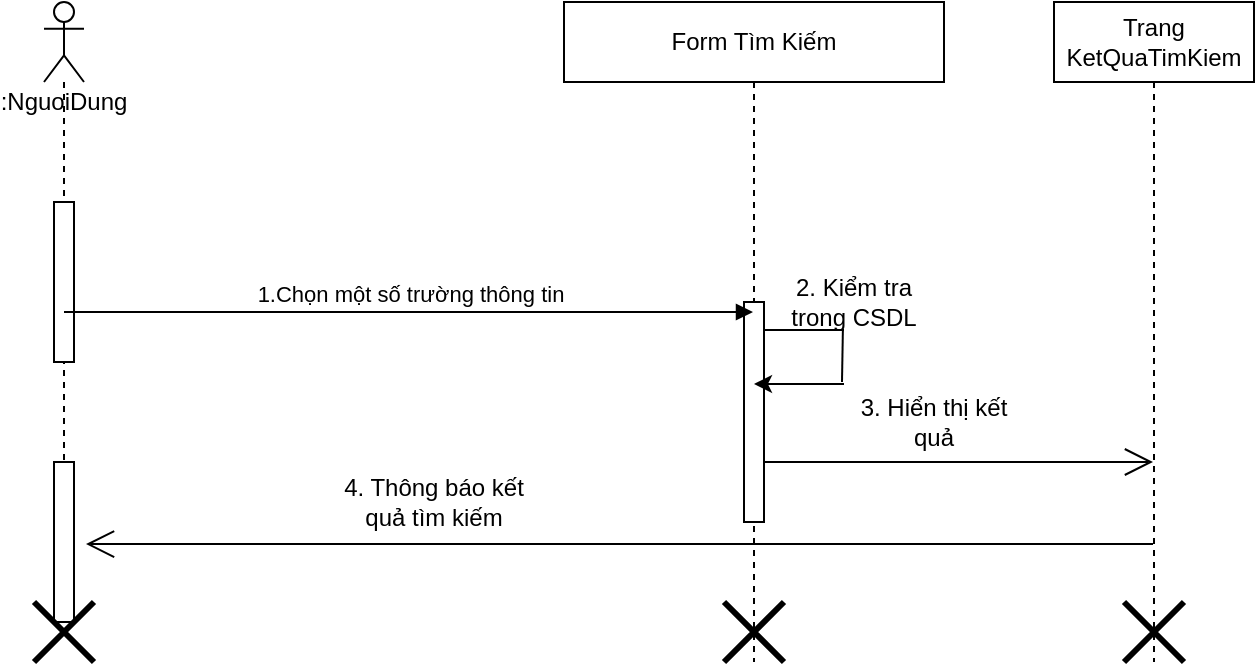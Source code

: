 <mxfile version="13.4.2" type="device" pages="15"><diagram id="t0iTAH6xP47Qr_klekUq" name="TimKiem"><mxGraphModel dx="1422" dy="794" grid="1" gridSize="10" guides="1" tooltips="1" connect="1" arrows="1" fold="1" page="1" pageScale="1" pageWidth="1169" pageHeight="1654" math="0" shadow="0"><root><mxCell id="0"/><mxCell id="1" parent="0"/><mxCell id="z223uamitu-j2NZVtR3P-4" value=":NguoiDung" style="shape=umlLifeline;participant=umlActor;perimeter=lifelinePerimeter;whiteSpace=wrap;html=1;container=1;collapsible=0;recursiveResize=0;verticalAlign=top;spacingTop=36;outlineConnect=0;" parent="1" vertex="1"><mxGeometry x="80" y="130" width="20" height="310" as="geometry"/></mxCell><mxCell id="z223uamitu-j2NZVtR3P-16" value="" style="html=1;points=[];perimeter=orthogonalPerimeter;" parent="z223uamitu-j2NZVtR3P-4" vertex="1"><mxGeometry x="5" y="100" width="10" height="80" as="geometry"/></mxCell><mxCell id="z223uamitu-j2NZVtR3P-34" value="" style="html=1;points=[];perimeter=orthogonalPerimeter;" parent="z223uamitu-j2NZVtR3P-4" vertex="1"><mxGeometry x="5" y="230" width="10" height="80" as="geometry"/></mxCell><mxCell id="z223uamitu-j2NZVtR3P-7" value="Form Tìm Kiếm" style="shape=umlLifeline;perimeter=lifelinePerimeter;whiteSpace=wrap;html=1;container=1;collapsible=0;recursiveResize=0;outlineConnect=0;" parent="1" vertex="1"><mxGeometry x="340" y="130" width="190" height="330" as="geometry"/></mxCell><mxCell id="z223uamitu-j2NZVtR3P-17" value="" style="html=1;points=[];perimeter=orthogonalPerimeter;" parent="z223uamitu-j2NZVtR3P-7" vertex="1"><mxGeometry x="90" y="150" width="10" height="110" as="geometry"/></mxCell><mxCell id="z223uamitu-j2NZVtR3P-24" value="" style="line;strokeWidth=1;fillColor=none;align=left;verticalAlign=middle;spacingTop=-1;spacingLeft=3;spacingRight=3;rotatable=0;labelPosition=right;points=[];portConstraint=eastwest;" parent="z223uamitu-j2NZVtR3P-7" vertex="1"><mxGeometry x="100" y="160" width="40" height="8" as="geometry"/></mxCell><mxCell id="z223uamitu-j2NZVtR3P-29" value="" style="endArrow=classic;html=1;" parent="z223uamitu-j2NZVtR3P-7" target="z223uamitu-j2NZVtR3P-7" edge="1"><mxGeometry width="50" height="50" relative="1" as="geometry"><mxPoint x="140" y="191" as="sourcePoint"/><mxPoint x="170" y="200" as="targetPoint"/></mxGeometry></mxCell><mxCell id="z223uamitu-j2NZVtR3P-30" value="" style="endArrow=open;endFill=1;endSize=12;html=1;" parent="z223uamitu-j2NZVtR3P-7" target="z223uamitu-j2NZVtR3P-9" edge="1"><mxGeometry width="160" relative="1" as="geometry"><mxPoint x="100" y="230" as="sourcePoint"/><mxPoint x="230" y="230" as="targetPoint"/></mxGeometry></mxCell><mxCell id="z223uamitu-j2NZVtR3P-32" value="" style="shape=umlDestroy;whiteSpace=wrap;html=1;strokeWidth=3;" parent="z223uamitu-j2NZVtR3P-7" vertex="1"><mxGeometry x="80" y="300" width="30" height="30" as="geometry"/></mxCell><mxCell id="z223uamitu-j2NZVtR3P-36" value="2. Kiểm tra trong CSDL" style="text;html=1;strokeColor=none;fillColor=none;align=center;verticalAlign=middle;whiteSpace=wrap;rounded=0;" parent="z223uamitu-j2NZVtR3P-7" vertex="1"><mxGeometry x="100" y="140" width="90" height="20" as="geometry"/></mxCell><mxCell id="z223uamitu-j2NZVtR3P-9" value="Trang KetQuaTimKiem" style="shape=umlLifeline;perimeter=lifelinePerimeter;whiteSpace=wrap;html=1;container=1;collapsible=0;recursiveResize=0;outlineConnect=0;" parent="1" vertex="1"><mxGeometry x="585" y="130" width="100" height="330" as="geometry"/></mxCell><mxCell id="z223uamitu-j2NZVtR3P-33" value="" style="shape=umlDestroy;whiteSpace=wrap;html=1;strokeWidth=3;" parent="z223uamitu-j2NZVtR3P-9" vertex="1"><mxGeometry x="35" y="300" width="30" height="30" as="geometry"/></mxCell><mxCell id="z223uamitu-j2NZVtR3P-10" value="1.Chọn một số trường thông tin" style="html=1;verticalAlign=bottom;endArrow=block;" parent="1" source="z223uamitu-j2NZVtR3P-4" target="z223uamitu-j2NZVtR3P-7" edge="1"><mxGeometry width="80" relative="1" as="geometry"><mxPoint x="210" y="310" as="sourcePoint"/><mxPoint x="620" y="410" as="targetPoint"/></mxGeometry></mxCell><mxCell id="z223uamitu-j2NZVtR3P-28" value="" style="endArrow=none;html=1;entryX=0.986;entryY=0.5;entryDx=0;entryDy=0;entryPerimeter=0;" parent="1" target="z223uamitu-j2NZVtR3P-24" edge="1"><mxGeometry width="50" height="50" relative="1" as="geometry"><mxPoint x="479" y="320" as="sourcePoint"/><mxPoint x="540" y="310" as="targetPoint"/></mxGeometry></mxCell><mxCell id="z223uamitu-j2NZVtR3P-31" value="" style="shape=umlDestroy;whiteSpace=wrap;html=1;strokeWidth=3;" parent="1" vertex="1"><mxGeometry x="75" y="430" width="30" height="30" as="geometry"/></mxCell><mxCell id="z223uamitu-j2NZVtR3P-35" value="" style="endArrow=open;endFill=1;endSize=12;html=1;entryX=1.6;entryY=0.513;entryDx=0;entryDy=0;entryPerimeter=0;" parent="1" source="z223uamitu-j2NZVtR3P-9" target="z223uamitu-j2NZVtR3P-34" edge="1"><mxGeometry width="160" relative="1" as="geometry"><mxPoint x="420" y="540" as="sourcePoint"/><mxPoint x="580" y="540" as="targetPoint"/></mxGeometry></mxCell><mxCell id="z223uamitu-j2NZVtR3P-37" value="3. Hiển thị kết quả" style="text;html=1;strokeColor=none;fillColor=none;align=center;verticalAlign=middle;whiteSpace=wrap;rounded=0;" parent="1" vertex="1"><mxGeometry x="480" y="330" width="90" height="20" as="geometry"/></mxCell><mxCell id="z223uamitu-j2NZVtR3P-38" value="4. Thông báo kết quả tìm kiếm" style="text;html=1;strokeColor=none;fillColor=none;align=center;verticalAlign=middle;whiteSpace=wrap;rounded=0;" parent="1" vertex="1"><mxGeometry x="220" y="370" width="110" height="20" as="geometry"/></mxCell></root></mxGraphModel></diagram><diagram id="--zoSPahC-WQkIEa0X9H" name="DangTin"><mxGraphModel dx="813" dy="454" grid="1" gridSize="10" guides="1" tooltips="1" connect="1" arrows="1" fold="1" page="1" pageScale="1" pageWidth="1169" pageHeight="1654" math="0" shadow="0"><root><mxCell id="Y87SrJyh-OVSo37DBjgo-0"/><mxCell id="Y87SrJyh-OVSo37DBjgo-1" parent="Y87SrJyh-OVSo37DBjgo-0"/><mxCell id="Y87SrJyh-OVSo37DBjgo-2" value=":NguoiDung" style="shape=umlLifeline;participant=umlActor;perimeter=lifelinePerimeter;whiteSpace=wrap;html=1;container=1;collapsible=0;recursiveResize=0;verticalAlign=top;spacingTop=36;outlineConnect=0;" vertex="1" parent="Y87SrJyh-OVSo37DBjgo-1"><mxGeometry x="80" y="130" width="20" height="510" as="geometry"/></mxCell><mxCell id="Y87SrJyh-OVSo37DBjgo-3" value="" style="html=1;points=[];perimeter=orthogonalPerimeter;" vertex="1" parent="Y87SrJyh-OVSo37DBjgo-2"><mxGeometry x="5" y="100" width="10" height="80" as="geometry"/></mxCell><mxCell id="Y87SrJyh-OVSo37DBjgo-28" value="" style="html=1;points=[];perimeter=orthogonalPerimeter;" vertex="1" parent="Y87SrJyh-OVSo37DBjgo-2"><mxGeometry x="5" y="200" width="10" height="60" as="geometry"/></mxCell><mxCell id="Y87SrJyh-OVSo37DBjgo-34" value="" style="endArrow=open;endFill=1;endSize=12;html=1;" edge="1" parent="Y87SrJyh-OVSo37DBjgo-2"><mxGeometry width="160" relative="1" as="geometry"><mxPoint x="10" y="260" as="sourcePoint"/><mxPoint x="360" y="260" as="targetPoint"/></mxGeometry></mxCell><mxCell id="Y87SrJyh-OVSo37DBjgo-43" value="" style="html=1;points=[];perimeter=orthogonalPerimeter;" vertex="1" parent="Y87SrJyh-OVSo37DBjgo-2"><mxGeometry x="5" y="300" width="10" height="50" as="geometry"/></mxCell><mxCell id="Y87SrJyh-OVSo37DBjgo-56" value="" style="html=1;points=[];perimeter=orthogonalPerimeter;" vertex="1" parent="Y87SrJyh-OVSo37DBjgo-2"><mxGeometry x="5" y="390" width="10" height="100" as="geometry"/></mxCell><mxCell id="Y87SrJyh-OVSo37DBjgo-5" value="Trang Chủ" style="shape=umlLifeline;perimeter=lifelinePerimeter;whiteSpace=wrap;html=1;container=1;collapsible=0;recursiveResize=0;outlineConnect=0;" vertex="1" parent="Y87SrJyh-OVSo37DBjgo-1"><mxGeometry x="200" y="130" width="140" height="510" as="geometry"/></mxCell><mxCell id="Y87SrJyh-OVSo37DBjgo-6" value="" style="html=1;points=[];perimeter=orthogonalPerimeter;" vertex="1" parent="Y87SrJyh-OVSo37DBjgo-5"><mxGeometry x="65" y="130" width="10" height="40" as="geometry"/></mxCell><mxCell id="Y87SrJyh-OVSo37DBjgo-27" value="" style="endArrow=open;endFill=1;endSize=12;html=1;" edge="1" parent="Y87SrJyh-OVSo37DBjgo-5"><mxGeometry width="160" relative="1" as="geometry"><mxPoint x="80" y="150" as="sourcePoint"/><mxPoint x="240" y="150" as="targetPoint"/></mxGeometry></mxCell><mxCell id="Y87SrJyh-OVSo37DBjgo-47" value="" style="html=1;points=[];perimeter=orthogonalPerimeter;" vertex="1" parent="Y87SrJyh-OVSo37DBjgo-5"><mxGeometry x="65" y="340" width="10" height="50" as="geometry"/></mxCell><mxCell id="Y87SrJyh-OVSo37DBjgo-49" value="" style="endArrow=open;endFill=1;endSize=12;html=1;entryX=-0.243;entryY=0.264;entryDx=0;entryDy=0;entryPerimeter=0;" edge="1" parent="Y87SrJyh-OVSo37DBjgo-5" target="Y87SrJyh-OVSo37DBjgo-51"><mxGeometry width="160" relative="1" as="geometry"><mxPoint x="80" y="360" as="sourcePoint"/><mxPoint x="240" y="360" as="targetPoint"/></mxGeometry></mxCell><mxCell id="Y87SrJyh-OVSo37DBjgo-12" value="Trang Đăng Tin" style="shape=umlLifeline;perimeter=lifelinePerimeter;whiteSpace=wrap;html=1;container=1;collapsible=0;recursiveResize=0;outlineConnect=0;" vertex="1" parent="Y87SrJyh-OVSo37DBjgo-1"><mxGeometry x="585" y="130" width="100" height="510" as="geometry"/></mxCell><mxCell id="Y87SrJyh-OVSo37DBjgo-51" value="" style="html=1;points=[];perimeter=orthogonalPerimeter;" vertex="1" parent="Y87SrJyh-OVSo37DBjgo-12"><mxGeometry x="45" y="350" width="10" height="40" as="geometry"/></mxCell><mxCell id="Y87SrJyh-OVSo37DBjgo-54" value="" style="html=1;points=[];perimeter=orthogonalPerimeter;" vertex="1" parent="Y87SrJyh-OVSo37DBjgo-12"><mxGeometry x="45" y="400" width="10" height="90" as="geometry"/></mxCell><mxCell id="Y87SrJyh-OVSo37DBjgo-23" value="" style="endArrow=open;endFill=1;endSize=12;html=1;" edge="1" parent="Y87SrJyh-OVSo37DBjgo-1"><mxGeometry width="160" relative="1" as="geometry"><mxPoint x="100" y="260" as="sourcePoint"/><mxPoint x="260" y="260" as="targetPoint"/></mxGeometry></mxCell><mxCell id="Y87SrJyh-OVSo37DBjgo-24" value="Trang DangNhap" style="shape=umlLifeline;perimeter=lifelinePerimeter;whiteSpace=wrap;html=1;container=1;collapsible=0;recursiveResize=0;outlineConnect=0;" vertex="1" parent="Y87SrJyh-OVSo37DBjgo-1"><mxGeometry x="400" y="130" width="100" height="510" as="geometry"/></mxCell><mxCell id="Y87SrJyh-OVSo37DBjgo-25" value="" style="html=1;points=[];perimeter=orthogonalPerimeter;" vertex="1" parent="Y87SrJyh-OVSo37DBjgo-24"><mxGeometry x="45" y="145" width="10" height="80" as="geometry"/></mxCell><mxCell id="Y87SrJyh-OVSo37DBjgo-32" value="" style="html=1;points=[];perimeter=orthogonalPerimeter;" vertex="1" parent="Y87SrJyh-OVSo37DBjgo-24"><mxGeometry x="45" y="240" width="10" height="70" as="geometry"/></mxCell><mxCell id="Y87SrJyh-OVSo37DBjgo-36" value="" style="endArrow=none;html=1;" edge="1" parent="Y87SrJyh-OVSo37DBjgo-24"><mxGeometry width="50" height="50" relative="1" as="geometry"><mxPoint x="57" y="272" as="sourcePoint"/><mxPoint x="100" y="272" as="targetPoint"/></mxGeometry></mxCell><mxCell id="Y87SrJyh-OVSo37DBjgo-38" value="" style="endArrow=none;html=1;" edge="1" parent="Y87SrJyh-OVSo37DBjgo-24"><mxGeometry width="50" height="50" relative="1" as="geometry"><mxPoint x="100" y="290" as="sourcePoint"/><mxPoint x="100" y="270" as="targetPoint"/></mxGeometry></mxCell><mxCell id="Y87SrJyh-OVSo37DBjgo-29" value="" style="endArrow=open;endFill=1;endSize=12;html=1;entryX=1.343;entryY=0.124;entryDx=0;entryDy=0;entryPerimeter=0;" edge="1" parent="Y87SrJyh-OVSo37DBjgo-1" source="Y87SrJyh-OVSo37DBjgo-25" target="Y87SrJyh-OVSo37DBjgo-28"><mxGeometry width="160" relative="1" as="geometry"><mxPoint x="280" y="340" as="sourcePoint"/><mxPoint x="440" y="340" as="targetPoint"/></mxGeometry></mxCell><mxCell id="2" value="1. Yêu Cầu Đăng Tin" style="text;html=1;align=center;verticalAlign=middle;resizable=0;points=[];autosize=1;" vertex="1" parent="Y87SrJyh-OVSo37DBjgo-1"><mxGeometry x="115" y="240" width="130" height="20" as="geometry"/></mxCell><mxCell id="Y87SrJyh-OVSo37DBjgo-30" value="2. Hiển thị Trang Đăng Nhập" style="text;html=1;align=center;verticalAlign=middle;resizable=0;points=[];autosize=1;" vertex="1" parent="Y87SrJyh-OVSo37DBjgo-1"><mxGeometry x="270" y="260" width="170" height="20" as="geometry"/></mxCell><mxCell id="Y87SrJyh-OVSo37DBjgo-31" value="3. Yêu cầu nhập email và mật khẩu" style="text;html=1;strokeColor=none;fillColor=none;align=center;verticalAlign=middle;whiteSpace=wrap;rounded=0;" vertex="1" parent="Y87SrJyh-OVSo37DBjgo-1"><mxGeometry x="180" y="310" width="200" height="20" as="geometry"/></mxCell><mxCell id="Y87SrJyh-OVSo37DBjgo-35" value="4. Đăng Nhập" style="text;html=1;align=center;verticalAlign=middle;resizable=0;points=[];autosize=1;" vertex="1" parent="Y87SrJyh-OVSo37DBjgo-1"><mxGeometry x="185" y="370" width="90" height="20" as="geometry"/></mxCell><mxCell id="Y87SrJyh-OVSo37DBjgo-40" value="" style="endArrow=classic;html=1;" edge="1" parent="Y87SrJyh-OVSo37DBjgo-1" target="Y87SrJyh-OVSo37DBjgo-32"><mxGeometry width="50" height="50" relative="1" as="geometry"><mxPoint x="500" y="417" as="sourcePoint"/><mxPoint x="560" y="420" as="targetPoint"/><Array as="points"><mxPoint x="457" y="417"/></Array></mxGeometry></mxCell><mxCell id="Y87SrJyh-OVSo37DBjgo-41" value="5.Kiểm Tra Tài Khoản" style="text;html=1;align=center;verticalAlign=middle;resizable=0;points=[];autosize=1;" vertex="1" parent="Y87SrJyh-OVSo37DBjgo-1"><mxGeometry x="455" y="380" width="130" height="20" as="geometry"/></mxCell><mxCell id="Y87SrJyh-OVSo37DBjgo-42" value="" style="endArrow=open;endFill=1;endSize=12;html=1;" edge="1" parent="Y87SrJyh-OVSo37DBjgo-1"><mxGeometry width="160" relative="1" as="geometry"><mxPoint x="440" y="430" as="sourcePoint"/><mxPoint x="100" y="430" as="targetPoint"/><Array as="points"><mxPoint x="310" y="430"/></Array></mxGeometry></mxCell><mxCell id="Y87SrJyh-OVSo37DBjgo-44" value="6. Thông Báo Đăng Nhập Thành Công" style="text;html=1;align=center;verticalAlign=middle;resizable=0;points=[];autosize=1;" vertex="1" parent="Y87SrJyh-OVSo37DBjgo-1"><mxGeometry x="130" y="410" width="220" height="20" as="geometry"/></mxCell><mxCell id="Y87SrJyh-OVSo37DBjgo-45" value="7. Yêu Cầu Đăng Tin" style="text;html=1;align=center;verticalAlign=middle;resizable=0;points=[];autosize=1;" vertex="1" parent="Y87SrJyh-OVSo37DBjgo-1"><mxGeometry x="115" y="460" width="130" height="20" as="geometry"/></mxCell><mxCell id="Y87SrJyh-OVSo37DBjgo-46" value="" style="endArrow=open;endFill=1;endSize=12;html=1;" edge="1" parent="Y87SrJyh-OVSo37DBjgo-1"><mxGeometry width="160" relative="1" as="geometry"><mxPoint x="100" y="480" as="sourcePoint"/><mxPoint x="260" y="480" as="targetPoint"/></mxGeometry></mxCell><mxCell id="Y87SrJyh-OVSo37DBjgo-50" value="8. Hiển Thị Trang Đăng Tin" style="text;html=1;align=center;verticalAlign=middle;resizable=0;points=[];autosize=1;" vertex="1" parent="Y87SrJyh-OVSo37DBjgo-1"><mxGeometry x="380" y="470" width="160" height="20" as="geometry"/></mxCell><mxCell id="Y87SrJyh-OVSo37DBjgo-53" value="" style="endArrow=open;endFill=1;endSize=12;html=1;exitX=0.043;exitY=0.083;exitDx=0;exitDy=0;exitPerimeter=0;" edge="1" parent="Y87SrJyh-OVSo37DBjgo-1" source="Y87SrJyh-OVSo37DBjgo-54"><mxGeometry width="160" relative="1" as="geometry"><mxPoint x="440" y="540" as="sourcePoint"/><mxPoint x="100" y="539" as="targetPoint"/></mxGeometry></mxCell><mxCell id="Y87SrJyh-OVSo37DBjgo-55" value="9. Yêu Cầu Nhập Đầy Đủ Thông Tin Tin Đăng" style="text;html=1;align=center;verticalAlign=middle;resizable=0;points=[];autosize=1;" vertex="1" parent="Y87SrJyh-OVSo37DBjgo-1"><mxGeometry x="240" y="520" width="260" height="20" as="geometry"/></mxCell><mxCell id="Y87SrJyh-OVSo37DBjgo-57" value="" style="endArrow=open;endFill=1;endSize=12;html=1;" edge="1" parent="Y87SrJyh-OVSo37DBjgo-1" target="Y87SrJyh-OVSo37DBjgo-54"><mxGeometry width="160" relative="1" as="geometry"><mxPoint x="100" y="570" as="sourcePoint"/><mxPoint x="360" y="570" as="targetPoint"/></mxGeometry></mxCell><mxCell id="Y87SrJyh-OVSo37DBjgo-58" value="10. Thực Hiện đăng tin" style="text;html=1;align=center;verticalAlign=middle;resizable=0;points=[];autosize=1;" vertex="1" parent="Y87SrJyh-OVSo37DBjgo-1"><mxGeometry x="300" y="550" width="140" height="20" as="geometry"/></mxCell><mxCell id="Y87SrJyh-OVSo37DBjgo-60" value="" style="endArrow=none;html=1;" edge="1" parent="Y87SrJyh-OVSo37DBjgo-1"><mxGeometry width="50" height="50" relative="1" as="geometry"><mxPoint x="641.43" y="582" as="sourcePoint"/><mxPoint x="684.43" y="582" as="targetPoint"/></mxGeometry></mxCell><mxCell id="Y87SrJyh-OVSo37DBjgo-61" value="" style="endArrow=none;html=1;" edge="1" parent="Y87SrJyh-OVSo37DBjgo-1"><mxGeometry width="50" height="50" relative="1" as="geometry"><mxPoint x="684.43" y="600" as="sourcePoint"/><mxPoint x="684.43" y="580" as="targetPoint"/></mxGeometry></mxCell><mxCell id="Y87SrJyh-OVSo37DBjgo-62" value="" style="endArrow=classic;html=1;" edge="1" parent="Y87SrJyh-OVSo37DBjgo-1"><mxGeometry width="50" height="50" relative="1" as="geometry"><mxPoint x="684.43" y="597" as="sourcePoint"/><mxPoint x="639.43" y="597" as="targetPoint"/><Array as="points"><mxPoint x="641.43" y="597"/></Array></mxGeometry></mxCell><mxCell id="Y87SrJyh-OVSo37DBjgo-63" value="11. Kiểm tra" style="text;html=1;align=center;verticalAlign=middle;resizable=0;points=[];autosize=1;" vertex="1" parent="Y87SrJyh-OVSo37DBjgo-1"><mxGeometry x="650" y="560" width="80" height="20" as="geometry"/></mxCell><mxCell id="Y87SrJyh-OVSo37DBjgo-64" value="" style="endArrow=open;endFill=1;endSize=12;html=1;entryX=1.057;entryY=0.969;entryDx=0;entryDy=0;entryPerimeter=0;exitX=-0.071;exitY=0.978;exitDx=0;exitDy=0;exitPerimeter=0;" edge="1" parent="Y87SrJyh-OVSo37DBjgo-1" source="Y87SrJyh-OVSo37DBjgo-54" target="Y87SrJyh-OVSo37DBjgo-56"><mxGeometry width="160" relative="1" as="geometry"><mxPoint x="400" y="650" as="sourcePoint"/><mxPoint x="560" y="650" as="targetPoint"/></mxGeometry></mxCell><mxCell id="Y87SrJyh-OVSo37DBjgo-65" value="12. Thông Báo Đăng Tin Thành Công" style="text;html=1;align=center;verticalAlign=middle;resizable=0;points=[];autosize=1;" vertex="1" parent="Y87SrJyh-OVSo37DBjgo-1"><mxGeometry x="235" y="600" width="210" height="20" as="geometry"/></mxCell><mxCell id="yZq6LkuPsKecr8l7WoWc-2" value="" style="shape=umlDestroy;whiteSpace=wrap;html=1;strokeWidth=3;" vertex="1" parent="Y87SrJyh-OVSo37DBjgo-1"><mxGeometry x="75" y="640" width="30" height="30" as="geometry"/></mxCell><mxCell id="yZq6LkuPsKecr8l7WoWc-3" value="" style="shape=umlDestroy;whiteSpace=wrap;html=1;strokeWidth=3;" vertex="1" parent="Y87SrJyh-OVSo37DBjgo-1"><mxGeometry x="255" y="640" width="30" height="30" as="geometry"/></mxCell><mxCell id="yZq6LkuPsKecr8l7WoWc-4" value="" style="shape=umlDestroy;whiteSpace=wrap;html=1;strokeWidth=3;" vertex="1" parent="Y87SrJyh-OVSo37DBjgo-1"><mxGeometry x="435" y="640" width="30" height="30" as="geometry"/></mxCell><mxCell id="yZq6LkuPsKecr8l7WoWc-5" value="" style="shape=umlDestroy;whiteSpace=wrap;html=1;strokeWidth=3;" vertex="1" parent="Y87SrJyh-OVSo37DBjgo-1"><mxGeometry x="620" y="640" width="30" height="30" as="geometry"/></mxCell></root></mxGraphModel></diagram><diagram id="baUaV3Nun8nj0pnIyrUg" name="DangNhap"><mxGraphModel dx="981" dy="548" grid="1" gridSize="10" guides="1" tooltips="1" connect="1" arrows="1" fold="1" page="1" pageScale="1" pageWidth="1169" pageHeight="1654" math="0" shadow="0"><root><mxCell id="0yDCGCFLS3p9npy1SHHX-0"/><mxCell id="0yDCGCFLS3p9npy1SHHX-1" parent="0yDCGCFLS3p9npy1SHHX-0"/><mxCell id="0yDCGCFLS3p9npy1SHHX-2" value=":NguoiDung" style="shape=umlLifeline;participant=umlActor;perimeter=lifelinePerimeter;whiteSpace=wrap;html=1;container=1;collapsible=0;recursiveResize=0;verticalAlign=top;spacingTop=36;outlineConnect=0;" vertex="1" parent="0yDCGCFLS3p9npy1SHHX-1"><mxGeometry x="80" y="130" width="20" height="390" as="geometry"/></mxCell><mxCell id="0yDCGCFLS3p9npy1SHHX-3" value="" style="html=1;points=[];perimeter=orthogonalPerimeter;" vertex="1" parent="0yDCGCFLS3p9npy1SHHX-2"><mxGeometry x="5" y="100" width="10" height="80" as="geometry"/></mxCell><mxCell id="0yDCGCFLS3p9npy1SHHX-4" value="" style="html=1;points=[];perimeter=orthogonalPerimeter;" vertex="1" parent="0yDCGCFLS3p9npy1SHHX-2"><mxGeometry x="5" y="200" width="10" height="60" as="geometry"/></mxCell><mxCell id="0yDCGCFLS3p9npy1SHHX-5" value="" style="endArrow=open;endFill=1;endSize=12;html=1;" edge="1" parent="0yDCGCFLS3p9npy1SHHX-2"><mxGeometry width="160" relative="1" as="geometry"><mxPoint x="10" y="260" as="sourcePoint"/><mxPoint x="360" y="260" as="targetPoint"/></mxGeometry></mxCell><mxCell id="0yDCGCFLS3p9npy1SHHX-6" value="" style="html=1;points=[];perimeter=orthogonalPerimeter;" vertex="1" parent="0yDCGCFLS3p9npy1SHHX-2"><mxGeometry x="5" y="300" width="10" height="50" as="geometry"/></mxCell><mxCell id="0yDCGCFLS3p9npy1SHHX-8" value="Trang Chủ" style="shape=umlLifeline;perimeter=lifelinePerimeter;whiteSpace=wrap;html=1;container=1;collapsible=0;recursiveResize=0;outlineConnect=0;" vertex="1" parent="0yDCGCFLS3p9npy1SHHX-1"><mxGeometry x="200" y="130" width="140" height="390" as="geometry"/></mxCell><mxCell id="0yDCGCFLS3p9npy1SHHX-9" value="" style="html=1;points=[];perimeter=orthogonalPerimeter;" vertex="1" parent="0yDCGCFLS3p9npy1SHHX-8"><mxGeometry x="65" y="130" width="10" height="40" as="geometry"/></mxCell><mxCell id="0yDCGCFLS3p9npy1SHHX-10" value="" style="endArrow=open;endFill=1;endSize=12;html=1;" edge="1" parent="0yDCGCFLS3p9npy1SHHX-8"><mxGeometry width="160" relative="1" as="geometry"><mxPoint x="80" y="150" as="sourcePoint"/><mxPoint x="240" y="150" as="targetPoint"/></mxGeometry></mxCell><mxCell id="0yDCGCFLS3p9npy1SHHX-16" value="" style="endArrow=open;endFill=1;endSize=12;html=1;" edge="1" parent="0yDCGCFLS3p9npy1SHHX-1"><mxGeometry width="160" relative="1" as="geometry"><mxPoint x="100" y="260" as="sourcePoint"/><mxPoint x="260" y="260" as="targetPoint"/></mxGeometry></mxCell><mxCell id="0yDCGCFLS3p9npy1SHHX-17" value="Trang DangNhap" style="shape=umlLifeline;perimeter=lifelinePerimeter;whiteSpace=wrap;html=1;container=1;collapsible=0;recursiveResize=0;outlineConnect=0;" vertex="1" parent="0yDCGCFLS3p9npy1SHHX-1"><mxGeometry x="400" y="130" width="100" height="420" as="geometry"/></mxCell><mxCell id="0yDCGCFLS3p9npy1SHHX-18" value="" style="html=1;points=[];perimeter=orthogonalPerimeter;" vertex="1" parent="0yDCGCFLS3p9npy1SHHX-17"><mxGeometry x="45" y="145" width="10" height="80" as="geometry"/></mxCell><mxCell id="0yDCGCFLS3p9npy1SHHX-19" value="" style="html=1;points=[];perimeter=orthogonalPerimeter;" vertex="1" parent="0yDCGCFLS3p9npy1SHHX-17"><mxGeometry x="45" y="240" width="10" height="70" as="geometry"/></mxCell><mxCell id="0yDCGCFLS3p9npy1SHHX-20" value="" style="endArrow=none;html=1;" edge="1" parent="0yDCGCFLS3p9npy1SHHX-17"><mxGeometry width="50" height="50" relative="1" as="geometry"><mxPoint x="57" y="272" as="sourcePoint"/><mxPoint x="100" y="272" as="targetPoint"/></mxGeometry></mxCell><mxCell id="0yDCGCFLS3p9npy1SHHX-21" value="" style="endArrow=none;html=1;" edge="1" parent="0yDCGCFLS3p9npy1SHHX-17"><mxGeometry width="50" height="50" relative="1" as="geometry"><mxPoint x="100" y="290" as="sourcePoint"/><mxPoint x="100" y="270" as="targetPoint"/></mxGeometry></mxCell><mxCell id="rWvdUaGxeN83trxjyxZM-2" value="" style="shape=umlDestroy;whiteSpace=wrap;html=1;strokeWidth=3;" vertex="1" parent="0yDCGCFLS3p9npy1SHHX-17"><mxGeometry x="35" y="390" width="30" height="30" as="geometry"/></mxCell><mxCell id="0yDCGCFLS3p9npy1SHHX-22" value="" style="endArrow=open;endFill=1;endSize=12;html=1;entryX=1.343;entryY=0.124;entryDx=0;entryDy=0;entryPerimeter=0;" edge="1" parent="0yDCGCFLS3p9npy1SHHX-1" source="0yDCGCFLS3p9npy1SHHX-18" target="0yDCGCFLS3p9npy1SHHX-4"><mxGeometry width="160" relative="1" as="geometry"><mxPoint x="280" y="340" as="sourcePoint"/><mxPoint x="440" y="340" as="targetPoint"/></mxGeometry></mxCell><mxCell id="0yDCGCFLS3p9npy1SHHX-23" value="1. Yêu Cầu Đăng Nhập" style="text;html=1;align=center;verticalAlign=middle;resizable=0;points=[];autosize=1;" vertex="1" parent="0yDCGCFLS3p9npy1SHHX-1"><mxGeometry x="110" y="240" width="140" height="20" as="geometry"/></mxCell><mxCell id="0yDCGCFLS3p9npy1SHHX-24" value="2. Hiển thị Trang Đăng Nhập" style="text;html=1;align=center;verticalAlign=middle;resizable=0;points=[];autosize=1;" vertex="1" parent="0yDCGCFLS3p9npy1SHHX-1"><mxGeometry x="270" y="260" width="170" height="20" as="geometry"/></mxCell><mxCell id="0yDCGCFLS3p9npy1SHHX-25" value="3. Yêu cầu nhập email và mật khẩu" style="text;html=1;strokeColor=none;fillColor=none;align=center;verticalAlign=middle;whiteSpace=wrap;rounded=0;" vertex="1" parent="0yDCGCFLS3p9npy1SHHX-1"><mxGeometry x="180" y="310" width="200" height="20" as="geometry"/></mxCell><mxCell id="0yDCGCFLS3p9npy1SHHX-26" value="4. Đăng Nhập" style="text;html=1;align=center;verticalAlign=middle;resizable=0;points=[];autosize=1;" vertex="1" parent="0yDCGCFLS3p9npy1SHHX-1"><mxGeometry x="185" y="370" width="90" height="20" as="geometry"/></mxCell><mxCell id="0yDCGCFLS3p9npy1SHHX-27" value="" style="endArrow=classic;html=1;" edge="1" parent="0yDCGCFLS3p9npy1SHHX-1" target="0yDCGCFLS3p9npy1SHHX-19"><mxGeometry width="50" height="50" relative="1" as="geometry"><mxPoint x="500" y="417" as="sourcePoint"/><mxPoint x="560" y="420" as="targetPoint"/><Array as="points"><mxPoint x="457" y="417"/></Array></mxGeometry></mxCell><mxCell id="0yDCGCFLS3p9npy1SHHX-28" value="5.Kiểm Tra Tài Khoản" style="text;html=1;align=center;verticalAlign=middle;resizable=0;points=[];autosize=1;" vertex="1" parent="0yDCGCFLS3p9npy1SHHX-1"><mxGeometry x="455" y="380" width="130" height="20" as="geometry"/></mxCell><mxCell id="0yDCGCFLS3p9npy1SHHX-29" value="" style="endArrow=open;endFill=1;endSize=12;html=1;" edge="1" parent="0yDCGCFLS3p9npy1SHHX-1"><mxGeometry width="160" relative="1" as="geometry"><mxPoint x="440" y="430" as="sourcePoint"/><mxPoint x="100" y="430" as="targetPoint"/><Array as="points"><mxPoint x="310" y="430"/></Array></mxGeometry></mxCell><mxCell id="0yDCGCFLS3p9npy1SHHX-30" value="6. Thông Báo Đăng Nhập Thành Công/Thất Bại" style="text;html=1;align=center;verticalAlign=middle;resizable=0;points=[];autosize=1;" vertex="1" parent="0yDCGCFLS3p9npy1SHHX-1"><mxGeometry x="105" y="410" width="270" height="20" as="geometry"/></mxCell><mxCell id="rWvdUaGxeN83trxjyxZM-0" value="" style="shape=umlDestroy;whiteSpace=wrap;html=1;strokeWidth=3;" vertex="1" parent="0yDCGCFLS3p9npy1SHHX-1"><mxGeometry x="75" y="520" width="30" height="30" as="geometry"/></mxCell><mxCell id="rWvdUaGxeN83trxjyxZM-1" value="" style="shape=umlDestroy;whiteSpace=wrap;html=1;strokeWidth=3;" vertex="1" parent="0yDCGCFLS3p9npy1SHHX-1"><mxGeometry x="255" y="520" width="30" height="30" as="geometry"/></mxCell></root></mxGraphModel></diagram><diagram id="mfJ2kV3lXL-eNsTt7opB" name="DoiMatKhau"><mxGraphModel dx="677" dy="378" grid="1" gridSize="10" guides="1" tooltips="1" connect="1" arrows="1" fold="1" page="1" pageScale="1" pageWidth="1169" pageHeight="1654" math="0" shadow="0"><root><mxCell id="8jfz1-ZW2qtRbWHPvRjG-0"/><mxCell id="8jfz1-ZW2qtRbWHPvRjG-1" parent="8jfz1-ZW2qtRbWHPvRjG-0"/><mxCell id="84uF1d-oS62_Z7MlLZUL-0" value=":NguoiDung" style="shape=umlLifeline;participant=umlActor;perimeter=lifelinePerimeter;whiteSpace=wrap;html=1;container=1;collapsible=0;recursiveResize=0;verticalAlign=top;spacingTop=36;outlineConnect=0;" vertex="1" parent="8jfz1-ZW2qtRbWHPvRjG-1"><mxGeometry x="80" y="130" width="20" height="510" as="geometry"/></mxCell><mxCell id="84uF1d-oS62_Z7MlLZUL-1" value="" style="html=1;points=[];perimeter=orthogonalPerimeter;" vertex="1" parent="84uF1d-oS62_Z7MlLZUL-0"><mxGeometry x="5" y="100" width="10" height="80" as="geometry"/></mxCell><mxCell id="84uF1d-oS62_Z7MlLZUL-2" value="" style="html=1;points=[];perimeter=orthogonalPerimeter;" vertex="1" parent="84uF1d-oS62_Z7MlLZUL-0"><mxGeometry x="5" y="200" width="10" height="60" as="geometry"/></mxCell><mxCell id="84uF1d-oS62_Z7MlLZUL-3" value="" style="endArrow=open;endFill=1;endSize=12;html=1;" edge="1" parent="84uF1d-oS62_Z7MlLZUL-0"><mxGeometry width="160" relative="1" as="geometry"><mxPoint x="10" y="260" as="sourcePoint"/><mxPoint x="360" y="260" as="targetPoint"/></mxGeometry></mxCell><mxCell id="84uF1d-oS62_Z7MlLZUL-4" value="" style="html=1;points=[];perimeter=orthogonalPerimeter;" vertex="1" parent="84uF1d-oS62_Z7MlLZUL-0"><mxGeometry x="5" y="300" width="10" height="50" as="geometry"/></mxCell><mxCell id="84uF1d-oS62_Z7MlLZUL-5" value="" style="html=1;points=[];perimeter=orthogonalPerimeter;" vertex="1" parent="84uF1d-oS62_Z7MlLZUL-0"><mxGeometry x="5" y="390" width="10" height="100" as="geometry"/></mxCell><mxCell id="84uF1d-oS62_Z7MlLZUL-6" value="Trang Chủ" style="shape=umlLifeline;perimeter=lifelinePerimeter;whiteSpace=wrap;html=1;container=1;collapsible=0;recursiveResize=0;outlineConnect=0;" vertex="1" parent="8jfz1-ZW2qtRbWHPvRjG-1"><mxGeometry x="200" y="130" width="140" height="510" as="geometry"/></mxCell><mxCell id="84uF1d-oS62_Z7MlLZUL-7" value="" style="html=1;points=[];perimeter=orthogonalPerimeter;" vertex="1" parent="84uF1d-oS62_Z7MlLZUL-6"><mxGeometry x="65" y="130" width="10" height="40" as="geometry"/></mxCell><mxCell id="84uF1d-oS62_Z7MlLZUL-8" value="" style="endArrow=open;endFill=1;endSize=12;html=1;" edge="1" parent="84uF1d-oS62_Z7MlLZUL-6"><mxGeometry width="160" relative="1" as="geometry"><mxPoint x="80" y="150" as="sourcePoint"/><mxPoint x="240" y="150" as="targetPoint"/></mxGeometry></mxCell><mxCell id="84uF1d-oS62_Z7MlLZUL-11" value="Trang Đổi Mật Khẩu" style="shape=umlLifeline;perimeter=lifelinePerimeter;whiteSpace=wrap;html=1;container=1;collapsible=0;recursiveResize=0;outlineConnect=0;" vertex="1" parent="8jfz1-ZW2qtRbWHPvRjG-1"><mxGeometry x="585" y="130" width="100" height="510" as="geometry"/></mxCell><mxCell id="84uF1d-oS62_Z7MlLZUL-12" value="" style="html=1;points=[];perimeter=orthogonalPerimeter;" vertex="1" parent="84uF1d-oS62_Z7MlLZUL-11"><mxGeometry x="45" y="340" width="10" height="50" as="geometry"/></mxCell><mxCell id="84uF1d-oS62_Z7MlLZUL-13" value="" style="html=1;points=[];perimeter=orthogonalPerimeter;" vertex="1" parent="84uF1d-oS62_Z7MlLZUL-11"><mxGeometry x="45" y="395" width="10" height="90" as="geometry"/></mxCell><mxCell id="84uF1d-oS62_Z7MlLZUL-14" value="" style="endArrow=open;endFill=1;endSize=12;html=1;" edge="1" parent="8jfz1-ZW2qtRbWHPvRjG-1"><mxGeometry width="160" relative="1" as="geometry"><mxPoint x="100" y="260" as="sourcePoint"/><mxPoint x="260" y="260" as="targetPoint"/></mxGeometry></mxCell><mxCell id="84uF1d-oS62_Z7MlLZUL-15" value="Trang DangNhap" style="shape=umlLifeline;perimeter=lifelinePerimeter;whiteSpace=wrap;html=1;container=1;collapsible=0;recursiveResize=0;outlineConnect=0;" vertex="1" parent="8jfz1-ZW2qtRbWHPvRjG-1"><mxGeometry x="400" y="130" width="100" height="510" as="geometry"/></mxCell><mxCell id="84uF1d-oS62_Z7MlLZUL-16" value="" style="html=1;points=[];perimeter=orthogonalPerimeter;" vertex="1" parent="84uF1d-oS62_Z7MlLZUL-15"><mxGeometry x="45" y="145" width="10" height="80" as="geometry"/></mxCell><mxCell id="84uF1d-oS62_Z7MlLZUL-17" value="" style="html=1;points=[];perimeter=orthogonalPerimeter;" vertex="1" parent="84uF1d-oS62_Z7MlLZUL-15"><mxGeometry x="45" y="240" width="10" height="70" as="geometry"/></mxCell><mxCell id="84uF1d-oS62_Z7MlLZUL-18" value="" style="endArrow=none;html=1;" edge="1" parent="84uF1d-oS62_Z7MlLZUL-15"><mxGeometry width="50" height="50" relative="1" as="geometry"><mxPoint x="57" y="272" as="sourcePoint"/><mxPoint x="100" y="272" as="targetPoint"/></mxGeometry></mxCell><mxCell id="84uF1d-oS62_Z7MlLZUL-19" value="" style="endArrow=none;html=1;" edge="1" parent="84uF1d-oS62_Z7MlLZUL-15"><mxGeometry width="50" height="50" relative="1" as="geometry"><mxPoint x="100" y="290" as="sourcePoint"/><mxPoint x="100" y="270" as="targetPoint"/></mxGeometry></mxCell><mxCell id="84uF1d-oS62_Z7MlLZUL-20" value="" style="endArrow=open;endFill=1;endSize=12;html=1;entryX=1.343;entryY=0.124;entryDx=0;entryDy=0;entryPerimeter=0;" edge="1" parent="8jfz1-ZW2qtRbWHPvRjG-1" source="84uF1d-oS62_Z7MlLZUL-16" target="84uF1d-oS62_Z7MlLZUL-2"><mxGeometry width="160" relative="1" as="geometry"><mxPoint x="280" y="340" as="sourcePoint"/><mxPoint x="440" y="340" as="targetPoint"/></mxGeometry></mxCell><mxCell id="84uF1d-oS62_Z7MlLZUL-21" value="1. Yêu Cầu Đăng Nhập" style="text;html=1;align=center;verticalAlign=middle;resizable=0;points=[];autosize=1;" vertex="1" parent="8jfz1-ZW2qtRbWHPvRjG-1"><mxGeometry x="110" y="240" width="140" height="20" as="geometry"/></mxCell><mxCell id="84uF1d-oS62_Z7MlLZUL-22" value="2. Hiển thị Trang Đăng Nhập" style="text;html=1;align=center;verticalAlign=middle;resizable=0;points=[];autosize=1;" vertex="1" parent="8jfz1-ZW2qtRbWHPvRjG-1"><mxGeometry x="270" y="260" width="170" height="20" as="geometry"/></mxCell><mxCell id="84uF1d-oS62_Z7MlLZUL-23" value="3. Yêu cầu nhập email và mật khẩu" style="text;html=1;strokeColor=none;fillColor=none;align=center;verticalAlign=middle;whiteSpace=wrap;rounded=0;" vertex="1" parent="8jfz1-ZW2qtRbWHPvRjG-1"><mxGeometry x="180" y="310" width="200" height="20" as="geometry"/></mxCell><mxCell id="84uF1d-oS62_Z7MlLZUL-24" value="4. Đăng Nhập" style="text;html=1;align=center;verticalAlign=middle;resizable=0;points=[];autosize=1;" vertex="1" parent="8jfz1-ZW2qtRbWHPvRjG-1"><mxGeometry x="185" y="370" width="90" height="20" as="geometry"/></mxCell><mxCell id="84uF1d-oS62_Z7MlLZUL-25" value="" style="endArrow=classic;html=1;" edge="1" parent="8jfz1-ZW2qtRbWHPvRjG-1" target="84uF1d-oS62_Z7MlLZUL-17"><mxGeometry width="50" height="50" relative="1" as="geometry"><mxPoint x="500" y="417" as="sourcePoint"/><mxPoint x="560" y="420" as="targetPoint"/><Array as="points"><mxPoint x="457" y="417"/></Array></mxGeometry></mxCell><mxCell id="84uF1d-oS62_Z7MlLZUL-26" value="5.Kiểm Tra Tài Khoản" style="text;html=1;align=center;verticalAlign=middle;resizable=0;points=[];autosize=1;" vertex="1" parent="8jfz1-ZW2qtRbWHPvRjG-1"><mxGeometry x="455" y="380" width="130" height="20" as="geometry"/></mxCell><mxCell id="84uF1d-oS62_Z7MlLZUL-27" value="" style="endArrow=open;endFill=1;endSize=12;html=1;" edge="1" parent="8jfz1-ZW2qtRbWHPvRjG-1"><mxGeometry width="160" relative="1" as="geometry"><mxPoint x="440" y="430" as="sourcePoint"/><mxPoint x="100" y="430" as="targetPoint"/><Array as="points"><mxPoint x="310" y="430"/></Array></mxGeometry></mxCell><mxCell id="84uF1d-oS62_Z7MlLZUL-28" value="6. Thông Báo Đăng Nhập Thành Công" style="text;html=1;align=center;verticalAlign=middle;resizable=0;points=[];autosize=1;" vertex="1" parent="8jfz1-ZW2qtRbWHPvRjG-1"><mxGeometry x="130" y="410" width="220" height="20" as="geometry"/></mxCell><mxCell id="84uF1d-oS62_Z7MlLZUL-29" value="7. Yêu Cầu Đổi Mật Khẩu" style="text;html=1;align=center;verticalAlign=middle;resizable=0;points=[];autosize=1;" vertex="1" parent="8jfz1-ZW2qtRbWHPvRjG-1"><mxGeometry x="105" y="460" width="150" height="20" as="geometry"/></mxCell><mxCell id="84uF1d-oS62_Z7MlLZUL-30" value="" style="endArrow=open;endFill=1;endSize=12;html=1;" edge="1" parent="8jfz1-ZW2qtRbWHPvRjG-1"><mxGeometry width="160" relative="1" as="geometry"><mxPoint x="100" y="480" as="sourcePoint"/><mxPoint x="630" y="480" as="targetPoint"/></mxGeometry></mxCell><mxCell id="84uF1d-oS62_Z7MlLZUL-32" value="" style="endArrow=open;endFill=1;endSize=12;html=1;exitX=0.043;exitY=0.083;exitDx=0;exitDy=0;exitPerimeter=0;" edge="1" parent="8jfz1-ZW2qtRbWHPvRjG-1"><mxGeometry width="160" relative="1" as="geometry"><mxPoint x="630.43" y="518.47" as="sourcePoint"/><mxPoint x="100" y="520" as="targetPoint"/></mxGeometry></mxCell><mxCell id="84uF1d-oS62_Z7MlLZUL-33" value="8. Yêu Cầu Nhập Đầy Đủ Mật Khẩu Cũ và Mới" style="text;html=1;align=center;verticalAlign=middle;resizable=0;points=[];autosize=1;" vertex="1" parent="8jfz1-ZW2qtRbWHPvRjG-1"><mxGeometry x="240" y="490" width="260" height="20" as="geometry"/></mxCell><mxCell id="84uF1d-oS62_Z7MlLZUL-34" value="" style="endArrow=open;endFill=1;endSize=12;html=1;" edge="1" parent="8jfz1-ZW2qtRbWHPvRjG-1"><mxGeometry width="160" relative="1" as="geometry"><mxPoint x="100" y="550" as="sourcePoint"/><mxPoint x="630" y="550" as="targetPoint"/></mxGeometry></mxCell><mxCell id="84uF1d-oS62_Z7MlLZUL-35" value="11. Thực Hiện đổi mật khẩu" style="text;html=1;align=center;verticalAlign=middle;resizable=0;points=[];autosize=1;" vertex="1" parent="8jfz1-ZW2qtRbWHPvRjG-1"><mxGeometry x="290" y="530" width="160" height="20" as="geometry"/></mxCell><mxCell id="84uF1d-oS62_Z7MlLZUL-36" value="" style="endArrow=none;html=1;" edge="1" parent="8jfz1-ZW2qtRbWHPvRjG-1"><mxGeometry width="50" height="50" relative="1" as="geometry"><mxPoint x="641.43" y="572" as="sourcePoint"/><mxPoint x="684.43" y="572" as="targetPoint"/></mxGeometry></mxCell><mxCell id="84uF1d-oS62_Z7MlLZUL-37" value="" style="endArrow=none;html=1;" edge="1" parent="8jfz1-ZW2qtRbWHPvRjG-1"><mxGeometry width="50" height="50" relative="1" as="geometry"><mxPoint x="684.43" y="590" as="sourcePoint"/><mxPoint x="684.43" y="570" as="targetPoint"/></mxGeometry></mxCell><mxCell id="84uF1d-oS62_Z7MlLZUL-38" value="" style="endArrow=classic;html=1;" edge="1" parent="8jfz1-ZW2qtRbWHPvRjG-1"><mxGeometry width="50" height="50" relative="1" as="geometry"><mxPoint x="684.43" y="587" as="sourcePoint"/><mxPoint x="639.43" y="587" as="targetPoint"/><Array as="points"><mxPoint x="641.43" y="587"/></Array></mxGeometry></mxCell><mxCell id="84uF1d-oS62_Z7MlLZUL-39" value="11. Kiểm tra" style="text;html=1;align=center;verticalAlign=middle;resizable=0;points=[];autosize=1;" vertex="1" parent="8jfz1-ZW2qtRbWHPvRjG-1"><mxGeometry x="650" y="550" width="80" height="20" as="geometry"/></mxCell><mxCell id="84uF1d-oS62_Z7MlLZUL-40" value="" style="endArrow=open;endFill=1;endSize=12;html=1;exitX=0.062;exitY=0.946;exitDx=0;exitDy=0;exitPerimeter=0;entryX=0.99;entryY=0.915;entryDx=0;entryDy=0;entryPerimeter=0;" edge="1" parent="8jfz1-ZW2qtRbWHPvRjG-1" source="84uF1d-oS62_Z7MlLZUL-13" target="84uF1d-oS62_Z7MlLZUL-5"><mxGeometry width="160" relative="1" as="geometry"><mxPoint x="400" y="650" as="sourcePoint"/><mxPoint x="560" y="650" as="targetPoint"/></mxGeometry></mxCell><mxCell id="84uF1d-oS62_Z7MlLZUL-41" value="12. Thông Báo Kết Quả" style="text;html=1;align=center;verticalAlign=middle;resizable=0;points=[];autosize=1;" vertex="1" parent="8jfz1-ZW2qtRbWHPvRjG-1"><mxGeometry x="285" y="590" width="140" height="20" as="geometry"/></mxCell><mxCell id="ZY-Vnp-glr-J1UVeW7JC-2" value="" style="shape=umlDestroy;whiteSpace=wrap;html=1;strokeWidth=3;" vertex="1" parent="8jfz1-ZW2qtRbWHPvRjG-1"><mxGeometry x="75" y="630" width="30" height="30" as="geometry"/></mxCell><mxCell id="ZY-Vnp-glr-J1UVeW7JC-5" value="" style="shape=umlDestroy;whiteSpace=wrap;html=1;strokeWidth=3;" vertex="1" parent="8jfz1-ZW2qtRbWHPvRjG-1"><mxGeometry x="255" y="640" width="30" height="30" as="geometry"/></mxCell><mxCell id="ZY-Vnp-glr-J1UVeW7JC-6" value="" style="shape=umlDestroy;whiteSpace=wrap;html=1;strokeWidth=3;" vertex="1" parent="8jfz1-ZW2qtRbWHPvRjG-1"><mxGeometry x="435" y="640" width="30" height="30" as="geometry"/></mxCell><mxCell id="ZY-Vnp-glr-J1UVeW7JC-7" value="" style="shape=umlDestroy;whiteSpace=wrap;html=1;strokeWidth=3;" vertex="1" parent="8jfz1-ZW2qtRbWHPvRjG-1"><mxGeometry x="620" y="640" width="30" height="30" as="geometry"/></mxCell></root></mxGraphModel></diagram><diagram id="ndKPkQBLZdPkfOnjapaK" name="SuaDangTin"><mxGraphModel dx="981" dy="548" grid="1" gridSize="10" guides="1" tooltips="1" connect="1" arrows="1" fold="1" page="1" pageScale="1" pageWidth="1169" pageHeight="1654" math="0" shadow="0"><root><mxCell id="8uMPlu-4LoLhSWGsBJG_-0"/><mxCell id="8uMPlu-4LoLhSWGsBJG_-1" parent="8uMPlu-4LoLhSWGsBJG_-0"/><mxCell id="8uMPlu-4LoLhSWGsBJG_-2" value=":NguoiDung" style="shape=umlLifeline;participant=umlActor;perimeter=lifelinePerimeter;whiteSpace=wrap;html=1;container=1;collapsible=0;recursiveResize=0;verticalAlign=top;spacingTop=36;outlineConnect=0;" vertex="1" parent="8uMPlu-4LoLhSWGsBJG_-1"><mxGeometry x="80" y="130" width="20" height="510" as="geometry"/></mxCell><mxCell id="8uMPlu-4LoLhSWGsBJG_-3" value="" style="html=1;points=[];perimeter=orthogonalPerimeter;" vertex="1" parent="8uMPlu-4LoLhSWGsBJG_-2"><mxGeometry x="5" y="100" width="10" height="80" as="geometry"/></mxCell><mxCell id="8uMPlu-4LoLhSWGsBJG_-4" value="" style="html=1;points=[];perimeter=orthogonalPerimeter;" vertex="1" parent="8uMPlu-4LoLhSWGsBJG_-2"><mxGeometry x="5" y="200" width="10" height="60" as="geometry"/></mxCell><mxCell id="8uMPlu-4LoLhSWGsBJG_-5" value="" style="endArrow=open;endFill=1;endSize=12;html=1;" edge="1" parent="8uMPlu-4LoLhSWGsBJG_-2"><mxGeometry width="160" relative="1" as="geometry"><mxPoint x="10" y="260" as="sourcePoint"/><mxPoint x="360" y="260" as="targetPoint"/></mxGeometry></mxCell><mxCell id="8uMPlu-4LoLhSWGsBJG_-6" value="" style="html=1;points=[];perimeter=orthogonalPerimeter;" vertex="1" parent="8uMPlu-4LoLhSWGsBJG_-2"><mxGeometry x="5" y="300" width="10" height="50" as="geometry"/></mxCell><mxCell id="8uMPlu-4LoLhSWGsBJG_-7" value="" style="html=1;points=[];perimeter=orthogonalPerimeter;" vertex="1" parent="8uMPlu-4LoLhSWGsBJG_-2"><mxGeometry x="5" y="390" width="10" height="100" as="geometry"/></mxCell><mxCell id="8uMPlu-4LoLhSWGsBJG_-8" value="Trang Chủ" style="shape=umlLifeline;perimeter=lifelinePerimeter;whiteSpace=wrap;html=1;container=1;collapsible=0;recursiveResize=0;outlineConnect=0;" vertex="1" parent="8uMPlu-4LoLhSWGsBJG_-1"><mxGeometry x="200" y="130" width="140" height="510" as="geometry"/></mxCell><mxCell id="8uMPlu-4LoLhSWGsBJG_-9" value="" style="html=1;points=[];perimeter=orthogonalPerimeter;" vertex="1" parent="8uMPlu-4LoLhSWGsBJG_-8"><mxGeometry x="65" y="130" width="10" height="40" as="geometry"/></mxCell><mxCell id="8uMPlu-4LoLhSWGsBJG_-10" value="" style="endArrow=open;endFill=1;endSize=12;html=1;" edge="1" parent="8uMPlu-4LoLhSWGsBJG_-8"><mxGeometry width="160" relative="1" as="geometry"><mxPoint x="80" y="150" as="sourcePoint"/><mxPoint x="240" y="150" as="targetPoint"/></mxGeometry></mxCell><mxCell id="8uMPlu-4LoLhSWGsBJG_-11" value="" style="html=1;points=[];perimeter=orthogonalPerimeter;" vertex="1" parent="8uMPlu-4LoLhSWGsBJG_-8"><mxGeometry x="65" y="340" width="10" height="50" as="geometry"/></mxCell><mxCell id="8uMPlu-4LoLhSWGsBJG_-12" value="" style="endArrow=open;endFill=1;endSize=12;html=1;entryX=-0.243;entryY=0.264;entryDx=0;entryDy=0;entryPerimeter=0;" edge="1" parent="8uMPlu-4LoLhSWGsBJG_-8" target="8uMPlu-4LoLhSWGsBJG_-14"><mxGeometry width="160" relative="1" as="geometry"><mxPoint x="80" y="360" as="sourcePoint"/><mxPoint x="240" y="360" as="targetPoint"/></mxGeometry></mxCell><mxCell id="8uMPlu-4LoLhSWGsBJG_-13" value="Trang Sửa Tin Đăng" style="shape=umlLifeline;perimeter=lifelinePerimeter;whiteSpace=wrap;html=1;container=1;collapsible=0;recursiveResize=0;outlineConnect=0;" vertex="1" parent="8uMPlu-4LoLhSWGsBJG_-1"><mxGeometry x="585" y="130" width="100" height="510" as="geometry"/></mxCell><mxCell id="8uMPlu-4LoLhSWGsBJG_-14" value="" style="html=1;points=[];perimeter=orthogonalPerimeter;" vertex="1" parent="8uMPlu-4LoLhSWGsBJG_-13"><mxGeometry x="45" y="350" width="10" height="40" as="geometry"/></mxCell><mxCell id="8uMPlu-4LoLhSWGsBJG_-15" value="" style="html=1;points=[];perimeter=orthogonalPerimeter;" vertex="1" parent="8uMPlu-4LoLhSWGsBJG_-13"><mxGeometry x="45" y="400" width="10" height="90" as="geometry"/></mxCell><mxCell id="8uMPlu-4LoLhSWGsBJG_-16" value="" style="endArrow=open;endFill=1;endSize=12;html=1;" edge="1" parent="8uMPlu-4LoLhSWGsBJG_-1"><mxGeometry width="160" relative="1" as="geometry"><mxPoint x="100" y="260" as="sourcePoint"/><mxPoint x="260" y="260" as="targetPoint"/></mxGeometry></mxCell><mxCell id="8uMPlu-4LoLhSWGsBJG_-17" value="Trang DangNhap" style="shape=umlLifeline;perimeter=lifelinePerimeter;whiteSpace=wrap;html=1;container=1;collapsible=0;recursiveResize=0;outlineConnect=0;" vertex="1" parent="8uMPlu-4LoLhSWGsBJG_-1"><mxGeometry x="400" y="130" width="100" height="510" as="geometry"/></mxCell><mxCell id="8uMPlu-4LoLhSWGsBJG_-18" value="" style="html=1;points=[];perimeter=orthogonalPerimeter;" vertex="1" parent="8uMPlu-4LoLhSWGsBJG_-17"><mxGeometry x="45" y="145" width="10" height="80" as="geometry"/></mxCell><mxCell id="8uMPlu-4LoLhSWGsBJG_-19" value="" style="html=1;points=[];perimeter=orthogonalPerimeter;" vertex="1" parent="8uMPlu-4LoLhSWGsBJG_-17"><mxGeometry x="45" y="240" width="10" height="70" as="geometry"/></mxCell><mxCell id="8uMPlu-4LoLhSWGsBJG_-20" value="" style="endArrow=none;html=1;" edge="1" parent="8uMPlu-4LoLhSWGsBJG_-17"><mxGeometry width="50" height="50" relative="1" as="geometry"><mxPoint x="57" y="272" as="sourcePoint"/><mxPoint x="100" y="272" as="targetPoint"/></mxGeometry></mxCell><mxCell id="8uMPlu-4LoLhSWGsBJG_-21" value="" style="endArrow=none;html=1;" edge="1" parent="8uMPlu-4LoLhSWGsBJG_-17"><mxGeometry width="50" height="50" relative="1" as="geometry"><mxPoint x="100" y="290" as="sourcePoint"/><mxPoint x="100" y="270" as="targetPoint"/></mxGeometry></mxCell><mxCell id="8uMPlu-4LoLhSWGsBJG_-22" value="" style="endArrow=open;endFill=1;endSize=12;html=1;entryX=1.343;entryY=0.124;entryDx=0;entryDy=0;entryPerimeter=0;" edge="1" parent="8uMPlu-4LoLhSWGsBJG_-1" source="8uMPlu-4LoLhSWGsBJG_-18" target="8uMPlu-4LoLhSWGsBJG_-4"><mxGeometry width="160" relative="1" as="geometry"><mxPoint x="280" y="340" as="sourcePoint"/><mxPoint x="440" y="340" as="targetPoint"/></mxGeometry></mxCell><mxCell id="8uMPlu-4LoLhSWGsBJG_-23" value="1. Yêu Cầu Sửa Đăng Tin" style="text;html=1;align=center;verticalAlign=middle;resizable=0;points=[];autosize=1;" vertex="1" parent="8uMPlu-4LoLhSWGsBJG_-1"><mxGeometry x="105" y="240" width="150" height="20" as="geometry"/></mxCell><mxCell id="8uMPlu-4LoLhSWGsBJG_-24" value="2. Hiển thị Trang Đăng Nhập" style="text;html=1;align=center;verticalAlign=middle;resizable=0;points=[];autosize=1;" vertex="1" parent="8uMPlu-4LoLhSWGsBJG_-1"><mxGeometry x="270" y="260" width="170" height="20" as="geometry"/></mxCell><mxCell id="8uMPlu-4LoLhSWGsBJG_-25" value="3. Yêu cầu nhập email và mật khẩu" style="text;html=1;strokeColor=none;fillColor=none;align=center;verticalAlign=middle;whiteSpace=wrap;rounded=0;" vertex="1" parent="8uMPlu-4LoLhSWGsBJG_-1"><mxGeometry x="180" y="310" width="200" height="20" as="geometry"/></mxCell><mxCell id="8uMPlu-4LoLhSWGsBJG_-26" value="4. Đăng Nhập" style="text;html=1;align=center;verticalAlign=middle;resizable=0;points=[];autosize=1;" vertex="1" parent="8uMPlu-4LoLhSWGsBJG_-1"><mxGeometry x="185" y="370" width="90" height="20" as="geometry"/></mxCell><mxCell id="8uMPlu-4LoLhSWGsBJG_-27" value="" style="endArrow=classic;html=1;" edge="1" parent="8uMPlu-4LoLhSWGsBJG_-1" target="8uMPlu-4LoLhSWGsBJG_-19"><mxGeometry width="50" height="50" relative="1" as="geometry"><mxPoint x="500" y="417" as="sourcePoint"/><mxPoint x="560" y="420" as="targetPoint"/><Array as="points"><mxPoint x="457" y="417"/></Array></mxGeometry></mxCell><mxCell id="8uMPlu-4LoLhSWGsBJG_-28" value="5.Kiểm Tra Tài Khoản" style="text;html=1;align=center;verticalAlign=middle;resizable=0;points=[];autosize=1;" vertex="1" parent="8uMPlu-4LoLhSWGsBJG_-1"><mxGeometry x="455" y="380" width="130" height="20" as="geometry"/></mxCell><mxCell id="8uMPlu-4LoLhSWGsBJG_-29" value="" style="endArrow=open;endFill=1;endSize=12;html=1;" edge="1" parent="8uMPlu-4LoLhSWGsBJG_-1"><mxGeometry width="160" relative="1" as="geometry"><mxPoint x="440" y="430" as="sourcePoint"/><mxPoint x="100" y="430" as="targetPoint"/><Array as="points"><mxPoint x="310" y="430"/></Array></mxGeometry></mxCell><mxCell id="8uMPlu-4LoLhSWGsBJG_-30" value="6. Thông Báo Đăng Nhập Thành Công" style="text;html=1;align=center;verticalAlign=middle;resizable=0;points=[];autosize=1;" vertex="1" parent="8uMPlu-4LoLhSWGsBJG_-1"><mxGeometry x="130" y="410" width="220" height="20" as="geometry"/></mxCell><mxCell id="8uMPlu-4LoLhSWGsBJG_-31" value="7. Yêu Cầu Sửa Tin Đăng" style="text;html=1;align=center;verticalAlign=middle;resizable=0;points=[];autosize=1;" vertex="1" parent="8uMPlu-4LoLhSWGsBJG_-1"><mxGeometry x="105" y="460" width="150" height="20" as="geometry"/></mxCell><mxCell id="8uMPlu-4LoLhSWGsBJG_-32" value="" style="endArrow=open;endFill=1;endSize=12;html=1;" edge="1" parent="8uMPlu-4LoLhSWGsBJG_-1"><mxGeometry width="160" relative="1" as="geometry"><mxPoint x="100" y="480" as="sourcePoint"/><mxPoint x="260" y="480" as="targetPoint"/></mxGeometry></mxCell><mxCell id="8uMPlu-4LoLhSWGsBJG_-33" value="8. Hiển Thị Trang Chỉnh sửa Tin" style="text;html=1;align=center;verticalAlign=middle;resizable=0;points=[];autosize=1;" vertex="1" parent="8uMPlu-4LoLhSWGsBJG_-1"><mxGeometry x="365" y="470" width="190" height="20" as="geometry"/></mxCell><mxCell id="8uMPlu-4LoLhSWGsBJG_-34" value="" style="endArrow=open;endFill=1;endSize=12;html=1;exitX=0.043;exitY=0.083;exitDx=0;exitDy=0;exitPerimeter=0;" edge="1" parent="8uMPlu-4LoLhSWGsBJG_-1" source="8uMPlu-4LoLhSWGsBJG_-15"><mxGeometry width="160" relative="1" as="geometry"><mxPoint x="440" y="540" as="sourcePoint"/><mxPoint x="100" y="539" as="targetPoint"/></mxGeometry></mxCell><mxCell id="8uMPlu-4LoLhSWGsBJG_-35" value="9. Yêu Cầu Nhập Đầy Đủ Thông Tin Tin Đăng" style="text;html=1;align=center;verticalAlign=middle;resizable=0;points=[];autosize=1;" vertex="1" parent="8uMPlu-4LoLhSWGsBJG_-1"><mxGeometry x="240" y="520" width="260" height="20" as="geometry"/></mxCell><mxCell id="8uMPlu-4LoLhSWGsBJG_-36" value="" style="endArrow=open;endFill=1;endSize=12;html=1;" edge="1" parent="8uMPlu-4LoLhSWGsBJG_-1" target="8uMPlu-4LoLhSWGsBJG_-15"><mxGeometry width="160" relative="1" as="geometry"><mxPoint x="100" y="570" as="sourcePoint"/><mxPoint x="360" y="570" as="targetPoint"/></mxGeometry></mxCell><mxCell id="8uMPlu-4LoLhSWGsBJG_-37" value="10. Thực Hiện sửa tin đăng" style="text;html=1;align=center;verticalAlign=middle;resizable=0;points=[];autosize=1;" vertex="1" parent="8uMPlu-4LoLhSWGsBJG_-1"><mxGeometry x="290" y="550" width="160" height="20" as="geometry"/></mxCell><mxCell id="8uMPlu-4LoLhSWGsBJG_-38" value="" style="endArrow=none;html=1;" edge="1" parent="8uMPlu-4LoLhSWGsBJG_-1"><mxGeometry width="50" height="50" relative="1" as="geometry"><mxPoint x="641.43" y="582" as="sourcePoint"/><mxPoint x="684.43" y="582" as="targetPoint"/></mxGeometry></mxCell><mxCell id="8uMPlu-4LoLhSWGsBJG_-39" value="" style="endArrow=none;html=1;" edge="1" parent="8uMPlu-4LoLhSWGsBJG_-1"><mxGeometry width="50" height="50" relative="1" as="geometry"><mxPoint x="684.43" y="600" as="sourcePoint"/><mxPoint x="684.43" y="580" as="targetPoint"/></mxGeometry></mxCell><mxCell id="8uMPlu-4LoLhSWGsBJG_-40" value="" style="endArrow=classic;html=1;" edge="1" parent="8uMPlu-4LoLhSWGsBJG_-1"><mxGeometry width="50" height="50" relative="1" as="geometry"><mxPoint x="684.43" y="597" as="sourcePoint"/><mxPoint x="639.43" y="597" as="targetPoint"/><Array as="points"><mxPoint x="641.43" y="597"/></Array></mxGeometry></mxCell><mxCell id="8uMPlu-4LoLhSWGsBJG_-41" value="11. Kiểm tra" style="text;html=1;align=center;verticalAlign=middle;resizable=0;points=[];autosize=1;" vertex="1" parent="8uMPlu-4LoLhSWGsBJG_-1"><mxGeometry x="650" y="560" width="80" height="20" as="geometry"/></mxCell><mxCell id="8uMPlu-4LoLhSWGsBJG_-42" value="" style="endArrow=open;endFill=1;endSize=12;html=1;entryX=1.057;entryY=0.969;entryDx=0;entryDy=0;entryPerimeter=0;exitX=-0.071;exitY=0.978;exitDx=0;exitDy=0;exitPerimeter=0;" edge="1" parent="8uMPlu-4LoLhSWGsBJG_-1" source="8uMPlu-4LoLhSWGsBJG_-15" target="8uMPlu-4LoLhSWGsBJG_-7"><mxGeometry width="160" relative="1" as="geometry"><mxPoint x="400" y="650" as="sourcePoint"/><mxPoint x="560" y="650" as="targetPoint"/></mxGeometry></mxCell><mxCell id="8uMPlu-4LoLhSWGsBJG_-43" value="12. Thông Báo Cập Nhật Thành Công" style="text;html=1;align=center;verticalAlign=middle;resizable=0;points=[];autosize=1;" vertex="1" parent="8uMPlu-4LoLhSWGsBJG_-1"><mxGeometry x="230" y="600" width="220" height="20" as="geometry"/></mxCell><mxCell id="UrA1H7nhnTSHiPGpQD6p-0" value="" style="shape=umlDestroy;whiteSpace=wrap;html=1;strokeWidth=3;" vertex="1" parent="8uMPlu-4LoLhSWGsBJG_-1"><mxGeometry x="75" y="640" width="30" height="30" as="geometry"/></mxCell><mxCell id="UrA1H7nhnTSHiPGpQD6p-1" value="" style="shape=umlDestroy;whiteSpace=wrap;html=1;strokeWidth=3;" vertex="1" parent="8uMPlu-4LoLhSWGsBJG_-1"><mxGeometry x="255" y="640" width="30" height="30" as="geometry"/></mxCell><mxCell id="UrA1H7nhnTSHiPGpQD6p-2" value="" style="shape=umlDestroy;whiteSpace=wrap;html=1;strokeWidth=3;" vertex="1" parent="8uMPlu-4LoLhSWGsBJG_-1"><mxGeometry x="435" y="640" width="30" height="30" as="geometry"/></mxCell><mxCell id="UrA1H7nhnTSHiPGpQD6p-3" value="" style="shape=umlDestroy;whiteSpace=wrap;html=1;strokeWidth=3;" vertex="1" parent="8uMPlu-4LoLhSWGsBJG_-1"><mxGeometry x="620" y="640" width="30" height="30" as="geometry"/></mxCell></root></mxGraphModel></diagram><diagram id="Idy5uP6rNJDx2zYfBLSo" name="Chinhsuahinh"><mxGraphModel dx="813" dy="454" grid="1" gridSize="10" guides="1" tooltips="1" connect="1" arrows="1" fold="1" page="1" pageScale="1" pageWidth="1169" pageHeight="1654" math="0" shadow="0"><root><mxCell id="tITNEQnzfhm6ddT0_0aO-0"/><mxCell id="tITNEQnzfhm6ddT0_0aO-1" parent="tITNEQnzfhm6ddT0_0aO-0"/><mxCell id="tITNEQnzfhm6ddT0_0aO-2" value=":NguoiDung" style="shape=umlLifeline;participant=umlActor;perimeter=lifelinePerimeter;whiteSpace=wrap;html=1;container=1;collapsible=0;recursiveResize=0;verticalAlign=top;spacingTop=36;outlineConnect=0;" vertex="1" parent="tITNEQnzfhm6ddT0_0aO-1"><mxGeometry x="80" y="130" width="20" height="510" as="geometry"/></mxCell><mxCell id="tITNEQnzfhm6ddT0_0aO-3" value="" style="html=1;points=[];perimeter=orthogonalPerimeter;" vertex="1" parent="tITNEQnzfhm6ddT0_0aO-2"><mxGeometry x="5" y="100" width="10" height="80" as="geometry"/></mxCell><mxCell id="tITNEQnzfhm6ddT0_0aO-4" value="" style="html=1;points=[];perimeter=orthogonalPerimeter;" vertex="1" parent="tITNEQnzfhm6ddT0_0aO-2"><mxGeometry x="5" y="200" width="10" height="60" as="geometry"/></mxCell><mxCell id="tITNEQnzfhm6ddT0_0aO-5" value="" style="endArrow=open;endFill=1;endSize=12;html=1;" edge="1" parent="tITNEQnzfhm6ddT0_0aO-2"><mxGeometry width="160" relative="1" as="geometry"><mxPoint x="10" y="260" as="sourcePoint"/><mxPoint x="360" y="260" as="targetPoint"/></mxGeometry></mxCell><mxCell id="tITNEQnzfhm6ddT0_0aO-6" value="" style="html=1;points=[];perimeter=orthogonalPerimeter;" vertex="1" parent="tITNEQnzfhm6ddT0_0aO-2"><mxGeometry x="5" y="300" width="10" height="50" as="geometry"/></mxCell><mxCell id="tITNEQnzfhm6ddT0_0aO-7" value="" style="html=1;points=[];perimeter=orthogonalPerimeter;" vertex="1" parent="tITNEQnzfhm6ddT0_0aO-2"><mxGeometry x="5" y="390" width="10" height="100" as="geometry"/></mxCell><mxCell id="tITNEQnzfhm6ddT0_0aO-8" value="Trang Chủ" style="shape=umlLifeline;perimeter=lifelinePerimeter;whiteSpace=wrap;html=1;container=1;collapsible=0;recursiveResize=0;outlineConnect=0;" vertex="1" parent="tITNEQnzfhm6ddT0_0aO-1"><mxGeometry x="200" y="130" width="140" height="540" as="geometry"/></mxCell><mxCell id="tITNEQnzfhm6ddT0_0aO-9" value="" style="html=1;points=[];perimeter=orthogonalPerimeter;" vertex="1" parent="tITNEQnzfhm6ddT0_0aO-8"><mxGeometry x="65" y="130" width="10" height="40" as="geometry"/></mxCell><mxCell id="tITNEQnzfhm6ddT0_0aO-10" value="" style="endArrow=open;endFill=1;endSize=12;html=1;" edge="1" parent="tITNEQnzfhm6ddT0_0aO-8"><mxGeometry width="160" relative="1" as="geometry"><mxPoint x="80" y="150" as="sourcePoint"/><mxPoint x="240" y="150" as="targetPoint"/></mxGeometry></mxCell><mxCell id="tITNEQnzfhm6ddT0_0aO-11" value="" style="html=1;points=[];perimeter=orthogonalPerimeter;" vertex="1" parent="tITNEQnzfhm6ddT0_0aO-8"><mxGeometry x="65" y="340" width="10" height="50" as="geometry"/></mxCell><mxCell id="tITNEQnzfhm6ddT0_0aO-12" value="" style="endArrow=open;endFill=1;endSize=12;html=1;entryX=-0.243;entryY=0.264;entryDx=0;entryDy=0;entryPerimeter=0;" edge="1" parent="tITNEQnzfhm6ddT0_0aO-8" target="tITNEQnzfhm6ddT0_0aO-14"><mxGeometry width="160" relative="1" as="geometry"><mxPoint x="80" y="360" as="sourcePoint"/><mxPoint x="240" y="360" as="targetPoint"/></mxGeometry></mxCell><mxCell id="ms-XINmCBy9FJXscF_G--1" value="" style="shape=umlDestroy;whiteSpace=wrap;html=1;strokeWidth=3;" vertex="1" parent="tITNEQnzfhm6ddT0_0aO-8"><mxGeometry x="55" y="510" width="30" height="30" as="geometry"/></mxCell><mxCell id="tITNEQnzfhm6ddT0_0aO-13" value="Trang Chỉnh Sửa Hình Ảnh Tin Đăng&amp;nbsp;" style="shape=umlLifeline;perimeter=lifelinePerimeter;whiteSpace=wrap;html=1;container=1;collapsible=0;recursiveResize=0;outlineConnect=0;" vertex="1" parent="tITNEQnzfhm6ddT0_0aO-1"><mxGeometry x="585" y="130" width="100" height="510" as="geometry"/></mxCell><mxCell id="tITNEQnzfhm6ddT0_0aO-14" value="" style="html=1;points=[];perimeter=orthogonalPerimeter;" vertex="1" parent="tITNEQnzfhm6ddT0_0aO-13"><mxGeometry x="45" y="350" width="10" height="40" as="geometry"/></mxCell><mxCell id="tITNEQnzfhm6ddT0_0aO-15" value="" style="html=1;points=[];perimeter=orthogonalPerimeter;" vertex="1" parent="tITNEQnzfhm6ddT0_0aO-13"><mxGeometry x="45" y="400" width="10" height="90" as="geometry"/></mxCell><mxCell id="tITNEQnzfhm6ddT0_0aO-16" value="" style="endArrow=open;endFill=1;endSize=12;html=1;" edge="1" parent="tITNEQnzfhm6ddT0_0aO-1"><mxGeometry width="160" relative="1" as="geometry"><mxPoint x="100" y="260" as="sourcePoint"/><mxPoint x="260" y="260" as="targetPoint"/></mxGeometry></mxCell><mxCell id="tITNEQnzfhm6ddT0_0aO-17" value="Trang DangNhap" style="shape=umlLifeline;perimeter=lifelinePerimeter;whiteSpace=wrap;html=1;container=1;collapsible=0;recursiveResize=0;outlineConnect=0;" vertex="1" parent="tITNEQnzfhm6ddT0_0aO-1"><mxGeometry x="400" y="130" width="100" height="510" as="geometry"/></mxCell><mxCell id="tITNEQnzfhm6ddT0_0aO-18" value="" style="html=1;points=[];perimeter=orthogonalPerimeter;" vertex="1" parent="tITNEQnzfhm6ddT0_0aO-17"><mxGeometry x="45" y="145" width="10" height="80" as="geometry"/></mxCell><mxCell id="tITNEQnzfhm6ddT0_0aO-19" value="" style="html=1;points=[];perimeter=orthogonalPerimeter;" vertex="1" parent="tITNEQnzfhm6ddT0_0aO-17"><mxGeometry x="45" y="240" width="10" height="70" as="geometry"/></mxCell><mxCell id="tITNEQnzfhm6ddT0_0aO-20" value="" style="endArrow=none;html=1;" edge="1" parent="tITNEQnzfhm6ddT0_0aO-17"><mxGeometry width="50" height="50" relative="1" as="geometry"><mxPoint x="57" y="272" as="sourcePoint"/><mxPoint x="100" y="272" as="targetPoint"/></mxGeometry></mxCell><mxCell id="tITNEQnzfhm6ddT0_0aO-21" value="" style="endArrow=none;html=1;" edge="1" parent="tITNEQnzfhm6ddT0_0aO-17"><mxGeometry width="50" height="50" relative="1" as="geometry"><mxPoint x="100" y="290" as="sourcePoint"/><mxPoint x="100" y="270" as="targetPoint"/></mxGeometry></mxCell><mxCell id="tITNEQnzfhm6ddT0_0aO-22" value="" style="endArrow=open;endFill=1;endSize=12;html=1;entryX=1.343;entryY=0.124;entryDx=0;entryDy=0;entryPerimeter=0;" edge="1" parent="tITNEQnzfhm6ddT0_0aO-1" source="tITNEQnzfhm6ddT0_0aO-18" target="tITNEQnzfhm6ddT0_0aO-4"><mxGeometry width="160" relative="1" as="geometry"><mxPoint x="280" y="340" as="sourcePoint"/><mxPoint x="440" y="340" as="targetPoint"/></mxGeometry></mxCell><mxCell id="tITNEQnzfhm6ddT0_0aO-23" value="1. Yêu Cầu Chỉnh Sửa Hình Ảnh Đăng Tin" style="text;html=1;align=center;verticalAlign=middle;resizable=0;points=[];autosize=1;" vertex="1" parent="tITNEQnzfhm6ddT0_0aO-1"><mxGeometry x="60" y="240" width="240" height="20" as="geometry"/></mxCell><mxCell id="tITNEQnzfhm6ddT0_0aO-24" value="2. Hiển thị Trang Đăng Nhập" style="text;html=1;align=center;verticalAlign=middle;resizable=0;points=[];autosize=1;" vertex="1" parent="tITNEQnzfhm6ddT0_0aO-1"><mxGeometry x="270" y="260" width="170" height="20" as="geometry"/></mxCell><mxCell id="tITNEQnzfhm6ddT0_0aO-25" value="3. Yêu cầu nhập email và mật khẩu" style="text;html=1;strokeColor=none;fillColor=none;align=center;verticalAlign=middle;whiteSpace=wrap;rounded=0;" vertex="1" parent="tITNEQnzfhm6ddT0_0aO-1"><mxGeometry x="180" y="310" width="200" height="20" as="geometry"/></mxCell><mxCell id="tITNEQnzfhm6ddT0_0aO-26" value="4. Đăng Nhập" style="text;html=1;align=center;verticalAlign=middle;resizable=0;points=[];autosize=1;" vertex="1" parent="tITNEQnzfhm6ddT0_0aO-1"><mxGeometry x="185" y="370" width="90" height="20" as="geometry"/></mxCell><mxCell id="tITNEQnzfhm6ddT0_0aO-27" value="" style="endArrow=classic;html=1;" edge="1" parent="tITNEQnzfhm6ddT0_0aO-1" target="tITNEQnzfhm6ddT0_0aO-19"><mxGeometry width="50" height="50" relative="1" as="geometry"><mxPoint x="500" y="417" as="sourcePoint"/><mxPoint x="560" y="420" as="targetPoint"/><Array as="points"><mxPoint x="457" y="417"/></Array></mxGeometry></mxCell><mxCell id="tITNEQnzfhm6ddT0_0aO-28" value="5.Kiểm Tra Tài Khoản" style="text;html=1;align=center;verticalAlign=middle;resizable=0;points=[];autosize=1;" vertex="1" parent="tITNEQnzfhm6ddT0_0aO-1"><mxGeometry x="455" y="380" width="130" height="20" as="geometry"/></mxCell><mxCell id="tITNEQnzfhm6ddT0_0aO-29" value="" style="endArrow=open;endFill=1;endSize=12;html=1;" edge="1" parent="tITNEQnzfhm6ddT0_0aO-1"><mxGeometry width="160" relative="1" as="geometry"><mxPoint x="440" y="430" as="sourcePoint"/><mxPoint x="100" y="430" as="targetPoint"/><Array as="points"><mxPoint x="310" y="430"/></Array></mxGeometry></mxCell><mxCell id="tITNEQnzfhm6ddT0_0aO-30" value="6. Thông Báo Đăng Nhập Thành Công" style="text;html=1;align=center;verticalAlign=middle;resizable=0;points=[];autosize=1;" vertex="1" parent="tITNEQnzfhm6ddT0_0aO-1"><mxGeometry x="130" y="410" width="220" height="20" as="geometry"/></mxCell><mxCell id="tITNEQnzfhm6ddT0_0aO-31" value="7. Yêu Cầu Chỉnh Sửa Hình Ảnh Tin Đăng" style="text;html=1;align=center;verticalAlign=middle;resizable=0;points=[];autosize=1;" vertex="1" parent="tITNEQnzfhm6ddT0_0aO-1"><mxGeometry x="60" y="460" width="240" height="20" as="geometry"/></mxCell><mxCell id="tITNEQnzfhm6ddT0_0aO-32" value="" style="endArrow=open;endFill=1;endSize=12;html=1;" edge="1" parent="tITNEQnzfhm6ddT0_0aO-1"><mxGeometry width="160" relative="1" as="geometry"><mxPoint x="100" y="480" as="sourcePoint"/><mxPoint x="260" y="480" as="targetPoint"/></mxGeometry></mxCell><mxCell id="tITNEQnzfhm6ddT0_0aO-33" value="8. Hiển Thị Trang Chỉnh Sửa Hình Tin Đăng" style="text;html=1;align=center;verticalAlign=middle;resizable=0;points=[];autosize=1;" vertex="1" parent="tITNEQnzfhm6ddT0_0aO-1"><mxGeometry x="335" y="470" width="250" height="20" as="geometry"/></mxCell><mxCell id="tITNEQnzfhm6ddT0_0aO-34" value="" style="endArrow=open;endFill=1;endSize=12;html=1;exitX=0.043;exitY=0.083;exitDx=0;exitDy=0;exitPerimeter=0;" edge="1" parent="tITNEQnzfhm6ddT0_0aO-1" source="tITNEQnzfhm6ddT0_0aO-15"><mxGeometry width="160" relative="1" as="geometry"><mxPoint x="440" y="540" as="sourcePoint"/><mxPoint x="100" y="539" as="targetPoint"/></mxGeometry></mxCell><mxCell id="tITNEQnzfhm6ddT0_0aO-35" value="9. Thực Hiện Việc Xóa Thêm" style="text;html=1;align=center;verticalAlign=middle;resizable=0;points=[];autosize=1;" vertex="1" parent="tITNEQnzfhm6ddT0_0aO-1"><mxGeometry x="285" y="520" width="170" height="20" as="geometry"/></mxCell><mxCell id="tITNEQnzfhm6ddT0_0aO-36" value="" style="endArrow=open;endFill=1;endSize=12;html=1;" edge="1" parent="tITNEQnzfhm6ddT0_0aO-1" target="tITNEQnzfhm6ddT0_0aO-15"><mxGeometry width="160" relative="1" as="geometry"><mxPoint x="100" y="570" as="sourcePoint"/><mxPoint x="360" y="570" as="targetPoint"/></mxGeometry></mxCell><mxCell id="tITNEQnzfhm6ddT0_0aO-37" value="10. Thực Hiện Thêm Xóa Hình" style="text;html=1;align=center;verticalAlign=middle;resizable=0;points=[];autosize=1;" vertex="1" parent="tITNEQnzfhm6ddT0_0aO-1"><mxGeometry x="280" y="550" width="180" height="20" as="geometry"/></mxCell><mxCell id="tITNEQnzfhm6ddT0_0aO-38" value="" style="endArrow=none;html=1;" edge="1" parent="tITNEQnzfhm6ddT0_0aO-1"><mxGeometry width="50" height="50" relative="1" as="geometry"><mxPoint x="641.43" y="582" as="sourcePoint"/><mxPoint x="684.43" y="582" as="targetPoint"/></mxGeometry></mxCell><mxCell id="tITNEQnzfhm6ddT0_0aO-39" value="" style="endArrow=none;html=1;" edge="1" parent="tITNEQnzfhm6ddT0_0aO-1"><mxGeometry width="50" height="50" relative="1" as="geometry"><mxPoint x="684.43" y="600" as="sourcePoint"/><mxPoint x="684.43" y="580" as="targetPoint"/></mxGeometry></mxCell><mxCell id="tITNEQnzfhm6ddT0_0aO-40" value="" style="endArrow=classic;html=1;" edge="1" parent="tITNEQnzfhm6ddT0_0aO-1"><mxGeometry width="50" height="50" relative="1" as="geometry"><mxPoint x="684.43" y="597" as="sourcePoint"/><mxPoint x="639.43" y="597" as="targetPoint"/><Array as="points"><mxPoint x="641.43" y="597"/></Array></mxGeometry></mxCell><mxCell id="tITNEQnzfhm6ddT0_0aO-41" value="11. Kiểm tra" style="text;html=1;align=center;verticalAlign=middle;resizable=0;points=[];autosize=1;" vertex="1" parent="tITNEQnzfhm6ddT0_0aO-1"><mxGeometry x="650" y="560" width="80" height="20" as="geometry"/></mxCell><mxCell id="tITNEQnzfhm6ddT0_0aO-42" value="" style="endArrow=open;endFill=1;endSize=12;html=1;entryX=1.057;entryY=0.969;entryDx=0;entryDy=0;entryPerimeter=0;exitX=-0.071;exitY=0.978;exitDx=0;exitDy=0;exitPerimeter=0;" edge="1" parent="tITNEQnzfhm6ddT0_0aO-1" source="tITNEQnzfhm6ddT0_0aO-15" target="tITNEQnzfhm6ddT0_0aO-7"><mxGeometry width="160" relative="1" as="geometry"><mxPoint x="400" y="650" as="sourcePoint"/><mxPoint x="560" y="650" as="targetPoint"/></mxGeometry></mxCell><mxCell id="tITNEQnzfhm6ddT0_0aO-43" value="12. Thông Báo Thành Công" style="text;html=1;align=center;verticalAlign=middle;resizable=0;points=[];autosize=1;" vertex="1" parent="tITNEQnzfhm6ddT0_0aO-1"><mxGeometry x="260" y="600" width="160" height="20" as="geometry"/></mxCell><mxCell id="ms-XINmCBy9FJXscF_G--0" value="" style="shape=umlDestroy;whiteSpace=wrap;html=1;strokeWidth=3;" vertex="1" parent="tITNEQnzfhm6ddT0_0aO-1"><mxGeometry x="75" y="640" width="30" height="30" as="geometry"/></mxCell><mxCell id="ms-XINmCBy9FJXscF_G--2" value="" style="shape=umlDestroy;whiteSpace=wrap;html=1;strokeWidth=3;" vertex="1" parent="tITNEQnzfhm6ddT0_0aO-1"><mxGeometry x="435" y="640" width="30" height="30" as="geometry"/></mxCell><mxCell id="ms-XINmCBy9FJXscF_G--3" value="" style="shape=umlDestroy;whiteSpace=wrap;html=1;strokeWidth=3;" vertex="1" parent="tITNEQnzfhm6ddT0_0aO-1"><mxGeometry x="620" y="640" width="30" height="30" as="geometry"/></mxCell></root></mxGraphModel></diagram><diagram id="rcYr36tyb8-TeD7OuLqO" name="QuenMatKhau"><mxGraphModel dx="813" dy="454" grid="1" gridSize="10" guides="1" tooltips="1" connect="1" arrows="1" fold="1" page="1" pageScale="1" pageWidth="1169" pageHeight="1654" math="0" shadow="0"><root><mxCell id="hzoBTlQ49HD_GatSLGbM-0"/><mxCell id="hzoBTlQ49HD_GatSLGbM-1" parent="hzoBTlQ49HD_GatSLGbM-0"/><mxCell id="hzoBTlQ49HD_GatSLGbM-2" value=":NguoiDung" style="shape=umlLifeline;participant=umlActor;perimeter=lifelinePerimeter;whiteSpace=wrap;html=1;container=1;collapsible=0;recursiveResize=0;verticalAlign=top;spacingTop=36;outlineConnect=0;" vertex="1" parent="hzoBTlQ49HD_GatSLGbM-1"><mxGeometry x="80" y="130" width="20" height="510" as="geometry"/></mxCell><mxCell id="hzoBTlQ49HD_GatSLGbM-3" value="" style="html=1;points=[];perimeter=orthogonalPerimeter;" vertex="1" parent="hzoBTlQ49HD_GatSLGbM-2"><mxGeometry x="5" y="100" width="10" height="80" as="geometry"/></mxCell><mxCell id="hzoBTlQ49HD_GatSLGbM-4" value="" style="html=1;points=[];perimeter=orthogonalPerimeter;" vertex="1" parent="hzoBTlQ49HD_GatSLGbM-2"><mxGeometry x="5" y="200" width="10" height="60" as="geometry"/></mxCell><mxCell id="hzoBTlQ49HD_GatSLGbM-5" value="" style="endArrow=open;endFill=1;endSize=12;html=1;" edge="1" parent="hzoBTlQ49HD_GatSLGbM-2"><mxGeometry width="160" relative="1" as="geometry"><mxPoint x="10" y="260" as="sourcePoint"/><mxPoint x="360" y="260" as="targetPoint"/></mxGeometry></mxCell><mxCell id="hzoBTlQ49HD_GatSLGbM-6" value="" style="html=1;points=[];perimeter=orthogonalPerimeter;" vertex="1" parent="hzoBTlQ49HD_GatSLGbM-2"><mxGeometry x="5" y="300" width="10" height="50" as="geometry"/></mxCell><mxCell id="hzoBTlQ49HD_GatSLGbM-7" value="" style="html=1;points=[];perimeter=orthogonalPerimeter;" vertex="1" parent="hzoBTlQ49HD_GatSLGbM-2"><mxGeometry x="5" y="390" width="10" height="100" as="geometry"/></mxCell><mxCell id="hzoBTlQ49HD_GatSLGbM-8" value="Trang Chủ" style="shape=umlLifeline;perimeter=lifelinePerimeter;whiteSpace=wrap;html=1;container=1;collapsible=0;recursiveResize=0;outlineConnect=0;" vertex="1" parent="hzoBTlQ49HD_GatSLGbM-1"><mxGeometry x="200" y="130" width="140" height="510" as="geometry"/></mxCell><mxCell id="hzoBTlQ49HD_GatSLGbM-11" value="" style="html=1;points=[];perimeter=orthogonalPerimeter;" vertex="1" parent="hzoBTlQ49HD_GatSLGbM-8"><mxGeometry x="65" y="340" width="10" height="50" as="geometry"/></mxCell><mxCell id="hzoBTlQ49HD_GatSLGbM-12" value="" style="endArrow=open;endFill=1;endSize=12;html=1;entryX=-0.243;entryY=0.264;entryDx=0;entryDy=0;entryPerimeter=0;" edge="1" parent="hzoBTlQ49HD_GatSLGbM-8" target="hzoBTlQ49HD_GatSLGbM-14"><mxGeometry width="160" relative="1" as="geometry"><mxPoint x="80" y="360" as="sourcePoint"/><mxPoint x="240" y="360" as="targetPoint"/></mxGeometry></mxCell><mxCell id="hzoBTlQ49HD_GatSLGbM-13" value="Trang Đổi Mật Khẩu" style="shape=umlLifeline;perimeter=lifelinePerimeter;whiteSpace=wrap;html=1;container=1;collapsible=0;recursiveResize=0;outlineConnect=0;" vertex="1" parent="hzoBTlQ49HD_GatSLGbM-1"><mxGeometry x="585" y="130" width="100" height="510" as="geometry"/></mxCell><mxCell id="hzoBTlQ49HD_GatSLGbM-14" value="" style="html=1;points=[];perimeter=orthogonalPerimeter;" vertex="1" parent="hzoBTlQ49HD_GatSLGbM-13"><mxGeometry x="45" y="350" width="10" height="40" as="geometry"/></mxCell><mxCell id="hzoBTlQ49HD_GatSLGbM-15" value="" style="html=1;points=[];perimeter=orthogonalPerimeter;" vertex="1" parent="hzoBTlQ49HD_GatSLGbM-13"><mxGeometry x="45" y="400" width="10" height="90" as="geometry"/></mxCell><mxCell id="hzoBTlQ49HD_GatSLGbM-16" value="" style="endArrow=open;endFill=1;endSize=12;html=1;" edge="1" parent="hzoBTlQ49HD_GatSLGbM-1"><mxGeometry width="160" relative="1" as="geometry"><mxPoint x="100" y="250" as="sourcePoint"/><mxPoint x="440" y="250" as="targetPoint"/></mxGeometry></mxCell><mxCell id="hzoBTlQ49HD_GatSLGbM-17" value="Trang DangNhap" style="shape=umlLifeline;perimeter=lifelinePerimeter;whiteSpace=wrap;html=1;container=1;collapsible=0;recursiveResize=0;outlineConnect=0;" vertex="1" parent="hzoBTlQ49HD_GatSLGbM-1"><mxGeometry x="400" y="130" width="100" height="510" as="geometry"/></mxCell><mxCell id="hzoBTlQ49HD_GatSLGbM-18" value="" style="html=1;points=[];perimeter=orthogonalPerimeter;" vertex="1" parent="hzoBTlQ49HD_GatSLGbM-17"><mxGeometry x="45" y="110" width="10" height="100" as="geometry"/></mxCell><mxCell id="hzoBTlQ49HD_GatSLGbM-19" value="" style="html=1;points=[];perimeter=orthogonalPerimeter;" vertex="1" parent="hzoBTlQ49HD_GatSLGbM-17"><mxGeometry x="45" y="240" width="10" height="70" as="geometry"/></mxCell><mxCell id="hzoBTlQ49HD_GatSLGbM-20" value="" style="endArrow=none;html=1;" edge="1" parent="hzoBTlQ49HD_GatSLGbM-17"><mxGeometry width="50" height="50" relative="1" as="geometry"><mxPoint x="57" y="272" as="sourcePoint"/><mxPoint x="100" y="272" as="targetPoint"/></mxGeometry></mxCell><mxCell id="hzoBTlQ49HD_GatSLGbM-21" value="" style="endArrow=none;html=1;" edge="1" parent="hzoBTlQ49HD_GatSLGbM-17"><mxGeometry width="50" height="50" relative="1" as="geometry"><mxPoint x="100" y="290" as="sourcePoint"/><mxPoint x="100" y="270" as="targetPoint"/></mxGeometry></mxCell><mxCell id="hzoBTlQ49HD_GatSLGbM-22" value="" style="endArrow=open;endFill=1;endSize=12;html=1;entryX=1.343;entryY=0.124;entryDx=0;entryDy=0;entryPerimeter=0;" edge="1" parent="hzoBTlQ49HD_GatSLGbM-1" source="hzoBTlQ49HD_GatSLGbM-17" target="hzoBTlQ49HD_GatSLGbM-4"><mxGeometry width="160" relative="1" as="geometry"><mxPoint x="280" y="340" as="sourcePoint"/><mxPoint x="440" y="340" as="targetPoint"/></mxGeometry></mxCell><mxCell id="hzoBTlQ49HD_GatSLGbM-23" value="1. Yêu Cầu Lấy Lại Mật Khẩu" style="text;html=1;align=center;verticalAlign=middle;resizable=0;points=[];autosize=1;" vertex="1" parent="hzoBTlQ49HD_GatSLGbM-1"><mxGeometry x="95" y="220" width="170" height="20" as="geometry"/></mxCell><mxCell id="hzoBTlQ49HD_GatSLGbM-25" value="2. Yêu Cầu Nhập Địa Chỉ Mail" style="text;html=1;strokeColor=none;fillColor=none;align=center;verticalAlign=middle;whiteSpace=wrap;rounded=0;" vertex="1" parent="hzoBTlQ49HD_GatSLGbM-1"><mxGeometry x="180" y="310" width="200" height="20" as="geometry"/></mxCell><mxCell id="hzoBTlQ49HD_GatSLGbM-26" value="3.&amp;nbsp; Gửii mail, và yêu cầu đổi mật khẩu" style="text;html=1;align=center;verticalAlign=middle;resizable=0;points=[];autosize=1;" vertex="1" parent="hzoBTlQ49HD_GatSLGbM-1"><mxGeometry x="120" y="370" width="220" height="20" as="geometry"/></mxCell><mxCell id="hzoBTlQ49HD_GatSLGbM-27" value="" style="endArrow=classic;html=1;" edge="1" parent="hzoBTlQ49HD_GatSLGbM-1" target="hzoBTlQ49HD_GatSLGbM-19"><mxGeometry width="50" height="50" relative="1" as="geometry"><mxPoint x="500" y="417" as="sourcePoint"/><mxPoint x="560" y="420" as="targetPoint"/><Array as="points"><mxPoint x="457" y="417"/></Array></mxGeometry></mxCell><mxCell id="hzoBTlQ49HD_GatSLGbM-28" value="4 Kiểm Tra" style="text;html=1;align=center;verticalAlign=middle;resizable=0;points=[];autosize=1;" vertex="1" parent="hzoBTlQ49HD_GatSLGbM-1"><mxGeometry x="485" y="380" width="70" height="20" as="geometry"/></mxCell><mxCell id="hzoBTlQ49HD_GatSLGbM-29" value="" style="endArrow=open;endFill=1;endSize=12;html=1;" edge="1" parent="hzoBTlQ49HD_GatSLGbM-1"><mxGeometry width="160" relative="1" as="geometry"><mxPoint x="440" y="430" as="sourcePoint"/><mxPoint x="100" y="430" as="targetPoint"/><Array as="points"><mxPoint x="310" y="430"/></Array></mxGeometry></mxCell><mxCell id="hzoBTlQ49HD_GatSLGbM-30" value="5. Gửi đường dẫn đặt lại mật khẩu về mail người dùng" style="text;html=1;align=center;verticalAlign=middle;resizable=0;points=[];autosize=1;" vertex="1" parent="hzoBTlQ49HD_GatSLGbM-1"><mxGeometry x="85" y="410" width="310" height="20" as="geometry"/></mxCell><mxCell id="hzoBTlQ49HD_GatSLGbM-31" value="6. Kiểm tra mail và chuyển trang" style="text;html=1;align=center;verticalAlign=middle;resizable=0;points=[];autosize=1;" vertex="1" parent="hzoBTlQ49HD_GatSLGbM-1"><mxGeometry x="85" y="460" width="190" height="20" as="geometry"/></mxCell><mxCell id="hzoBTlQ49HD_GatSLGbM-32" value="" style="endArrow=open;endFill=1;endSize=12;html=1;" edge="1" parent="hzoBTlQ49HD_GatSLGbM-1"><mxGeometry width="160" relative="1" as="geometry"><mxPoint x="100" y="480" as="sourcePoint"/><mxPoint x="260" y="480" as="targetPoint"/></mxGeometry></mxCell><mxCell id="hzoBTlQ49HD_GatSLGbM-33" value="7. Hiển Thị Trang Đổi Mật Khẩu" style="text;html=1;align=center;verticalAlign=middle;resizable=0;points=[];autosize=1;" vertex="1" parent="hzoBTlQ49HD_GatSLGbM-1"><mxGeometry x="370" y="470" width="180" height="20" as="geometry"/></mxCell><mxCell id="hzoBTlQ49HD_GatSLGbM-34" value="" style="endArrow=open;endFill=1;endSize=12;html=1;exitX=0.043;exitY=0.083;exitDx=0;exitDy=0;exitPerimeter=0;" edge="1" parent="hzoBTlQ49HD_GatSLGbM-1" source="hzoBTlQ49HD_GatSLGbM-15"><mxGeometry width="160" relative="1" as="geometry"><mxPoint x="440" y="540" as="sourcePoint"/><mxPoint x="100" y="539" as="targetPoint"/></mxGeometry></mxCell><mxCell id="hzoBTlQ49HD_GatSLGbM-35" value="8. Yêu Cầu Nhập Mật Khẩu Mới" style="text;html=1;align=center;verticalAlign=middle;resizable=0;points=[];autosize=1;" vertex="1" parent="hzoBTlQ49HD_GatSLGbM-1"><mxGeometry x="265" y="520" width="190" height="20" as="geometry"/></mxCell><mxCell id="hzoBTlQ49HD_GatSLGbM-36" value="" style="endArrow=open;endFill=1;endSize=12;html=1;" edge="1" parent="hzoBTlQ49HD_GatSLGbM-1" target="hzoBTlQ49HD_GatSLGbM-15"><mxGeometry width="160" relative="1" as="geometry"><mxPoint x="100" y="570" as="sourcePoint"/><mxPoint x="360" y="570" as="targetPoint"/></mxGeometry></mxCell><mxCell id="hzoBTlQ49HD_GatSLGbM-37" value="9 Thực Hiện Đổi Mật Khẩu" style="text;html=1;align=center;verticalAlign=middle;resizable=0;points=[];autosize=1;" vertex="1" parent="hzoBTlQ49HD_GatSLGbM-1"><mxGeometry x="290" y="550" width="160" height="20" as="geometry"/></mxCell><mxCell id="hzoBTlQ49HD_GatSLGbM-42" value="" style="endArrow=open;endFill=1;endSize=12;html=1;entryX=1.057;entryY=0.969;entryDx=0;entryDy=0;entryPerimeter=0;exitX=-0.071;exitY=0.978;exitDx=0;exitDy=0;exitPerimeter=0;" edge="1" parent="hzoBTlQ49HD_GatSLGbM-1" source="hzoBTlQ49HD_GatSLGbM-15" target="hzoBTlQ49HD_GatSLGbM-7"><mxGeometry width="160" relative="1" as="geometry"><mxPoint x="400" y="650" as="sourcePoint"/><mxPoint x="560" y="650" as="targetPoint"/></mxGeometry></mxCell><mxCell id="hzoBTlQ49HD_GatSLGbM-43" value="12. Thông Báo Thành Công" style="text;html=1;align=center;verticalAlign=middle;resizable=0;points=[];autosize=1;" vertex="1" parent="hzoBTlQ49HD_GatSLGbM-1"><mxGeometry x="260" y="600" width="160" height="20" as="geometry"/></mxCell><mxCell id="hzoBTlQ49HD_GatSLGbM-44" value="" style="shape=umlDestroy;whiteSpace=wrap;html=1;strokeWidth=3;" vertex="1" parent="hzoBTlQ49HD_GatSLGbM-1"><mxGeometry x="75" y="640" width="30" height="30" as="geometry"/></mxCell><mxCell id="hzoBTlQ49HD_GatSLGbM-45" value="" style="shape=umlDestroy;whiteSpace=wrap;html=1;strokeWidth=3;" vertex="1" parent="hzoBTlQ49HD_GatSLGbM-1"><mxGeometry x="255" y="640" width="30" height="30" as="geometry"/></mxCell><mxCell id="hzoBTlQ49HD_GatSLGbM-46" value="" style="shape=umlDestroy;whiteSpace=wrap;html=1;strokeWidth=3;" vertex="1" parent="hzoBTlQ49HD_GatSLGbM-1"><mxGeometry x="435" y="640" width="30" height="30" as="geometry"/></mxCell><mxCell id="hzoBTlQ49HD_GatSLGbM-47" value="" style="shape=umlDestroy;whiteSpace=wrap;html=1;strokeWidth=3;" vertex="1" parent="hzoBTlQ49HD_GatSLGbM-1"><mxGeometry x="620" y="640" width="30" height="30" as="geometry"/></mxCell></root></mxGraphModel></diagram><diagram id="c1JPq1q6RyxI2HxtjU7v" name="QuanLyTinDangCongty"><mxGraphModel dx="981" dy="548" grid="1" gridSize="10" guides="1" tooltips="1" connect="1" arrows="1" fold="1" page="1" pageScale="1" pageWidth="1169" pageHeight="1654" math="0" shadow="0"><root><mxCell id="2tjV8sPB6tBlR4Bsggct-0"/><mxCell id="2tjV8sPB6tBlR4Bsggct-1" parent="2tjV8sPB6tBlR4Bsggct-0"/><mxCell id="14ugfyEWGMvxdL4L40Vh-0" value=":NhanVien" style="shape=umlLifeline;participant=umlActor;perimeter=lifelinePerimeter;whiteSpace=wrap;html=1;container=1;collapsible=0;recursiveResize=0;verticalAlign=top;spacingTop=36;outlineConnect=0;" vertex="1" parent="2tjV8sPB6tBlR4Bsggct-1"><mxGeometry x="170" y="120" width="20" height="440" as="geometry"/></mxCell><mxCell id="14ugfyEWGMvxdL4L40Vh-1" value="" style="html=1;points=[];perimeter=orthogonalPerimeter;" vertex="1" parent="14ugfyEWGMvxdL4L40Vh-0"><mxGeometry x="5" y="100" width="10" height="80" as="geometry"/></mxCell><mxCell id="14ugfyEWGMvxdL4L40Vh-2" value="" style="html=1;points=[];perimeter=orthogonalPerimeter;" vertex="1" parent="14ugfyEWGMvxdL4L40Vh-0"><mxGeometry x="5" y="200" width="10" height="60" as="geometry"/></mxCell><mxCell id="14ugfyEWGMvxdL4L40Vh-3" value="" style="endArrow=open;endFill=1;endSize=12;html=1;" edge="1" parent="14ugfyEWGMvxdL4L40Vh-0"><mxGeometry width="160" relative="1" as="geometry"><mxPoint x="10" y="260" as="sourcePoint"/><mxPoint x="360" y="260" as="targetPoint"/></mxGeometry></mxCell><mxCell id="14ugfyEWGMvxdL4L40Vh-4" value="" style="html=1;points=[];perimeter=orthogonalPerimeter;" vertex="1" parent="14ugfyEWGMvxdL4L40Vh-0"><mxGeometry x="5" y="300" width="10" height="50" as="geometry"/></mxCell><mxCell id="14ugfyEWGMvxdL4L40Vh-6" value="Trang Chủ" style="shape=umlLifeline;perimeter=lifelinePerimeter;whiteSpace=wrap;html=1;container=1;collapsible=0;recursiveResize=0;outlineConnect=0;" vertex="1" parent="2tjV8sPB6tBlR4Bsggct-1"><mxGeometry x="290" y="120" width="140" height="470" as="geometry"/></mxCell><mxCell id="14ugfyEWGMvxdL4L40Vh-7" value="" style="html=1;points=[];perimeter=orthogonalPerimeter;" vertex="1" parent="14ugfyEWGMvxdL4L40Vh-6"><mxGeometry x="65" y="130" width="10" height="40" as="geometry"/></mxCell><mxCell id="14ugfyEWGMvxdL4L40Vh-8" value="" style="endArrow=open;endFill=1;endSize=12;html=1;" edge="1" parent="14ugfyEWGMvxdL4L40Vh-6"><mxGeometry width="160" relative="1" as="geometry"><mxPoint x="80" y="150" as="sourcePoint"/><mxPoint x="240" y="150" as="targetPoint"/></mxGeometry></mxCell><mxCell id="14ugfyEWGMvxdL4L40Vh-9" value="" style="html=1;points=[];perimeter=orthogonalPerimeter;" vertex="1" parent="14ugfyEWGMvxdL4L40Vh-6"><mxGeometry x="65" y="350" width="10" height="50" as="geometry"/></mxCell><mxCell id="14ugfyEWGMvxdL4L40Vh-10" value="" style="endArrow=open;endFill=1;endSize=12;html=1;entryX=-0.243;entryY=0.264;entryDx=0;entryDy=0;entryPerimeter=0;" edge="1" parent="14ugfyEWGMvxdL4L40Vh-6" target="14ugfyEWGMvxdL4L40Vh-12"><mxGeometry width="160" relative="1" as="geometry"><mxPoint x="80" y="360" as="sourcePoint"/><mxPoint x="240" y="360" as="targetPoint"/></mxGeometry></mxCell><mxCell id="QEYj_TaPDkdwVIwQitKj-2" value="" style="shape=umlDestroy;whiteSpace=wrap;html=1;strokeWidth=3;" vertex="1" parent="14ugfyEWGMvxdL4L40Vh-6"><mxGeometry x="55" y="440" width="30" height="30" as="geometry"/></mxCell><mxCell id="14ugfyEWGMvxdL4L40Vh-11" value="Trang Quản Lý Tin Đăng Công Ty" style="shape=umlLifeline;perimeter=lifelinePerimeter;whiteSpace=wrap;html=1;container=1;collapsible=0;recursiveResize=0;outlineConnect=0;" vertex="1" parent="2tjV8sPB6tBlR4Bsggct-1"><mxGeometry x="675" y="120" width="100" height="440" as="geometry"/></mxCell><mxCell id="14ugfyEWGMvxdL4L40Vh-12" value="" style="html=1;points=[];perimeter=orthogonalPerimeter;" vertex="1" parent="14ugfyEWGMvxdL4L40Vh-11"><mxGeometry x="45" y="350" width="10" height="40" as="geometry"/></mxCell><mxCell id="14ugfyEWGMvxdL4L40Vh-14" value="" style="endArrow=open;endFill=1;endSize=12;html=1;" edge="1" parent="2tjV8sPB6tBlR4Bsggct-1"><mxGeometry width="160" relative="1" as="geometry"><mxPoint x="190" y="250" as="sourcePoint"/><mxPoint x="350" y="250" as="targetPoint"/></mxGeometry></mxCell><mxCell id="14ugfyEWGMvxdL4L40Vh-15" value="Trang DangNhap" style="shape=umlLifeline;perimeter=lifelinePerimeter;whiteSpace=wrap;html=1;container=1;collapsible=0;recursiveResize=0;outlineConnect=0;" vertex="1" parent="2tjV8sPB6tBlR4Bsggct-1"><mxGeometry x="490" y="120" width="100" height="440" as="geometry"/></mxCell><mxCell id="14ugfyEWGMvxdL4L40Vh-16" value="" style="html=1;points=[];perimeter=orthogonalPerimeter;" vertex="1" parent="14ugfyEWGMvxdL4L40Vh-15"><mxGeometry x="45" y="145" width="10" height="80" as="geometry"/></mxCell><mxCell id="14ugfyEWGMvxdL4L40Vh-17" value="" style="html=1;points=[];perimeter=orthogonalPerimeter;" vertex="1" parent="14ugfyEWGMvxdL4L40Vh-15"><mxGeometry x="45" y="240" width="10" height="70" as="geometry"/></mxCell><mxCell id="14ugfyEWGMvxdL4L40Vh-18" value="" style="endArrow=none;html=1;" edge="1" parent="14ugfyEWGMvxdL4L40Vh-15"><mxGeometry width="50" height="50" relative="1" as="geometry"><mxPoint x="57" y="272" as="sourcePoint"/><mxPoint x="100" y="272" as="targetPoint"/></mxGeometry></mxCell><mxCell id="14ugfyEWGMvxdL4L40Vh-19" value="" style="endArrow=none;html=1;" edge="1" parent="14ugfyEWGMvxdL4L40Vh-15"><mxGeometry width="50" height="50" relative="1" as="geometry"><mxPoint x="100" y="290" as="sourcePoint"/><mxPoint x="100" y="270" as="targetPoint"/></mxGeometry></mxCell><mxCell id="14ugfyEWGMvxdL4L40Vh-20" value="" style="endArrow=open;endFill=1;endSize=12;html=1;entryX=1.343;entryY=0.124;entryDx=0;entryDy=0;entryPerimeter=0;" edge="1" parent="2tjV8sPB6tBlR4Bsggct-1" source="14ugfyEWGMvxdL4L40Vh-16" target="14ugfyEWGMvxdL4L40Vh-2"><mxGeometry width="160" relative="1" as="geometry"><mxPoint x="370" y="330" as="sourcePoint"/><mxPoint x="530" y="330" as="targetPoint"/></mxGeometry></mxCell><mxCell id="14ugfyEWGMvxdL4L40Vh-21" value="1.Đăng Nhập" style="text;html=1;align=center;verticalAlign=middle;resizable=0;points=[];autosize=1;" vertex="1" parent="2tjV8sPB6tBlR4Bsggct-1"><mxGeometry x="225" y="230" width="90" height="20" as="geometry"/></mxCell><mxCell id="14ugfyEWGMvxdL4L40Vh-22" value="2. Hiển thị Trang Đăng Nhập" style="text;html=1;align=center;verticalAlign=middle;resizable=0;points=[];autosize=1;" vertex="1" parent="2tjV8sPB6tBlR4Bsggct-1"><mxGeometry x="360" y="250" width="170" height="20" as="geometry"/></mxCell><mxCell id="14ugfyEWGMvxdL4L40Vh-23" value="3. Yêu cầu nhập email và mật khẩu" style="text;html=1;strokeColor=none;fillColor=none;align=center;verticalAlign=middle;whiteSpace=wrap;rounded=0;" vertex="1" parent="2tjV8sPB6tBlR4Bsggct-1"><mxGeometry x="270" y="300" width="200" height="20" as="geometry"/></mxCell><mxCell id="14ugfyEWGMvxdL4L40Vh-24" value="4. Đăng Nhập" style="text;html=1;align=center;verticalAlign=middle;resizable=0;points=[];autosize=1;" vertex="1" parent="2tjV8sPB6tBlR4Bsggct-1"><mxGeometry x="275" y="360" width="90" height="20" as="geometry"/></mxCell><mxCell id="14ugfyEWGMvxdL4L40Vh-25" value="" style="endArrow=classic;html=1;" edge="1" parent="2tjV8sPB6tBlR4Bsggct-1" target="14ugfyEWGMvxdL4L40Vh-17"><mxGeometry width="50" height="50" relative="1" as="geometry"><mxPoint x="590" y="407" as="sourcePoint"/><mxPoint x="650" y="410" as="targetPoint"/><Array as="points"><mxPoint x="547" y="407"/></Array></mxGeometry></mxCell><mxCell id="14ugfyEWGMvxdL4L40Vh-26" value="5.Kiểm Tra Tài Khoản" style="text;html=1;align=center;verticalAlign=middle;resizable=0;points=[];autosize=1;" vertex="1" parent="2tjV8sPB6tBlR4Bsggct-1"><mxGeometry x="545" y="370" width="130" height="20" as="geometry"/></mxCell><mxCell id="14ugfyEWGMvxdL4L40Vh-27" value="" style="endArrow=open;endFill=1;endSize=12;html=1;" edge="1" parent="2tjV8sPB6tBlR4Bsggct-1"><mxGeometry width="160" relative="1" as="geometry"><mxPoint x="530" y="420" as="sourcePoint"/><mxPoint x="190" y="420" as="targetPoint"/><Array as="points"><mxPoint x="400" y="420"/></Array></mxGeometry></mxCell><mxCell id="14ugfyEWGMvxdL4L40Vh-28" value="6. Thông Báo Đăng Nhập Thành Công" style="text;html=1;align=center;verticalAlign=middle;resizable=0;points=[];autosize=1;" vertex="1" parent="2tjV8sPB6tBlR4Bsggct-1"><mxGeometry x="220" y="400" width="220" height="20" as="geometry"/></mxCell><mxCell id="14ugfyEWGMvxdL4L40Vh-29" value="7. Yêu cầu Quản Lý Tin Đăng Cty" style="text;html=1;align=center;verticalAlign=middle;resizable=0;points=[];autosize=1;" vertex="1" parent="2tjV8sPB6tBlR4Bsggct-1"><mxGeometry x="175" y="450" width="190" height="20" as="geometry"/></mxCell><mxCell id="14ugfyEWGMvxdL4L40Vh-30" value="" style="endArrow=open;endFill=1;endSize=12;html=1;" edge="1" parent="2tjV8sPB6tBlR4Bsggct-1"><mxGeometry width="160" relative="1" as="geometry"><mxPoint x="190" y="470" as="sourcePoint"/><mxPoint x="350" y="470" as="targetPoint"/></mxGeometry></mxCell><mxCell id="14ugfyEWGMvxdL4L40Vh-31" value="8. Hiển thị trang quản lý Tin Đăng Công Ty" style="text;html=1;align=center;verticalAlign=middle;resizable=0;points=[];autosize=1;" vertex="1" parent="2tjV8sPB6tBlR4Bsggct-1"><mxGeometry x="430" y="460" width="240" height="20" as="geometry"/></mxCell><mxCell id="14ugfyEWGMvxdL4L40Vh-43" value="" style="endArrow=open;endFill=1;endSize=12;html=1;" edge="1" parent="2tjV8sPB6tBlR4Bsggct-1"><mxGeometry width="160" relative="1" as="geometry"><mxPoint x="100" y="150" as="sourcePoint"/><mxPoint x="170" y="150" as="targetPoint"/></mxGeometry></mxCell><mxCell id="soh1mJmbLkFbx-6FCvij-0" value=":Admin" style="shape=umlLifeline;participant=umlActor;perimeter=lifelinePerimeter;whiteSpace=wrap;html=1;container=1;collapsible=0;recursiveResize=0;verticalAlign=top;spacingTop=36;outlineConnect=0;" vertex="1" parent="2tjV8sPB6tBlR4Bsggct-1"><mxGeometry x="70" y="115" width="20" height="445" as="geometry"/></mxCell><mxCell id="QEYj_TaPDkdwVIwQitKj-0" value="" style="shape=umlDestroy;whiteSpace=wrap;html=1;strokeWidth=3;" vertex="1" parent="2tjV8sPB6tBlR4Bsggct-1"><mxGeometry x="65" y="560" width="30" height="30" as="geometry"/></mxCell><mxCell id="QEYj_TaPDkdwVIwQitKj-1" value="" style="shape=umlDestroy;whiteSpace=wrap;html=1;strokeWidth=3;" vertex="1" parent="2tjV8sPB6tBlR4Bsggct-1"><mxGeometry x="170" y="560" width="30" height="30" as="geometry"/></mxCell><mxCell id="QEYj_TaPDkdwVIwQitKj-3" value="" style="shape=umlDestroy;whiteSpace=wrap;html=1;strokeWidth=3;" vertex="1" parent="2tjV8sPB6tBlR4Bsggct-1"><mxGeometry x="525" y="560" width="30" height="30" as="geometry"/></mxCell><mxCell id="QEYj_TaPDkdwVIwQitKj-4" value="" style="shape=umlDestroy;whiteSpace=wrap;html=1;strokeWidth=3;" vertex="1" parent="2tjV8sPB6tBlR4Bsggct-1"><mxGeometry x="710" y="560" width="30" height="30" as="geometry"/></mxCell></root></mxGraphModel></diagram><diagram id="TIPALS9hlfsVH8kVyP9Y" name="DangTinCongty"><mxGraphModel dx="981" dy="548" grid="1" gridSize="10" guides="1" tooltips="1" connect="1" arrows="1" fold="1" page="1" pageScale="1" pageWidth="1169" pageHeight="1654" math="0" shadow="0"><root><mxCell id="rL0_4bwmk05I_2hSCJer-0"/><mxCell id="rL0_4bwmk05I_2hSCJer-1" parent="rL0_4bwmk05I_2hSCJer-0"/><mxCell id="gZUWaKOB4lX5gJ3FGerR-0" value=":NhanVien" style="shape=umlLifeline;participant=umlActor;perimeter=lifelinePerimeter;whiteSpace=wrap;html=1;container=1;collapsible=0;recursiveResize=0;verticalAlign=top;spacingTop=36;outlineConnect=0;" vertex="1" parent="rL0_4bwmk05I_2hSCJer-1"><mxGeometry x="150" y="130" width="20" height="510" as="geometry"/></mxCell><mxCell id="gZUWaKOB4lX5gJ3FGerR-1" value="" style="html=1;points=[];perimeter=orthogonalPerimeter;" vertex="1" parent="gZUWaKOB4lX5gJ3FGerR-0"><mxGeometry x="5" y="100" width="10" height="80" as="geometry"/></mxCell><mxCell id="gZUWaKOB4lX5gJ3FGerR-2" value="" style="html=1;points=[];perimeter=orthogonalPerimeter;" vertex="1" parent="gZUWaKOB4lX5gJ3FGerR-0"><mxGeometry x="5" y="200" width="10" height="60" as="geometry"/></mxCell><mxCell id="gZUWaKOB4lX5gJ3FGerR-3" value="" style="endArrow=open;endFill=1;endSize=12;html=1;" edge="1" parent="gZUWaKOB4lX5gJ3FGerR-0"><mxGeometry width="160" relative="1" as="geometry"><mxPoint x="10" y="260" as="sourcePoint"/><mxPoint x="360" y="260" as="targetPoint"/></mxGeometry></mxCell><mxCell id="gZUWaKOB4lX5gJ3FGerR-4" value="" style="html=1;points=[];perimeter=orthogonalPerimeter;" vertex="1" parent="gZUWaKOB4lX5gJ3FGerR-0"><mxGeometry x="5" y="300" width="10" height="50" as="geometry"/></mxCell><mxCell id="gZUWaKOB4lX5gJ3FGerR-5" value="" style="html=1;points=[];perimeter=orthogonalPerimeter;" vertex="1" parent="gZUWaKOB4lX5gJ3FGerR-0"><mxGeometry x="5" y="390" width="10" height="100" as="geometry"/></mxCell><mxCell id="gZUWaKOB4lX5gJ3FGerR-6" value="Trang Chủ" style="shape=umlLifeline;perimeter=lifelinePerimeter;whiteSpace=wrap;html=1;container=1;collapsible=0;recursiveResize=0;outlineConnect=0;" vertex="1" parent="rL0_4bwmk05I_2hSCJer-1"><mxGeometry x="270" y="130" width="140" height="510" as="geometry"/></mxCell><mxCell id="gZUWaKOB4lX5gJ3FGerR-7" value="" style="html=1;points=[];perimeter=orthogonalPerimeter;" vertex="1" parent="gZUWaKOB4lX5gJ3FGerR-6"><mxGeometry x="65" y="130" width="10" height="40" as="geometry"/></mxCell><mxCell id="gZUWaKOB4lX5gJ3FGerR-8" value="" style="endArrow=open;endFill=1;endSize=12;html=1;" edge="1" parent="gZUWaKOB4lX5gJ3FGerR-6"><mxGeometry width="160" relative="1" as="geometry"><mxPoint x="80" y="150" as="sourcePoint"/><mxPoint x="240" y="150" as="targetPoint"/></mxGeometry></mxCell><mxCell id="gZUWaKOB4lX5gJ3FGerR-9" value="" style="html=1;points=[];perimeter=orthogonalPerimeter;" vertex="1" parent="gZUWaKOB4lX5gJ3FGerR-6"><mxGeometry x="65" y="340" width="10" height="50" as="geometry"/></mxCell><mxCell id="gZUWaKOB4lX5gJ3FGerR-10" value="" style="endArrow=open;endFill=1;endSize=12;html=1;entryX=-0.243;entryY=0.264;entryDx=0;entryDy=0;entryPerimeter=0;" edge="1" parent="gZUWaKOB4lX5gJ3FGerR-6" target="gZUWaKOB4lX5gJ3FGerR-12"><mxGeometry width="160" relative="1" as="geometry"><mxPoint x="80" y="360" as="sourcePoint"/><mxPoint x="240" y="360" as="targetPoint"/></mxGeometry></mxCell><mxCell id="gZUWaKOB4lX5gJ3FGerR-11" value="Trang Đăng Tin" style="shape=umlLifeline;perimeter=lifelinePerimeter;whiteSpace=wrap;html=1;container=1;collapsible=0;recursiveResize=0;outlineConnect=0;" vertex="1" parent="rL0_4bwmk05I_2hSCJer-1"><mxGeometry x="655" y="130" width="100" height="510" as="geometry"/></mxCell><mxCell id="gZUWaKOB4lX5gJ3FGerR-12" value="" style="html=1;points=[];perimeter=orthogonalPerimeter;" vertex="1" parent="gZUWaKOB4lX5gJ3FGerR-11"><mxGeometry x="45" y="350" width="10" height="40" as="geometry"/></mxCell><mxCell id="gZUWaKOB4lX5gJ3FGerR-13" value="" style="html=1;points=[];perimeter=orthogonalPerimeter;" vertex="1" parent="gZUWaKOB4lX5gJ3FGerR-11"><mxGeometry x="45" y="400" width="10" height="90" as="geometry"/></mxCell><mxCell id="gZUWaKOB4lX5gJ3FGerR-14" value="" style="endArrow=open;endFill=1;endSize=12;html=1;" edge="1" parent="rL0_4bwmk05I_2hSCJer-1"><mxGeometry width="160" relative="1" as="geometry"><mxPoint x="170" y="260" as="sourcePoint"/><mxPoint x="330" y="260" as="targetPoint"/></mxGeometry></mxCell><mxCell id="gZUWaKOB4lX5gJ3FGerR-15" value="Trang DangNhap" style="shape=umlLifeline;perimeter=lifelinePerimeter;whiteSpace=wrap;html=1;container=1;collapsible=0;recursiveResize=0;outlineConnect=0;" vertex="1" parent="rL0_4bwmk05I_2hSCJer-1"><mxGeometry x="470" y="130" width="100" height="510" as="geometry"/></mxCell><mxCell id="gZUWaKOB4lX5gJ3FGerR-16" value="" style="html=1;points=[];perimeter=orthogonalPerimeter;" vertex="1" parent="gZUWaKOB4lX5gJ3FGerR-15"><mxGeometry x="45" y="145" width="10" height="80" as="geometry"/></mxCell><mxCell id="gZUWaKOB4lX5gJ3FGerR-17" value="" style="html=1;points=[];perimeter=orthogonalPerimeter;" vertex="1" parent="gZUWaKOB4lX5gJ3FGerR-15"><mxGeometry x="45" y="240" width="10" height="70" as="geometry"/></mxCell><mxCell id="gZUWaKOB4lX5gJ3FGerR-18" value="" style="endArrow=none;html=1;" edge="1" parent="gZUWaKOB4lX5gJ3FGerR-15"><mxGeometry width="50" height="50" relative="1" as="geometry"><mxPoint x="57" y="272" as="sourcePoint"/><mxPoint x="100" y="272" as="targetPoint"/></mxGeometry></mxCell><mxCell id="gZUWaKOB4lX5gJ3FGerR-19" value="" style="endArrow=none;html=1;" edge="1" parent="gZUWaKOB4lX5gJ3FGerR-15"><mxGeometry width="50" height="50" relative="1" as="geometry"><mxPoint x="100" y="290" as="sourcePoint"/><mxPoint x="100" y="270" as="targetPoint"/></mxGeometry></mxCell><mxCell id="gZUWaKOB4lX5gJ3FGerR-20" value="" style="endArrow=open;endFill=1;endSize=12;html=1;entryX=1.343;entryY=0.124;entryDx=0;entryDy=0;entryPerimeter=0;" edge="1" parent="rL0_4bwmk05I_2hSCJer-1" source="gZUWaKOB4lX5gJ3FGerR-16" target="gZUWaKOB4lX5gJ3FGerR-2"><mxGeometry width="160" relative="1" as="geometry"><mxPoint x="350" y="340" as="sourcePoint"/><mxPoint x="510" y="340" as="targetPoint"/></mxGeometry></mxCell><mxCell id="gZUWaKOB4lX5gJ3FGerR-21" value="1. Đăng Nhập" style="text;html=1;align=center;verticalAlign=middle;resizable=0;points=[];autosize=1;" vertex="1" parent="rL0_4bwmk05I_2hSCJer-1"><mxGeometry x="205" y="240" width="90" height="20" as="geometry"/></mxCell><mxCell id="gZUWaKOB4lX5gJ3FGerR-22" value="2. Hiển thị Trang Đăng Nhập" style="text;html=1;align=center;verticalAlign=middle;resizable=0;points=[];autosize=1;" vertex="1" parent="rL0_4bwmk05I_2hSCJer-1"><mxGeometry x="340" y="260" width="170" height="20" as="geometry"/></mxCell><mxCell id="gZUWaKOB4lX5gJ3FGerR-23" value="3. Yêu cầu nhập email và mật khẩu" style="text;html=1;strokeColor=none;fillColor=none;align=center;verticalAlign=middle;whiteSpace=wrap;rounded=0;" vertex="1" parent="rL0_4bwmk05I_2hSCJer-1"><mxGeometry x="250" y="310" width="200" height="20" as="geometry"/></mxCell><mxCell id="gZUWaKOB4lX5gJ3FGerR-24" value="4. Đăng Nhập" style="text;html=1;align=center;verticalAlign=middle;resizable=0;points=[];autosize=1;" vertex="1" parent="rL0_4bwmk05I_2hSCJer-1"><mxGeometry x="255" y="370" width="90" height="20" as="geometry"/></mxCell><mxCell id="gZUWaKOB4lX5gJ3FGerR-25" value="" style="endArrow=classic;html=1;" edge="1" parent="rL0_4bwmk05I_2hSCJer-1" target="gZUWaKOB4lX5gJ3FGerR-17"><mxGeometry width="50" height="50" relative="1" as="geometry"><mxPoint x="570" y="417" as="sourcePoint"/><mxPoint x="630" y="420" as="targetPoint"/><Array as="points"><mxPoint x="527" y="417"/></Array></mxGeometry></mxCell><mxCell id="gZUWaKOB4lX5gJ3FGerR-26" value="5.Kiểm Tra Tài Khoản" style="text;html=1;align=center;verticalAlign=middle;resizable=0;points=[];autosize=1;" vertex="1" parent="rL0_4bwmk05I_2hSCJer-1"><mxGeometry x="525" y="380" width="130" height="20" as="geometry"/></mxCell><mxCell id="gZUWaKOB4lX5gJ3FGerR-27" value="" style="endArrow=open;endFill=1;endSize=12;html=1;" edge="1" parent="rL0_4bwmk05I_2hSCJer-1"><mxGeometry width="160" relative="1" as="geometry"><mxPoint x="510" y="430" as="sourcePoint"/><mxPoint x="170" y="430" as="targetPoint"/><Array as="points"><mxPoint x="380" y="430"/></Array></mxGeometry></mxCell><mxCell id="gZUWaKOB4lX5gJ3FGerR-28" value="6. Thông Báo Đăng Nhập Thành Công" style="text;html=1;align=center;verticalAlign=middle;resizable=0;points=[];autosize=1;" vertex="1" parent="rL0_4bwmk05I_2hSCJer-1"><mxGeometry x="200" y="410" width="220" height="20" as="geometry"/></mxCell><mxCell id="gZUWaKOB4lX5gJ3FGerR-29" value="7. Yêu Cầu Đăng Tin Công Ty" style="text;html=1;align=center;verticalAlign=middle;resizable=0;points=[];autosize=1;" vertex="1" parent="rL0_4bwmk05I_2hSCJer-1"><mxGeometry x="165" y="460" width="170" height="20" as="geometry"/></mxCell><mxCell id="gZUWaKOB4lX5gJ3FGerR-30" value="" style="endArrow=open;endFill=1;endSize=12;html=1;" edge="1" parent="rL0_4bwmk05I_2hSCJer-1"><mxGeometry width="160" relative="1" as="geometry"><mxPoint x="170" y="480" as="sourcePoint"/><mxPoint x="330" y="480" as="targetPoint"/></mxGeometry></mxCell><mxCell id="gZUWaKOB4lX5gJ3FGerR-31" value="8. Hiển thị trang Đăng Tin Công Ty" style="text;html=1;align=center;verticalAlign=middle;resizable=0;points=[];autosize=1;" vertex="1" parent="rL0_4bwmk05I_2hSCJer-1"><mxGeometry x="430" y="470" width="200" height="20" as="geometry"/></mxCell><mxCell id="gZUWaKOB4lX5gJ3FGerR-32" value="" style="endArrow=open;endFill=1;endSize=12;html=1;exitX=0.043;exitY=0.083;exitDx=0;exitDy=0;exitPerimeter=0;" edge="1" parent="rL0_4bwmk05I_2hSCJer-1" source="gZUWaKOB4lX5gJ3FGerR-13"><mxGeometry width="160" relative="1" as="geometry"><mxPoint x="510" y="540" as="sourcePoint"/><mxPoint x="170" y="539" as="targetPoint"/></mxGeometry></mxCell><mxCell id="gZUWaKOB4lX5gJ3FGerR-33" value="9. Yêu Cầu Nhập Đầy Đủ Thông Tin Tin Đăng" style="text;html=1;align=center;verticalAlign=middle;resizable=0;points=[];autosize=1;" vertex="1" parent="rL0_4bwmk05I_2hSCJer-1"><mxGeometry x="310" y="520" width="260" height="20" as="geometry"/></mxCell><mxCell id="gZUWaKOB4lX5gJ3FGerR-34" value="" style="endArrow=open;endFill=1;endSize=12;html=1;" edge="1" parent="rL0_4bwmk05I_2hSCJer-1" target="gZUWaKOB4lX5gJ3FGerR-13"><mxGeometry width="160" relative="1" as="geometry"><mxPoint x="170" y="570" as="sourcePoint"/><mxPoint x="430" y="570" as="targetPoint"/></mxGeometry></mxCell><mxCell id="gZUWaKOB4lX5gJ3FGerR-35" value="10. Thực Hiện đăng tin" style="text;html=1;align=center;verticalAlign=middle;resizable=0;points=[];autosize=1;" vertex="1" parent="rL0_4bwmk05I_2hSCJer-1"><mxGeometry x="370" y="550" width="140" height="20" as="geometry"/></mxCell><mxCell id="gZUWaKOB4lX5gJ3FGerR-36" value="" style="endArrow=none;html=1;" edge="1" parent="rL0_4bwmk05I_2hSCJer-1"><mxGeometry width="50" height="50" relative="1" as="geometry"><mxPoint x="711.43" y="582" as="sourcePoint"/><mxPoint x="754.43" y="582" as="targetPoint"/></mxGeometry></mxCell><mxCell id="gZUWaKOB4lX5gJ3FGerR-37" value="" style="endArrow=none;html=1;" edge="1" parent="rL0_4bwmk05I_2hSCJer-1"><mxGeometry width="50" height="50" relative="1" as="geometry"><mxPoint x="754.43" y="600" as="sourcePoint"/><mxPoint x="754.43" y="580" as="targetPoint"/></mxGeometry></mxCell><mxCell id="gZUWaKOB4lX5gJ3FGerR-38" value="" style="endArrow=classic;html=1;" edge="1" parent="rL0_4bwmk05I_2hSCJer-1"><mxGeometry width="50" height="50" relative="1" as="geometry"><mxPoint x="754.43" y="597" as="sourcePoint"/><mxPoint x="709.43" y="597" as="targetPoint"/><Array as="points"><mxPoint x="711.43" y="597"/></Array></mxGeometry></mxCell><mxCell id="gZUWaKOB4lX5gJ3FGerR-39" value="11. Kiểm tra" style="text;html=1;align=center;verticalAlign=middle;resizable=0;points=[];autosize=1;" vertex="1" parent="rL0_4bwmk05I_2hSCJer-1"><mxGeometry x="720" y="560" width="80" height="20" as="geometry"/></mxCell><mxCell id="gZUWaKOB4lX5gJ3FGerR-40" value="" style="endArrow=open;endFill=1;endSize=12;html=1;entryX=1.057;entryY=0.969;entryDx=0;entryDy=0;entryPerimeter=0;exitX=-0.071;exitY=0.978;exitDx=0;exitDy=0;exitPerimeter=0;" edge="1" parent="rL0_4bwmk05I_2hSCJer-1" source="gZUWaKOB4lX5gJ3FGerR-13" target="gZUWaKOB4lX5gJ3FGerR-5"><mxGeometry width="160" relative="1" as="geometry"><mxPoint x="470" y="650" as="sourcePoint"/><mxPoint x="630" y="650" as="targetPoint"/></mxGeometry></mxCell><mxCell id="gZUWaKOB4lX5gJ3FGerR-41" value="12. Thông Báo Đăng Tin Thành Công" style="text;html=1;align=center;verticalAlign=middle;resizable=0;points=[];autosize=1;" vertex="1" parent="rL0_4bwmk05I_2hSCJer-1"><mxGeometry x="305" y="600" width="210" height="20" as="geometry"/></mxCell><mxCell id="gZUWaKOB4lX5gJ3FGerR-42" value=":Admin" style="shape=umlLifeline;participant=umlActor;perimeter=lifelinePerimeter;whiteSpace=wrap;html=1;container=1;collapsible=0;recursiveResize=0;verticalAlign=top;spacingTop=36;outlineConnect=0;" vertex="1" parent="rL0_4bwmk05I_2hSCJer-1"><mxGeometry x="60" y="130" width="20" height="510" as="geometry"/></mxCell><mxCell id="2NUgpTIdmdniP2MNHAyI-0" value="" style="endArrow=open;endFill=1;endSize=12;html=1;" edge="1" parent="rL0_4bwmk05I_2hSCJer-1"><mxGeometry width="160" relative="1" as="geometry"><mxPoint x="80" y="160" as="sourcePoint"/><mxPoint x="140" y="160" as="targetPoint"/></mxGeometry></mxCell><mxCell id="qLVcnIAnqagvEHMqHAaX-0" value="" style="shape=umlDestroy;whiteSpace=wrap;html=1;strokeWidth=3;" vertex="1" parent="rL0_4bwmk05I_2hSCJer-1"><mxGeometry x="55" y="640" width="30" height="30" as="geometry"/></mxCell><mxCell id="qLVcnIAnqagvEHMqHAaX-1" value="" style="shape=umlDestroy;whiteSpace=wrap;html=1;strokeWidth=3;" vertex="1" parent="rL0_4bwmk05I_2hSCJer-1"><mxGeometry x="145" y="640" width="30" height="30" as="geometry"/></mxCell><mxCell id="qLVcnIAnqagvEHMqHAaX-2" value="" style="shape=umlDestroy;whiteSpace=wrap;html=1;strokeWidth=3;" vertex="1" parent="rL0_4bwmk05I_2hSCJer-1"><mxGeometry x="325" y="640" width="30" height="30" as="geometry"/></mxCell><mxCell id="qLVcnIAnqagvEHMqHAaX-3" value="" style="shape=umlDestroy;whiteSpace=wrap;html=1;strokeWidth=3;" vertex="1" parent="rL0_4bwmk05I_2hSCJer-1"><mxGeometry x="505" y="640" width="30" height="30" as="geometry"/></mxCell><mxCell id="qLVcnIAnqagvEHMqHAaX-4" value="" style="shape=umlDestroy;whiteSpace=wrap;html=1;strokeWidth=3;" vertex="1" parent="rL0_4bwmk05I_2hSCJer-1"><mxGeometry x="690" y="640" width="30" height="30" as="geometry"/></mxCell></root></mxGraphModel></diagram><diagram id="PYNSd6dJGY75l_6-Jl0i" name="tindangkhachhang"><mxGraphModel dx="981" dy="548" grid="1" gridSize="10" guides="1" tooltips="1" connect="1" arrows="1" fold="1" page="1" pageScale="1" pageWidth="1169" pageHeight="1654" math="0" shadow="0"><root><mxCell id="zkSyYWMRa3e3Nn7PqHXu-0"/><mxCell id="zkSyYWMRa3e3Nn7PqHXu-1" parent="zkSyYWMRa3e3Nn7PqHXu-0"/><mxCell id="2ihuW-rr6vOAxtwkkKTK-0" value=":NhanVien" style="shape=umlLifeline;participant=umlActor;perimeter=lifelinePerimeter;whiteSpace=wrap;html=1;container=1;collapsible=0;recursiveResize=0;verticalAlign=top;spacingTop=36;outlineConnect=0;" vertex="1" parent="zkSyYWMRa3e3Nn7PqHXu-1"><mxGeometry x="170" y="120" width="20" height="440" as="geometry"/></mxCell><mxCell id="2ihuW-rr6vOAxtwkkKTK-1" value="" style="html=1;points=[];perimeter=orthogonalPerimeter;" vertex="1" parent="2ihuW-rr6vOAxtwkkKTK-0"><mxGeometry x="5" y="100" width="10" height="80" as="geometry"/></mxCell><mxCell id="2ihuW-rr6vOAxtwkkKTK-2" value="" style="html=1;points=[];perimeter=orthogonalPerimeter;" vertex="1" parent="2ihuW-rr6vOAxtwkkKTK-0"><mxGeometry x="5" y="200" width="10" height="60" as="geometry"/></mxCell><mxCell id="2ihuW-rr6vOAxtwkkKTK-3" value="" style="endArrow=open;endFill=1;endSize=12;html=1;" edge="1" parent="2ihuW-rr6vOAxtwkkKTK-0"><mxGeometry width="160" relative="1" as="geometry"><mxPoint x="10" y="260" as="sourcePoint"/><mxPoint x="360" y="260" as="targetPoint"/></mxGeometry></mxCell><mxCell id="2ihuW-rr6vOAxtwkkKTK-4" value="" style="html=1;points=[];perimeter=orthogonalPerimeter;" vertex="1" parent="2ihuW-rr6vOAxtwkkKTK-0"><mxGeometry x="5" y="300" width="10" height="50" as="geometry"/></mxCell><mxCell id="2ihuW-rr6vOAxtwkkKTK-5" value="Trang Chủ" style="shape=umlLifeline;perimeter=lifelinePerimeter;whiteSpace=wrap;html=1;container=1;collapsible=0;recursiveResize=0;outlineConnect=0;" vertex="1" parent="zkSyYWMRa3e3Nn7PqHXu-1"><mxGeometry x="290" y="120" width="140" height="440" as="geometry"/></mxCell><mxCell id="2ihuW-rr6vOAxtwkkKTK-6" value="" style="html=1;points=[];perimeter=orthogonalPerimeter;" vertex="1" parent="2ihuW-rr6vOAxtwkkKTK-5"><mxGeometry x="65" y="130" width="10" height="40" as="geometry"/></mxCell><mxCell id="2ihuW-rr6vOAxtwkkKTK-7" value="" style="endArrow=open;endFill=1;endSize=12;html=1;" edge="1" parent="2ihuW-rr6vOAxtwkkKTK-5"><mxGeometry width="160" relative="1" as="geometry"><mxPoint x="80" y="150" as="sourcePoint"/><mxPoint x="240" y="150" as="targetPoint"/></mxGeometry></mxCell><mxCell id="2ihuW-rr6vOAxtwkkKTK-8" value="" style="html=1;points=[];perimeter=orthogonalPerimeter;" vertex="1" parent="2ihuW-rr6vOAxtwkkKTK-5"><mxGeometry x="65" y="350" width="10" height="50" as="geometry"/></mxCell><mxCell id="2ihuW-rr6vOAxtwkkKTK-9" value="" style="endArrow=open;endFill=1;endSize=12;html=1;entryX=-0.243;entryY=0.264;entryDx=0;entryDy=0;entryPerimeter=0;" edge="1" parent="2ihuW-rr6vOAxtwkkKTK-5" target="2ihuW-rr6vOAxtwkkKTK-11"><mxGeometry width="160" relative="1" as="geometry"><mxPoint x="80" y="360" as="sourcePoint"/><mxPoint x="240" y="360" as="targetPoint"/></mxGeometry></mxCell><mxCell id="2ihuW-rr6vOAxtwkkKTK-10" value="Trang Quản Lý Tin Đăng Người Dùng" style="shape=umlLifeline;perimeter=lifelinePerimeter;whiteSpace=wrap;html=1;container=1;collapsible=0;recursiveResize=0;outlineConnect=0;" vertex="1" parent="zkSyYWMRa3e3Nn7PqHXu-1"><mxGeometry x="675" y="120" width="100" height="440" as="geometry"/></mxCell><mxCell id="2ihuW-rr6vOAxtwkkKTK-11" value="" style="html=1;points=[];perimeter=orthogonalPerimeter;" vertex="1" parent="2ihuW-rr6vOAxtwkkKTK-10"><mxGeometry x="45" y="350" width="10" height="40" as="geometry"/></mxCell><mxCell id="2ihuW-rr6vOAxtwkkKTK-12" value="" style="endArrow=open;endFill=1;endSize=12;html=1;" edge="1" parent="zkSyYWMRa3e3Nn7PqHXu-1"><mxGeometry width="160" relative="1" as="geometry"><mxPoint x="190" y="250" as="sourcePoint"/><mxPoint x="350" y="250" as="targetPoint"/></mxGeometry></mxCell><mxCell id="2ihuW-rr6vOAxtwkkKTK-13" value="Trang DangNhap" style="shape=umlLifeline;perimeter=lifelinePerimeter;whiteSpace=wrap;html=1;container=1;collapsible=0;recursiveResize=0;outlineConnect=0;" vertex="1" parent="zkSyYWMRa3e3Nn7PqHXu-1"><mxGeometry x="490" y="120" width="100" height="440" as="geometry"/></mxCell><mxCell id="2ihuW-rr6vOAxtwkkKTK-14" value="" style="html=1;points=[];perimeter=orthogonalPerimeter;" vertex="1" parent="2ihuW-rr6vOAxtwkkKTK-13"><mxGeometry x="45" y="145" width="10" height="80" as="geometry"/></mxCell><mxCell id="2ihuW-rr6vOAxtwkkKTK-15" value="" style="html=1;points=[];perimeter=orthogonalPerimeter;" vertex="1" parent="2ihuW-rr6vOAxtwkkKTK-13"><mxGeometry x="45" y="240" width="10" height="70" as="geometry"/></mxCell><mxCell id="2ihuW-rr6vOAxtwkkKTK-16" value="" style="endArrow=none;html=1;" edge="1" parent="2ihuW-rr6vOAxtwkkKTK-13"><mxGeometry width="50" height="50" relative="1" as="geometry"><mxPoint x="57" y="272" as="sourcePoint"/><mxPoint x="100" y="272" as="targetPoint"/></mxGeometry></mxCell><mxCell id="2ihuW-rr6vOAxtwkkKTK-17" value="" style="endArrow=none;html=1;" edge="1" parent="2ihuW-rr6vOAxtwkkKTK-13"><mxGeometry width="50" height="50" relative="1" as="geometry"><mxPoint x="100" y="290" as="sourcePoint"/><mxPoint x="100" y="270" as="targetPoint"/></mxGeometry></mxCell><mxCell id="2ihuW-rr6vOAxtwkkKTK-18" value="" style="endArrow=open;endFill=1;endSize=12;html=1;entryX=1.343;entryY=0.124;entryDx=0;entryDy=0;entryPerimeter=0;" edge="1" parent="zkSyYWMRa3e3Nn7PqHXu-1" source="2ihuW-rr6vOAxtwkkKTK-14" target="2ihuW-rr6vOAxtwkkKTK-2"><mxGeometry width="160" relative="1" as="geometry"><mxPoint x="370" y="330" as="sourcePoint"/><mxPoint x="530" y="330" as="targetPoint"/></mxGeometry></mxCell><mxCell id="2ihuW-rr6vOAxtwkkKTK-19" value="1.Đăng Nhập" style="text;html=1;align=center;verticalAlign=middle;resizable=0;points=[];autosize=1;" vertex="1" parent="zkSyYWMRa3e3Nn7PqHXu-1"><mxGeometry x="225" y="230" width="90" height="20" as="geometry"/></mxCell><mxCell id="2ihuW-rr6vOAxtwkkKTK-20" value="2. Hiển thị Trang Đăng Nhập" style="text;html=1;align=center;verticalAlign=middle;resizable=0;points=[];autosize=1;" vertex="1" parent="zkSyYWMRa3e3Nn7PqHXu-1"><mxGeometry x="360" y="250" width="170" height="20" as="geometry"/></mxCell><mxCell id="2ihuW-rr6vOAxtwkkKTK-21" value="3. Yêu cầu nhập email và mật khẩu" style="text;html=1;strokeColor=none;fillColor=none;align=center;verticalAlign=middle;whiteSpace=wrap;rounded=0;" vertex="1" parent="zkSyYWMRa3e3Nn7PqHXu-1"><mxGeometry x="270" y="300" width="200" height="20" as="geometry"/></mxCell><mxCell id="2ihuW-rr6vOAxtwkkKTK-22" value="4. Đăng Nhập" style="text;html=1;align=center;verticalAlign=middle;resizable=0;points=[];autosize=1;" vertex="1" parent="zkSyYWMRa3e3Nn7PqHXu-1"><mxGeometry x="275" y="360" width="90" height="20" as="geometry"/></mxCell><mxCell id="2ihuW-rr6vOAxtwkkKTK-23" value="" style="endArrow=classic;html=1;" edge="1" parent="zkSyYWMRa3e3Nn7PqHXu-1" target="2ihuW-rr6vOAxtwkkKTK-15"><mxGeometry width="50" height="50" relative="1" as="geometry"><mxPoint x="590" y="407" as="sourcePoint"/><mxPoint x="650" y="410" as="targetPoint"/><Array as="points"><mxPoint x="547" y="407"/></Array></mxGeometry></mxCell><mxCell id="2ihuW-rr6vOAxtwkkKTK-24" value="5.Kiểm Tra Tài Khoản" style="text;html=1;align=center;verticalAlign=middle;resizable=0;points=[];autosize=1;" vertex="1" parent="zkSyYWMRa3e3Nn7PqHXu-1"><mxGeometry x="545" y="370" width="130" height="20" as="geometry"/></mxCell><mxCell id="2ihuW-rr6vOAxtwkkKTK-25" value="" style="endArrow=open;endFill=1;endSize=12;html=1;" edge="1" parent="zkSyYWMRa3e3Nn7PqHXu-1"><mxGeometry width="160" relative="1" as="geometry"><mxPoint x="530" y="420" as="sourcePoint"/><mxPoint x="190" y="420" as="targetPoint"/><Array as="points"><mxPoint x="400" y="420"/></Array></mxGeometry></mxCell><mxCell id="2ihuW-rr6vOAxtwkkKTK-26" value="6. Thông Báo Đăng Nhập Thành Công" style="text;html=1;align=center;verticalAlign=middle;resizable=0;points=[];autosize=1;" vertex="1" parent="zkSyYWMRa3e3Nn7PqHXu-1"><mxGeometry x="220" y="400" width="220" height="20" as="geometry"/></mxCell><mxCell id="2ihuW-rr6vOAxtwkkKTK-27" value="7. Yêu cầu Quản Lý Tin Đăng Người Dùng" style="text;html=1;align=center;verticalAlign=middle;resizable=0;points=[];autosize=1;" vertex="1" parent="zkSyYWMRa3e3Nn7PqHXu-1"><mxGeometry x="150" y="450" width="240" height="20" as="geometry"/></mxCell><mxCell id="2ihuW-rr6vOAxtwkkKTK-28" value="" style="endArrow=open;endFill=1;endSize=12;html=1;" edge="1" parent="zkSyYWMRa3e3Nn7PqHXu-1"><mxGeometry width="160" relative="1" as="geometry"><mxPoint x="190" y="470" as="sourcePoint"/><mxPoint x="350" y="470" as="targetPoint"/></mxGeometry></mxCell><mxCell id="2ihuW-rr6vOAxtwkkKTK-29" value="8. Hiển thị trang quản lý Tin Đăng Khách Hàng" style="text;html=1;align=center;verticalAlign=middle;resizable=0;points=[];autosize=1;" vertex="1" parent="zkSyYWMRa3e3Nn7PqHXu-1"><mxGeometry x="420" y="460" width="260" height="20" as="geometry"/></mxCell><mxCell id="2ihuW-rr6vOAxtwkkKTK-30" value="" style="endArrow=open;endFill=1;endSize=12;html=1;" edge="1" parent="zkSyYWMRa3e3Nn7PqHXu-1"><mxGeometry width="160" relative="1" as="geometry"><mxPoint x="100" y="150" as="sourcePoint"/><mxPoint x="170" y="150" as="targetPoint"/></mxGeometry></mxCell><mxCell id="2ihuW-rr6vOAxtwkkKTK-31" value=":Admin" style="shape=umlLifeline;participant=umlActor;perimeter=lifelinePerimeter;whiteSpace=wrap;html=1;container=1;collapsible=0;recursiveResize=0;verticalAlign=top;spacingTop=36;outlineConnect=0;" vertex="1" parent="zkSyYWMRa3e3Nn7PqHXu-1"><mxGeometry x="70" y="115" width="20" height="445" as="geometry"/></mxCell><mxCell id="pYrBTep-_w49OcFXUTnm-0" value="" style="shape=umlDestroy;whiteSpace=wrap;html=1;strokeWidth=3;" vertex="1" parent="zkSyYWMRa3e3Nn7PqHXu-1"><mxGeometry x="65" y="560" width="30" height="30" as="geometry"/></mxCell><mxCell id="pYrBTep-_w49OcFXUTnm-1" value="" style="shape=umlDestroy;whiteSpace=wrap;html=1;strokeWidth=3;" vertex="1" parent="zkSyYWMRa3e3Nn7PqHXu-1"><mxGeometry x="165" y="560" width="30" height="30" as="geometry"/></mxCell><mxCell id="pYrBTep-_w49OcFXUTnm-2" value="" style="shape=umlDestroy;whiteSpace=wrap;html=1;strokeWidth=3;" vertex="1" parent="zkSyYWMRa3e3Nn7PqHXu-1"><mxGeometry x="345" y="560" width="30" height="30" as="geometry"/></mxCell><mxCell id="pYrBTep-_w49OcFXUTnm-3" value="" style="shape=umlDestroy;whiteSpace=wrap;html=1;strokeWidth=3;" vertex="1" parent="zkSyYWMRa3e3Nn7PqHXu-1"><mxGeometry x="525" y="560" width="30" height="30" as="geometry"/></mxCell><mxCell id="pYrBTep-_w49OcFXUTnm-4" value="" style="shape=umlDestroy;whiteSpace=wrap;html=1;strokeWidth=3;" vertex="1" parent="zkSyYWMRa3e3Nn7PqHXu-1"><mxGeometry x="710" y="560" width="30" height="30" as="geometry"/></mxCell></root></mxGraphModel></diagram><diagram id="eU-AgwvNitQlG93VLyDn" name="quanlynguoidung"><mxGraphModel dx="981" dy="548" grid="1" gridSize="10" guides="1" tooltips="1" connect="1" arrows="1" fold="1" page="1" pageScale="1" pageWidth="1169" pageHeight="1654" math="0" shadow="0"><root><mxCell id="CQohs_ToHFpMsSXBNVo9-0"/><mxCell id="CQohs_ToHFpMsSXBNVo9-1" parent="CQohs_ToHFpMsSXBNVo9-0"/><mxCell id="CQohs_ToHFpMsSXBNVo9-2" value=":NhanVien" style="shape=umlLifeline;participant=umlActor;perimeter=lifelinePerimeter;whiteSpace=wrap;html=1;container=1;collapsible=0;recursiveResize=0;verticalAlign=top;spacingTop=36;outlineConnect=0;" vertex="1" parent="CQohs_ToHFpMsSXBNVo9-1"><mxGeometry x="170" y="120" width="20" height="440" as="geometry"/></mxCell><mxCell id="CQohs_ToHFpMsSXBNVo9-3" value="" style="html=1;points=[];perimeter=orthogonalPerimeter;" vertex="1" parent="CQohs_ToHFpMsSXBNVo9-2"><mxGeometry x="5" y="100" width="10" height="80" as="geometry"/></mxCell><mxCell id="CQohs_ToHFpMsSXBNVo9-4" value="" style="html=1;points=[];perimeter=orthogonalPerimeter;" vertex="1" parent="CQohs_ToHFpMsSXBNVo9-2"><mxGeometry x="5" y="200" width="10" height="60" as="geometry"/></mxCell><mxCell id="CQohs_ToHFpMsSXBNVo9-5" value="" style="endArrow=open;endFill=1;endSize=12;html=1;" edge="1" parent="CQohs_ToHFpMsSXBNVo9-2"><mxGeometry width="160" relative="1" as="geometry"><mxPoint x="10" y="260" as="sourcePoint"/><mxPoint x="360" y="260" as="targetPoint"/></mxGeometry></mxCell><mxCell id="CQohs_ToHFpMsSXBNVo9-6" value="" style="html=1;points=[];perimeter=orthogonalPerimeter;" vertex="1" parent="CQohs_ToHFpMsSXBNVo9-2"><mxGeometry x="5" y="300" width="10" height="50" as="geometry"/></mxCell><mxCell id="CQohs_ToHFpMsSXBNVo9-7" value="Trang Chủ" style="shape=umlLifeline;perimeter=lifelinePerimeter;whiteSpace=wrap;html=1;container=1;collapsible=0;recursiveResize=0;outlineConnect=0;" vertex="1" parent="CQohs_ToHFpMsSXBNVo9-1"><mxGeometry x="290" y="120" width="140" height="470" as="geometry"/></mxCell><mxCell id="CQohs_ToHFpMsSXBNVo9-8" value="" style="html=1;points=[];perimeter=orthogonalPerimeter;" vertex="1" parent="CQohs_ToHFpMsSXBNVo9-7"><mxGeometry x="65" y="130" width="10" height="40" as="geometry"/></mxCell><mxCell id="CQohs_ToHFpMsSXBNVo9-9" value="" style="endArrow=open;endFill=1;endSize=12;html=1;" edge="1" parent="CQohs_ToHFpMsSXBNVo9-7"><mxGeometry width="160" relative="1" as="geometry"><mxPoint x="80" y="150" as="sourcePoint"/><mxPoint x="240" y="150" as="targetPoint"/></mxGeometry></mxCell><mxCell id="CQohs_ToHFpMsSXBNVo9-10" value="" style="html=1;points=[];perimeter=orthogonalPerimeter;" vertex="1" parent="CQohs_ToHFpMsSXBNVo9-7"><mxGeometry x="65" y="350" width="10" height="50" as="geometry"/></mxCell><mxCell id="CQohs_ToHFpMsSXBNVo9-11" value="" style="endArrow=open;endFill=1;endSize=12;html=1;entryX=-0.243;entryY=0.264;entryDx=0;entryDy=0;entryPerimeter=0;" edge="1" parent="CQohs_ToHFpMsSXBNVo9-7" target="CQohs_ToHFpMsSXBNVo9-13"><mxGeometry width="160" relative="1" as="geometry"><mxPoint x="80" y="360" as="sourcePoint"/><mxPoint x="240" y="360" as="targetPoint"/></mxGeometry></mxCell><mxCell id="pI6dY7Po9xVnpQvQmYYz-2" value="" style="shape=umlDestroy;whiteSpace=wrap;html=1;strokeWidth=3;" vertex="1" parent="CQohs_ToHFpMsSXBNVo9-7"><mxGeometry x="55" y="440" width="30" height="30" as="geometry"/></mxCell><mxCell id="CQohs_ToHFpMsSXBNVo9-12" value="Trang Quản Lý Tài Khoản Người Dùng" style="shape=umlLifeline;perimeter=lifelinePerimeter;whiteSpace=wrap;html=1;container=1;collapsible=0;recursiveResize=0;outlineConnect=0;" vertex="1" parent="CQohs_ToHFpMsSXBNVo9-1"><mxGeometry x="675" y="120" width="100" height="440" as="geometry"/></mxCell><mxCell id="CQohs_ToHFpMsSXBNVo9-13" value="" style="html=1;points=[];perimeter=orthogonalPerimeter;" vertex="1" parent="CQohs_ToHFpMsSXBNVo9-12"><mxGeometry x="45" y="350" width="10" height="40" as="geometry"/></mxCell><mxCell id="CQohs_ToHFpMsSXBNVo9-14" value="" style="endArrow=open;endFill=1;endSize=12;html=1;" edge="1" parent="CQohs_ToHFpMsSXBNVo9-1"><mxGeometry width="160" relative="1" as="geometry"><mxPoint x="190" y="250" as="sourcePoint"/><mxPoint x="350" y="250" as="targetPoint"/></mxGeometry></mxCell><mxCell id="CQohs_ToHFpMsSXBNVo9-15" value="Trang DangNhap" style="shape=umlLifeline;perimeter=lifelinePerimeter;whiteSpace=wrap;html=1;container=1;collapsible=0;recursiveResize=0;outlineConnect=0;" vertex="1" parent="CQohs_ToHFpMsSXBNVo9-1"><mxGeometry x="490" y="120" width="100" height="440" as="geometry"/></mxCell><mxCell id="CQohs_ToHFpMsSXBNVo9-16" value="" style="html=1;points=[];perimeter=orthogonalPerimeter;" vertex="1" parent="CQohs_ToHFpMsSXBNVo9-15"><mxGeometry x="45" y="145" width="10" height="80" as="geometry"/></mxCell><mxCell id="CQohs_ToHFpMsSXBNVo9-17" value="" style="html=1;points=[];perimeter=orthogonalPerimeter;" vertex="1" parent="CQohs_ToHFpMsSXBNVo9-15"><mxGeometry x="45" y="240" width="10" height="70" as="geometry"/></mxCell><mxCell id="CQohs_ToHFpMsSXBNVo9-18" value="" style="endArrow=none;html=1;" edge="1" parent="CQohs_ToHFpMsSXBNVo9-15"><mxGeometry width="50" height="50" relative="1" as="geometry"><mxPoint x="57" y="272" as="sourcePoint"/><mxPoint x="100" y="272" as="targetPoint"/></mxGeometry></mxCell><mxCell id="CQohs_ToHFpMsSXBNVo9-19" value="" style="endArrow=none;html=1;" edge="1" parent="CQohs_ToHFpMsSXBNVo9-15"><mxGeometry width="50" height="50" relative="1" as="geometry"><mxPoint x="100" y="290" as="sourcePoint"/><mxPoint x="100" y="270" as="targetPoint"/></mxGeometry></mxCell><mxCell id="CQohs_ToHFpMsSXBNVo9-20" value="" style="endArrow=open;endFill=1;endSize=12;html=1;entryX=1.343;entryY=0.124;entryDx=0;entryDy=0;entryPerimeter=0;" edge="1" parent="CQohs_ToHFpMsSXBNVo9-1" source="CQohs_ToHFpMsSXBNVo9-16" target="CQohs_ToHFpMsSXBNVo9-4"><mxGeometry width="160" relative="1" as="geometry"><mxPoint x="370" y="330" as="sourcePoint"/><mxPoint x="530" y="330" as="targetPoint"/></mxGeometry></mxCell><mxCell id="CQohs_ToHFpMsSXBNVo9-21" value="1.Đăng Nhập" style="text;html=1;align=center;verticalAlign=middle;resizable=0;points=[];autosize=1;" vertex="1" parent="CQohs_ToHFpMsSXBNVo9-1"><mxGeometry x="225" y="230" width="90" height="20" as="geometry"/></mxCell><mxCell id="CQohs_ToHFpMsSXBNVo9-22" value="2. Hiển thị Trang Đăng Nhập" style="text;html=1;align=center;verticalAlign=middle;resizable=0;points=[];autosize=1;" vertex="1" parent="CQohs_ToHFpMsSXBNVo9-1"><mxGeometry x="360" y="250" width="170" height="20" as="geometry"/></mxCell><mxCell id="CQohs_ToHFpMsSXBNVo9-23" value="3. Yêu cầu nhập email và mật khẩu" style="text;html=1;strokeColor=none;fillColor=none;align=center;verticalAlign=middle;whiteSpace=wrap;rounded=0;" vertex="1" parent="CQohs_ToHFpMsSXBNVo9-1"><mxGeometry x="270" y="300" width="200" height="20" as="geometry"/></mxCell><mxCell id="CQohs_ToHFpMsSXBNVo9-24" value="4. Đăng Nhập" style="text;html=1;align=center;verticalAlign=middle;resizable=0;points=[];autosize=1;" vertex="1" parent="CQohs_ToHFpMsSXBNVo9-1"><mxGeometry x="275" y="360" width="90" height="20" as="geometry"/></mxCell><mxCell id="CQohs_ToHFpMsSXBNVo9-25" value="" style="endArrow=classic;html=1;" edge="1" parent="CQohs_ToHFpMsSXBNVo9-1" target="CQohs_ToHFpMsSXBNVo9-17"><mxGeometry width="50" height="50" relative="1" as="geometry"><mxPoint x="590" y="407" as="sourcePoint"/><mxPoint x="650" y="410" as="targetPoint"/><Array as="points"><mxPoint x="547" y="407"/></Array></mxGeometry></mxCell><mxCell id="CQohs_ToHFpMsSXBNVo9-26" value="5.Kiểm Tra Tài Khoản" style="text;html=1;align=center;verticalAlign=middle;resizable=0;points=[];autosize=1;" vertex="1" parent="CQohs_ToHFpMsSXBNVo9-1"><mxGeometry x="545" y="370" width="130" height="20" as="geometry"/></mxCell><mxCell id="CQohs_ToHFpMsSXBNVo9-27" value="" style="endArrow=open;endFill=1;endSize=12;html=1;" edge="1" parent="CQohs_ToHFpMsSXBNVo9-1"><mxGeometry width="160" relative="1" as="geometry"><mxPoint x="530" y="420" as="sourcePoint"/><mxPoint x="190" y="420" as="targetPoint"/><Array as="points"><mxPoint x="400" y="420"/></Array></mxGeometry></mxCell><mxCell id="CQohs_ToHFpMsSXBNVo9-28" value="6. Thông Báo Đăng Nhập Thành Công" style="text;html=1;align=center;verticalAlign=middle;resizable=0;points=[];autosize=1;" vertex="1" parent="CQohs_ToHFpMsSXBNVo9-1"><mxGeometry x="220" y="400" width="220" height="20" as="geometry"/></mxCell><mxCell id="CQohs_ToHFpMsSXBNVo9-29" value="7. Yêu cầu Quản Lý Người Dùng" style="text;html=1;align=center;verticalAlign=middle;resizable=0;points=[];autosize=1;" vertex="1" parent="CQohs_ToHFpMsSXBNVo9-1"><mxGeometry x="175" y="450" width="190" height="20" as="geometry"/></mxCell><mxCell id="CQohs_ToHFpMsSXBNVo9-30" value="" style="endArrow=open;endFill=1;endSize=12;html=1;" edge="1" parent="CQohs_ToHFpMsSXBNVo9-1"><mxGeometry width="160" relative="1" as="geometry"><mxPoint x="190" y="470" as="sourcePoint"/><mxPoint x="350" y="470" as="targetPoint"/></mxGeometry></mxCell><mxCell id="CQohs_ToHFpMsSXBNVo9-31" value="8. Hiển thị trang quản lý Người Dùng" style="text;html=1;align=center;verticalAlign=middle;resizable=0;points=[];autosize=1;" vertex="1" parent="CQohs_ToHFpMsSXBNVo9-1"><mxGeometry x="445" y="460" width="210" height="20" as="geometry"/></mxCell><mxCell id="CQohs_ToHFpMsSXBNVo9-32" value="" style="endArrow=open;endFill=1;endSize=12;html=1;" edge="1" parent="CQohs_ToHFpMsSXBNVo9-1"><mxGeometry width="160" relative="1" as="geometry"><mxPoint x="100" y="150" as="sourcePoint"/><mxPoint x="170" y="150" as="targetPoint"/></mxGeometry></mxCell><mxCell id="CQohs_ToHFpMsSXBNVo9-33" value=":Admin" style="shape=umlLifeline;participant=umlActor;perimeter=lifelinePerimeter;whiteSpace=wrap;html=1;container=1;collapsible=0;recursiveResize=0;verticalAlign=top;spacingTop=36;outlineConnect=0;" vertex="1" parent="CQohs_ToHFpMsSXBNVo9-1"><mxGeometry x="70" y="115" width="20" height="445" as="geometry"/></mxCell><mxCell id="pI6dY7Po9xVnpQvQmYYz-0" value="" style="shape=umlDestroy;whiteSpace=wrap;html=1;strokeWidth=3;" vertex="1" parent="CQohs_ToHFpMsSXBNVo9-1"><mxGeometry x="65" y="560" width="30" height="30" as="geometry"/></mxCell><mxCell id="pI6dY7Po9xVnpQvQmYYz-1" value="" style="shape=umlDestroy;whiteSpace=wrap;html=1;strokeWidth=3;" vertex="1" parent="CQohs_ToHFpMsSXBNVo9-1"><mxGeometry x="165" y="560" width="30" height="30" as="geometry"/></mxCell><mxCell id="pI6dY7Po9xVnpQvQmYYz-3" value="" style="shape=umlDestroy;whiteSpace=wrap;html=1;strokeWidth=3;" vertex="1" parent="CQohs_ToHFpMsSXBNVo9-1"><mxGeometry x="525" y="560" width="30" height="30" as="geometry"/></mxCell><mxCell id="pI6dY7Po9xVnpQvQmYYz-4" value="" style="shape=umlDestroy;whiteSpace=wrap;html=1;strokeWidth=3;" vertex="1" parent="CQohs_ToHFpMsSXBNVo9-1"><mxGeometry x="710" y="560" width="30" height="30" as="geometry"/></mxCell></root></mxGraphModel></diagram><diagram id="urhxMJBah7sMmgrGbE6G" name="Tintuc"><mxGraphModel dx="981" dy="548" grid="1" gridSize="10" guides="1" tooltips="1" connect="1" arrows="1" fold="1" page="1" pageScale="1" pageWidth="1169" pageHeight="1654" math="0" shadow="0"><root><mxCell id="_XMTi32x4sS1fOFwBD3t-0"/><mxCell id="_XMTi32x4sS1fOFwBD3t-1" parent="_XMTi32x4sS1fOFwBD3t-0"/><mxCell id="_XMTi32x4sS1fOFwBD3t-2" value=":NhanVien" style="shape=umlLifeline;participant=umlActor;perimeter=lifelinePerimeter;whiteSpace=wrap;html=1;container=1;collapsible=0;recursiveResize=0;verticalAlign=top;spacingTop=36;outlineConnect=0;" vertex="1" parent="_XMTi32x4sS1fOFwBD3t-1"><mxGeometry x="170" y="120" width="20" height="440" as="geometry"/></mxCell><mxCell id="_XMTi32x4sS1fOFwBD3t-3" value="" style="html=1;points=[];perimeter=orthogonalPerimeter;" vertex="1" parent="_XMTi32x4sS1fOFwBD3t-2"><mxGeometry x="5" y="100" width="10" height="80" as="geometry"/></mxCell><mxCell id="_XMTi32x4sS1fOFwBD3t-4" value="" style="html=1;points=[];perimeter=orthogonalPerimeter;" vertex="1" parent="_XMTi32x4sS1fOFwBD3t-2"><mxGeometry x="5" y="200" width="10" height="60" as="geometry"/></mxCell><mxCell id="_XMTi32x4sS1fOFwBD3t-5" value="" style="endArrow=open;endFill=1;endSize=12;html=1;" edge="1" parent="_XMTi32x4sS1fOFwBD3t-2"><mxGeometry width="160" relative="1" as="geometry"><mxPoint x="10" y="260" as="sourcePoint"/><mxPoint x="360" y="260" as="targetPoint"/></mxGeometry></mxCell><mxCell id="_XMTi32x4sS1fOFwBD3t-6" value="" style="html=1;points=[];perimeter=orthogonalPerimeter;" vertex="1" parent="_XMTi32x4sS1fOFwBD3t-2"><mxGeometry x="5" y="300" width="10" height="50" as="geometry"/></mxCell><mxCell id="_XMTi32x4sS1fOFwBD3t-7" value="Trang Chủ" style="shape=umlLifeline;perimeter=lifelinePerimeter;whiteSpace=wrap;html=1;container=1;collapsible=0;recursiveResize=0;outlineConnect=0;" vertex="1" parent="_XMTi32x4sS1fOFwBD3t-1"><mxGeometry x="290" y="120" width="140" height="470" as="geometry"/></mxCell><mxCell id="_XMTi32x4sS1fOFwBD3t-8" value="" style="html=1;points=[];perimeter=orthogonalPerimeter;" vertex="1" parent="_XMTi32x4sS1fOFwBD3t-7"><mxGeometry x="65" y="130" width="10" height="40" as="geometry"/></mxCell><mxCell id="_XMTi32x4sS1fOFwBD3t-9" value="" style="endArrow=open;endFill=1;endSize=12;html=1;" edge="1" parent="_XMTi32x4sS1fOFwBD3t-7"><mxGeometry width="160" relative="1" as="geometry"><mxPoint x="80" y="150" as="sourcePoint"/><mxPoint x="240" y="150" as="targetPoint"/></mxGeometry></mxCell><mxCell id="_XMTi32x4sS1fOFwBD3t-10" value="" style="html=1;points=[];perimeter=orthogonalPerimeter;" vertex="1" parent="_XMTi32x4sS1fOFwBD3t-7"><mxGeometry x="65" y="350" width="10" height="50" as="geometry"/></mxCell><mxCell id="_XMTi32x4sS1fOFwBD3t-11" value="" style="endArrow=open;endFill=1;endSize=12;html=1;entryX=-0.243;entryY=0.264;entryDx=0;entryDy=0;entryPerimeter=0;" edge="1" parent="_XMTi32x4sS1fOFwBD3t-7" target="_XMTi32x4sS1fOFwBD3t-13"><mxGeometry width="160" relative="1" as="geometry"><mxPoint x="80" y="360" as="sourcePoint"/><mxPoint x="240" y="360" as="targetPoint"/></mxGeometry></mxCell><mxCell id="de0T7wpFJlaGQBVNEZpR-2" value="" style="shape=umlDestroy;whiteSpace=wrap;html=1;strokeWidth=3;" vertex="1" parent="_XMTi32x4sS1fOFwBD3t-7"><mxGeometry x="55" y="440" width="30" height="30" as="geometry"/></mxCell><mxCell id="_XMTi32x4sS1fOFwBD3t-12" value="Trang Quản Lý Tin Tức" style="shape=umlLifeline;perimeter=lifelinePerimeter;whiteSpace=wrap;html=1;container=1;collapsible=0;recursiveResize=0;outlineConnect=0;" vertex="1" parent="_XMTi32x4sS1fOFwBD3t-1"><mxGeometry x="675" y="120" width="100" height="440" as="geometry"/></mxCell><mxCell id="_XMTi32x4sS1fOFwBD3t-13" value="" style="html=1;points=[];perimeter=orthogonalPerimeter;" vertex="1" parent="_XMTi32x4sS1fOFwBD3t-12"><mxGeometry x="45" y="350" width="10" height="40" as="geometry"/></mxCell><mxCell id="_XMTi32x4sS1fOFwBD3t-14" value="" style="endArrow=open;endFill=1;endSize=12;html=1;" edge="1" parent="_XMTi32x4sS1fOFwBD3t-1"><mxGeometry width="160" relative="1" as="geometry"><mxPoint x="190" y="250" as="sourcePoint"/><mxPoint x="350" y="250" as="targetPoint"/></mxGeometry></mxCell><mxCell id="_XMTi32x4sS1fOFwBD3t-15" value="Trang DangNhap" style="shape=umlLifeline;perimeter=lifelinePerimeter;whiteSpace=wrap;html=1;container=1;collapsible=0;recursiveResize=0;outlineConnect=0;" vertex="1" parent="_XMTi32x4sS1fOFwBD3t-1"><mxGeometry x="490" y="120" width="100" height="440" as="geometry"/></mxCell><mxCell id="_XMTi32x4sS1fOFwBD3t-16" value="" style="html=1;points=[];perimeter=orthogonalPerimeter;" vertex="1" parent="_XMTi32x4sS1fOFwBD3t-15"><mxGeometry x="45" y="145" width="10" height="80" as="geometry"/></mxCell><mxCell id="_XMTi32x4sS1fOFwBD3t-17" value="" style="html=1;points=[];perimeter=orthogonalPerimeter;" vertex="1" parent="_XMTi32x4sS1fOFwBD3t-15"><mxGeometry x="45" y="240" width="10" height="70" as="geometry"/></mxCell><mxCell id="_XMTi32x4sS1fOFwBD3t-18" value="" style="endArrow=none;html=1;" edge="1" parent="_XMTi32x4sS1fOFwBD3t-15"><mxGeometry width="50" height="50" relative="1" as="geometry"><mxPoint x="57" y="272" as="sourcePoint"/><mxPoint x="100" y="272" as="targetPoint"/></mxGeometry></mxCell><mxCell id="_XMTi32x4sS1fOFwBD3t-19" value="" style="endArrow=none;html=1;" edge="1" parent="_XMTi32x4sS1fOFwBD3t-15"><mxGeometry width="50" height="50" relative="1" as="geometry"><mxPoint x="100" y="290" as="sourcePoint"/><mxPoint x="100" y="270" as="targetPoint"/></mxGeometry></mxCell><mxCell id="_XMTi32x4sS1fOFwBD3t-20" value="" style="endArrow=open;endFill=1;endSize=12;html=1;entryX=1.343;entryY=0.124;entryDx=0;entryDy=0;entryPerimeter=0;" edge="1" parent="_XMTi32x4sS1fOFwBD3t-1" source="_XMTi32x4sS1fOFwBD3t-16" target="_XMTi32x4sS1fOFwBD3t-4"><mxGeometry width="160" relative="1" as="geometry"><mxPoint x="370" y="330" as="sourcePoint"/><mxPoint x="530" y="330" as="targetPoint"/></mxGeometry></mxCell><mxCell id="_XMTi32x4sS1fOFwBD3t-21" value="1.Đăng Nhập" style="text;html=1;align=center;verticalAlign=middle;resizable=0;points=[];autosize=1;" vertex="1" parent="_XMTi32x4sS1fOFwBD3t-1"><mxGeometry x="225" y="230" width="90" height="20" as="geometry"/></mxCell><mxCell id="_XMTi32x4sS1fOFwBD3t-22" value="2. Hiển thị Trang Đăng Nhập" style="text;html=1;align=center;verticalAlign=middle;resizable=0;points=[];autosize=1;" vertex="1" parent="_XMTi32x4sS1fOFwBD3t-1"><mxGeometry x="360" y="250" width="170" height="20" as="geometry"/></mxCell><mxCell id="_XMTi32x4sS1fOFwBD3t-23" value="3. Yêu cầu nhập email và mật khẩu" style="text;html=1;strokeColor=none;fillColor=none;align=center;verticalAlign=middle;whiteSpace=wrap;rounded=0;" vertex="1" parent="_XMTi32x4sS1fOFwBD3t-1"><mxGeometry x="270" y="300" width="200" height="20" as="geometry"/></mxCell><mxCell id="_XMTi32x4sS1fOFwBD3t-24" value="4. Đăng Nhập" style="text;html=1;align=center;verticalAlign=middle;resizable=0;points=[];autosize=1;" vertex="1" parent="_XMTi32x4sS1fOFwBD3t-1"><mxGeometry x="275" y="360" width="90" height="20" as="geometry"/></mxCell><mxCell id="_XMTi32x4sS1fOFwBD3t-25" value="" style="endArrow=classic;html=1;" edge="1" parent="_XMTi32x4sS1fOFwBD3t-1" target="_XMTi32x4sS1fOFwBD3t-17"><mxGeometry width="50" height="50" relative="1" as="geometry"><mxPoint x="590" y="407" as="sourcePoint"/><mxPoint x="650" y="410" as="targetPoint"/><Array as="points"><mxPoint x="547" y="407"/></Array></mxGeometry></mxCell><mxCell id="_XMTi32x4sS1fOFwBD3t-26" value="5.Kiểm Tra Tài Khoản" style="text;html=1;align=center;verticalAlign=middle;resizable=0;points=[];autosize=1;" vertex="1" parent="_XMTi32x4sS1fOFwBD3t-1"><mxGeometry x="545" y="370" width="130" height="20" as="geometry"/></mxCell><mxCell id="_XMTi32x4sS1fOFwBD3t-27" value="" style="endArrow=open;endFill=1;endSize=12;html=1;" edge="1" parent="_XMTi32x4sS1fOFwBD3t-1"><mxGeometry width="160" relative="1" as="geometry"><mxPoint x="530" y="420" as="sourcePoint"/><mxPoint x="190" y="420" as="targetPoint"/><Array as="points"><mxPoint x="400" y="420"/></Array></mxGeometry></mxCell><mxCell id="_XMTi32x4sS1fOFwBD3t-28" value="6. Thông Báo Đăng Nhập Thành Công" style="text;html=1;align=center;verticalAlign=middle;resizable=0;points=[];autosize=1;" vertex="1" parent="_XMTi32x4sS1fOFwBD3t-1"><mxGeometry x="220" y="400" width="220" height="20" as="geometry"/></mxCell><mxCell id="_XMTi32x4sS1fOFwBD3t-29" value="7. Yêu cầu Quản Lý Tin Tức" style="text;html=1;align=center;verticalAlign=middle;resizable=0;points=[];autosize=1;" vertex="1" parent="_XMTi32x4sS1fOFwBD3t-1"><mxGeometry x="185" y="450" width="170" height="20" as="geometry"/></mxCell><mxCell id="_XMTi32x4sS1fOFwBD3t-30" value="" style="endArrow=open;endFill=1;endSize=12;html=1;" edge="1" parent="_XMTi32x4sS1fOFwBD3t-1"><mxGeometry width="160" relative="1" as="geometry"><mxPoint x="190" y="470" as="sourcePoint"/><mxPoint x="350" y="470" as="targetPoint"/></mxGeometry></mxCell><mxCell id="_XMTi32x4sS1fOFwBD3t-31" value="8. Hiển thị trang quản lý Tin Tức" style="text;html=1;align=center;verticalAlign=middle;resizable=0;points=[];autosize=1;" vertex="1" parent="_XMTi32x4sS1fOFwBD3t-1"><mxGeometry x="455" y="460" width="190" height="20" as="geometry"/></mxCell><mxCell id="_XMTi32x4sS1fOFwBD3t-32" value="" style="endArrow=open;endFill=1;endSize=12;html=1;" edge="1" parent="_XMTi32x4sS1fOFwBD3t-1"><mxGeometry width="160" relative="1" as="geometry"><mxPoint x="100" y="150" as="sourcePoint"/><mxPoint x="170" y="150" as="targetPoint"/></mxGeometry></mxCell><mxCell id="_XMTi32x4sS1fOFwBD3t-33" value=":Admin" style="shape=umlLifeline;participant=umlActor;perimeter=lifelinePerimeter;whiteSpace=wrap;html=1;container=1;collapsible=0;recursiveResize=0;verticalAlign=top;spacingTop=36;outlineConnect=0;" vertex="1" parent="_XMTi32x4sS1fOFwBD3t-1"><mxGeometry x="70" y="115" width="20" height="445" as="geometry"/></mxCell><mxCell id="de0T7wpFJlaGQBVNEZpR-0" value="" style="shape=umlDestroy;whiteSpace=wrap;html=1;strokeWidth=3;" vertex="1" parent="_XMTi32x4sS1fOFwBD3t-1"><mxGeometry x="65" y="560" width="30" height="30" as="geometry"/></mxCell><mxCell id="de0T7wpFJlaGQBVNEZpR-1" value="" style="shape=umlDestroy;whiteSpace=wrap;html=1;strokeWidth=3;" vertex="1" parent="_XMTi32x4sS1fOFwBD3t-1"><mxGeometry x="165" y="560" width="30" height="30" as="geometry"/></mxCell><mxCell id="de0T7wpFJlaGQBVNEZpR-3" value="" style="shape=umlDestroy;whiteSpace=wrap;html=1;strokeWidth=3;" vertex="1" parent="_XMTi32x4sS1fOFwBD3t-1"><mxGeometry x="525" y="560" width="30" height="30" as="geometry"/></mxCell><mxCell id="de0T7wpFJlaGQBVNEZpR-4" value="" style="shape=umlDestroy;whiteSpace=wrap;html=1;strokeWidth=3;" vertex="1" parent="_XMTi32x4sS1fOFwBD3t-1"><mxGeometry x="710" y="560" width="30" height="30" as="geometry"/></mxCell></root></mxGraphModel></diagram><diagram id="Z8HyfxbfCn4Njook-MVq" name="thongke"><mxGraphModel dx="981" dy="548" grid="1" gridSize="10" guides="1" tooltips="1" connect="1" arrows="1" fold="1" page="1" pageScale="1" pageWidth="1169" pageHeight="1654" math="0" shadow="0"><root><mxCell id="gJTpJJSzU2UZ7XyHnGKo-0"/><mxCell id="gJTpJJSzU2UZ7XyHnGKo-1" parent="gJTpJJSzU2UZ7XyHnGKo-0"/><mxCell id="gJTpJJSzU2UZ7XyHnGKo-2" value=":NhanVien" style="shape=umlLifeline;participant=umlActor;perimeter=lifelinePerimeter;whiteSpace=wrap;html=1;container=1;collapsible=0;recursiveResize=0;verticalAlign=top;spacingTop=36;outlineConnect=0;" vertex="1" parent="gJTpJJSzU2UZ7XyHnGKo-1"><mxGeometry x="170" y="120" width="20" height="440" as="geometry"/></mxCell><mxCell id="gJTpJJSzU2UZ7XyHnGKo-3" value="" style="html=1;points=[];perimeter=orthogonalPerimeter;" vertex="1" parent="gJTpJJSzU2UZ7XyHnGKo-2"><mxGeometry x="5" y="100" width="10" height="80" as="geometry"/></mxCell><mxCell id="gJTpJJSzU2UZ7XyHnGKo-4" value="" style="html=1;points=[];perimeter=orthogonalPerimeter;" vertex="1" parent="gJTpJJSzU2UZ7XyHnGKo-2"><mxGeometry x="5" y="200" width="10" height="60" as="geometry"/></mxCell><mxCell id="gJTpJJSzU2UZ7XyHnGKo-5" value="" style="endArrow=open;endFill=1;endSize=12;html=1;" edge="1" parent="gJTpJJSzU2UZ7XyHnGKo-2"><mxGeometry width="160" relative="1" as="geometry"><mxPoint x="10" y="260" as="sourcePoint"/><mxPoint x="360" y="260" as="targetPoint"/></mxGeometry></mxCell><mxCell id="gJTpJJSzU2UZ7XyHnGKo-6" value="" style="html=1;points=[];perimeter=orthogonalPerimeter;" vertex="1" parent="gJTpJJSzU2UZ7XyHnGKo-2"><mxGeometry x="5" y="300" width="10" height="50" as="geometry"/></mxCell><mxCell id="gJTpJJSzU2UZ7XyHnGKo-7" value="Trang Chủ" style="shape=umlLifeline;perimeter=lifelinePerimeter;whiteSpace=wrap;html=1;container=1;collapsible=0;recursiveResize=0;outlineConnect=0;" vertex="1" parent="gJTpJJSzU2UZ7XyHnGKo-1"><mxGeometry x="290" y="120" width="140" height="440" as="geometry"/></mxCell><mxCell id="gJTpJJSzU2UZ7XyHnGKo-8" value="" style="html=1;points=[];perimeter=orthogonalPerimeter;" vertex="1" parent="gJTpJJSzU2UZ7XyHnGKo-7"><mxGeometry x="65" y="130" width="10" height="40" as="geometry"/></mxCell><mxCell id="gJTpJJSzU2UZ7XyHnGKo-9" value="" style="endArrow=open;endFill=1;endSize=12;html=1;" edge="1" parent="gJTpJJSzU2UZ7XyHnGKo-7"><mxGeometry width="160" relative="1" as="geometry"><mxPoint x="80" y="150" as="sourcePoint"/><mxPoint x="240" y="150" as="targetPoint"/></mxGeometry></mxCell><mxCell id="gJTpJJSzU2UZ7XyHnGKo-10" value="" style="html=1;points=[];perimeter=orthogonalPerimeter;" vertex="1" parent="gJTpJJSzU2UZ7XyHnGKo-7"><mxGeometry x="65" y="350" width="10" height="50" as="geometry"/></mxCell><mxCell id="gJTpJJSzU2UZ7XyHnGKo-11" value="" style="endArrow=open;endFill=1;endSize=12;html=1;entryX=-0.243;entryY=0.264;entryDx=0;entryDy=0;entryPerimeter=0;" edge="1" parent="gJTpJJSzU2UZ7XyHnGKo-7" target="gJTpJJSzU2UZ7XyHnGKo-13"><mxGeometry width="160" relative="1" as="geometry"><mxPoint x="80" y="360" as="sourcePoint"/><mxPoint x="240" y="360" as="targetPoint"/></mxGeometry></mxCell><mxCell id="gJTpJJSzU2UZ7XyHnGKo-12" value="Trang Thống Kê" style="shape=umlLifeline;perimeter=lifelinePerimeter;whiteSpace=wrap;html=1;container=1;collapsible=0;recursiveResize=0;outlineConnect=0;" vertex="1" parent="gJTpJJSzU2UZ7XyHnGKo-1"><mxGeometry x="675" y="120" width="100" height="440" as="geometry"/></mxCell><mxCell id="gJTpJJSzU2UZ7XyHnGKo-13" value="" style="html=1;points=[];perimeter=orthogonalPerimeter;" vertex="1" parent="gJTpJJSzU2UZ7XyHnGKo-12"><mxGeometry x="45" y="350" width="10" height="40" as="geometry"/></mxCell><mxCell id="gJTpJJSzU2UZ7XyHnGKo-14" value="" style="endArrow=open;endFill=1;endSize=12;html=1;" edge="1" parent="gJTpJJSzU2UZ7XyHnGKo-1"><mxGeometry width="160" relative="1" as="geometry"><mxPoint x="190" y="250" as="sourcePoint"/><mxPoint x="350" y="250" as="targetPoint"/></mxGeometry></mxCell><mxCell id="gJTpJJSzU2UZ7XyHnGKo-15" value="Trang DangNhap" style="shape=umlLifeline;perimeter=lifelinePerimeter;whiteSpace=wrap;html=1;container=1;collapsible=0;recursiveResize=0;outlineConnect=0;" vertex="1" parent="gJTpJJSzU2UZ7XyHnGKo-1"><mxGeometry x="490" y="120" width="100" height="440" as="geometry"/></mxCell><mxCell id="gJTpJJSzU2UZ7XyHnGKo-16" value="" style="html=1;points=[];perimeter=orthogonalPerimeter;" vertex="1" parent="gJTpJJSzU2UZ7XyHnGKo-15"><mxGeometry x="45" y="145" width="10" height="80" as="geometry"/></mxCell><mxCell id="gJTpJJSzU2UZ7XyHnGKo-17" value="" style="html=1;points=[];perimeter=orthogonalPerimeter;" vertex="1" parent="gJTpJJSzU2UZ7XyHnGKo-15"><mxGeometry x="45" y="240" width="10" height="70" as="geometry"/></mxCell><mxCell id="gJTpJJSzU2UZ7XyHnGKo-18" value="" style="endArrow=none;html=1;" edge="1" parent="gJTpJJSzU2UZ7XyHnGKo-15"><mxGeometry width="50" height="50" relative="1" as="geometry"><mxPoint x="57" y="272" as="sourcePoint"/><mxPoint x="100" y="272" as="targetPoint"/></mxGeometry></mxCell><mxCell id="gJTpJJSzU2UZ7XyHnGKo-19" value="" style="endArrow=none;html=1;" edge="1" parent="gJTpJJSzU2UZ7XyHnGKo-15"><mxGeometry width="50" height="50" relative="1" as="geometry"><mxPoint x="100" y="290" as="sourcePoint"/><mxPoint x="100" y="270" as="targetPoint"/></mxGeometry></mxCell><mxCell id="gJTpJJSzU2UZ7XyHnGKo-20" value="" style="endArrow=open;endFill=1;endSize=12;html=1;entryX=1.343;entryY=0.124;entryDx=0;entryDy=0;entryPerimeter=0;" edge="1" parent="gJTpJJSzU2UZ7XyHnGKo-1" source="gJTpJJSzU2UZ7XyHnGKo-16" target="gJTpJJSzU2UZ7XyHnGKo-4"><mxGeometry width="160" relative="1" as="geometry"><mxPoint x="370" y="330" as="sourcePoint"/><mxPoint x="530" y="330" as="targetPoint"/></mxGeometry></mxCell><mxCell id="gJTpJJSzU2UZ7XyHnGKo-21" value="1.Đăng Nhập" style="text;html=1;align=center;verticalAlign=middle;resizable=0;points=[];autosize=1;" vertex="1" parent="gJTpJJSzU2UZ7XyHnGKo-1"><mxGeometry x="225" y="230" width="90" height="20" as="geometry"/></mxCell><mxCell id="gJTpJJSzU2UZ7XyHnGKo-22" value="2. Hiển thị Trang Đăng Nhập" style="text;html=1;align=center;verticalAlign=middle;resizable=0;points=[];autosize=1;" vertex="1" parent="gJTpJJSzU2UZ7XyHnGKo-1"><mxGeometry x="360" y="250" width="170" height="20" as="geometry"/></mxCell><mxCell id="gJTpJJSzU2UZ7XyHnGKo-23" value="3. Yêu cầu nhập email và mật khẩu" style="text;html=1;strokeColor=none;fillColor=none;align=center;verticalAlign=middle;whiteSpace=wrap;rounded=0;" vertex="1" parent="gJTpJJSzU2UZ7XyHnGKo-1"><mxGeometry x="270" y="300" width="200" height="20" as="geometry"/></mxCell><mxCell id="gJTpJJSzU2UZ7XyHnGKo-24" value="4. Đăng Nhập" style="text;html=1;align=center;verticalAlign=middle;resizable=0;points=[];autosize=1;" vertex="1" parent="gJTpJJSzU2UZ7XyHnGKo-1"><mxGeometry x="275" y="360" width="90" height="20" as="geometry"/></mxCell><mxCell id="gJTpJJSzU2UZ7XyHnGKo-25" value="" style="endArrow=classic;html=1;" edge="1" parent="gJTpJJSzU2UZ7XyHnGKo-1" target="gJTpJJSzU2UZ7XyHnGKo-17"><mxGeometry width="50" height="50" relative="1" as="geometry"><mxPoint x="590" y="407" as="sourcePoint"/><mxPoint x="650" y="410" as="targetPoint"/><Array as="points"><mxPoint x="547" y="407"/></Array></mxGeometry></mxCell><mxCell id="gJTpJJSzU2UZ7XyHnGKo-26" value="5.Kiểm Tra Tài Khoản" style="text;html=1;align=center;verticalAlign=middle;resizable=0;points=[];autosize=1;" vertex="1" parent="gJTpJJSzU2UZ7XyHnGKo-1"><mxGeometry x="545" y="370" width="130" height="20" as="geometry"/></mxCell><mxCell id="gJTpJJSzU2UZ7XyHnGKo-27" value="" style="endArrow=open;endFill=1;endSize=12;html=1;" edge="1" parent="gJTpJJSzU2UZ7XyHnGKo-1"><mxGeometry width="160" relative="1" as="geometry"><mxPoint x="530" y="420" as="sourcePoint"/><mxPoint x="190" y="420" as="targetPoint"/><Array as="points"><mxPoint x="400" y="420"/></Array></mxGeometry></mxCell><mxCell id="gJTpJJSzU2UZ7XyHnGKo-28" value="6. Thông Báo Đăng Nhập Thành Công" style="text;html=1;align=center;verticalAlign=middle;resizable=0;points=[];autosize=1;" vertex="1" parent="gJTpJJSzU2UZ7XyHnGKo-1"><mxGeometry x="220" y="400" width="220" height="20" as="geometry"/></mxCell><mxCell id="gJTpJJSzU2UZ7XyHnGKo-29" value="7. Yêu Cầu Thống kê" style="text;html=1;align=center;verticalAlign=middle;resizable=0;points=[];autosize=1;" vertex="1" parent="gJTpJJSzU2UZ7XyHnGKo-1"><mxGeometry x="205" y="450" width="130" height="20" as="geometry"/></mxCell><mxCell id="gJTpJJSzU2UZ7XyHnGKo-30" value="" style="endArrow=open;endFill=1;endSize=12;html=1;" edge="1" parent="gJTpJJSzU2UZ7XyHnGKo-1"><mxGeometry width="160" relative="1" as="geometry"><mxPoint x="190" y="470" as="sourcePoint"/><mxPoint x="350" y="470" as="targetPoint"/></mxGeometry></mxCell><mxCell id="gJTpJJSzU2UZ7XyHnGKo-31" value="8. Hiển thị trang thống kê" style="text;html=1;align=center;verticalAlign=middle;resizable=0;points=[];autosize=1;" vertex="1" parent="gJTpJJSzU2UZ7XyHnGKo-1"><mxGeometry x="475" y="460" width="150" height="20" as="geometry"/></mxCell><mxCell id="gJTpJJSzU2UZ7XyHnGKo-32" value="" style="endArrow=open;endFill=1;endSize=12;html=1;" edge="1" parent="gJTpJJSzU2UZ7XyHnGKo-1"><mxGeometry width="160" relative="1" as="geometry"><mxPoint x="100" y="150" as="sourcePoint"/><mxPoint x="170" y="150" as="targetPoint"/></mxGeometry></mxCell><mxCell id="gJTpJJSzU2UZ7XyHnGKo-33" value=":Admin" style="shape=umlLifeline;participant=umlActor;perimeter=lifelinePerimeter;whiteSpace=wrap;html=1;container=1;collapsible=0;recursiveResize=0;verticalAlign=top;spacingTop=36;outlineConnect=0;" vertex="1" parent="gJTpJJSzU2UZ7XyHnGKo-1"><mxGeometry x="70" y="115" width="20" height="445" as="geometry"/></mxCell><mxCell id="4MIw9YzniTdGCB2-S8Uc-0" value="" style="shape=umlDestroy;whiteSpace=wrap;html=1;strokeWidth=3;" vertex="1" parent="gJTpJJSzU2UZ7XyHnGKo-1"><mxGeometry x="65" y="560" width="30" height="30" as="geometry"/></mxCell><mxCell id="4MIw9YzniTdGCB2-S8Uc-1" value="" style="shape=umlDestroy;whiteSpace=wrap;html=1;strokeWidth=3;" vertex="1" parent="gJTpJJSzU2UZ7XyHnGKo-1"><mxGeometry x="165" y="560" width="30" height="30" as="geometry"/></mxCell><mxCell id="4MIw9YzniTdGCB2-S8Uc-2" value="" style="shape=umlDestroy;whiteSpace=wrap;html=1;strokeWidth=3;" vertex="1" parent="gJTpJJSzU2UZ7XyHnGKo-1"><mxGeometry x="345" y="560" width="30" height="30" as="geometry"/></mxCell><mxCell id="4MIw9YzniTdGCB2-S8Uc-3" value="" style="shape=umlDestroy;whiteSpace=wrap;html=1;strokeWidth=3;" vertex="1" parent="gJTpJJSzU2UZ7XyHnGKo-1"><mxGeometry x="525" y="560" width="30" height="30" as="geometry"/></mxCell><mxCell id="4MIw9YzniTdGCB2-S8Uc-4" value="" style="shape=umlDestroy;whiteSpace=wrap;html=1;strokeWidth=3;" vertex="1" parent="gJTpJJSzU2UZ7XyHnGKo-1"><mxGeometry x="710" y="560" width="30" height="30" as="geometry"/></mxCell></root></mxGraphModel></diagram><diagram id="fuywIvOhriIHVMhL_8QM" name="duyetbaidangnguoidung"><mxGraphModel dx="813" dy="454" grid="1" gridSize="10" guides="1" tooltips="1" connect="1" arrows="1" fold="1" page="1" pageScale="1" pageWidth="1169" pageHeight="1654" math="0" shadow="0"><root><mxCell id="lQnoFGOZPEmaQe6wzpI5-0"/><mxCell id="lQnoFGOZPEmaQe6wzpI5-1" parent="lQnoFGOZPEmaQe6wzpI5-0"/><mxCell id="lQnoFGOZPEmaQe6wzpI5-2" value=":NhanVien" style="shape=umlLifeline;participant=umlActor;perimeter=lifelinePerimeter;whiteSpace=wrap;html=1;container=1;collapsible=0;recursiveResize=0;verticalAlign=top;spacingTop=36;outlineConnect=0;" vertex="1" parent="lQnoFGOZPEmaQe6wzpI5-1"><mxGeometry x="170" y="120" width="20" height="440" as="geometry"/></mxCell><mxCell id="lQnoFGOZPEmaQe6wzpI5-3" value="" style="html=1;points=[];perimeter=orthogonalPerimeter;" vertex="1" parent="lQnoFGOZPEmaQe6wzpI5-2"><mxGeometry x="5" y="100" width="10" height="80" as="geometry"/></mxCell><mxCell id="lQnoFGOZPEmaQe6wzpI5-4" value="" style="html=1;points=[];perimeter=orthogonalPerimeter;" vertex="1" parent="lQnoFGOZPEmaQe6wzpI5-2"><mxGeometry x="5" y="200" width="10" height="60" as="geometry"/></mxCell><mxCell id="lQnoFGOZPEmaQe6wzpI5-5" value="" style="endArrow=open;endFill=1;endSize=12;html=1;" edge="1" parent="lQnoFGOZPEmaQe6wzpI5-2"><mxGeometry width="160" relative="1" as="geometry"><mxPoint x="10" y="260" as="sourcePoint"/><mxPoint x="360" y="260" as="targetPoint"/></mxGeometry></mxCell><mxCell id="lQnoFGOZPEmaQe6wzpI5-6" value="" style="html=1;points=[];perimeter=orthogonalPerimeter;" vertex="1" parent="lQnoFGOZPEmaQe6wzpI5-2"><mxGeometry x="5" y="300" width="10" height="50" as="geometry"/></mxCell><mxCell id="lQnoFGOZPEmaQe6wzpI5-7" value="Trang Chủ" style="shape=umlLifeline;perimeter=lifelinePerimeter;whiteSpace=wrap;html=1;container=1;collapsible=0;recursiveResize=0;outlineConnect=0;" vertex="1" parent="lQnoFGOZPEmaQe6wzpI5-1"><mxGeometry x="290" y="120" width="140" height="440" as="geometry"/></mxCell><mxCell id="lQnoFGOZPEmaQe6wzpI5-8" value="" style="html=1;points=[];perimeter=orthogonalPerimeter;" vertex="1" parent="lQnoFGOZPEmaQe6wzpI5-7"><mxGeometry x="65" y="130" width="10" height="40" as="geometry"/></mxCell><mxCell id="lQnoFGOZPEmaQe6wzpI5-9" value="" style="endArrow=open;endFill=1;endSize=12;html=1;" edge="1" parent="lQnoFGOZPEmaQe6wzpI5-7"><mxGeometry width="160" relative="1" as="geometry"><mxPoint x="80" y="150" as="sourcePoint"/><mxPoint x="240" y="150" as="targetPoint"/></mxGeometry></mxCell><mxCell id="lQnoFGOZPEmaQe6wzpI5-10" value="" style="html=1;points=[];perimeter=orthogonalPerimeter;" vertex="1" parent="lQnoFGOZPEmaQe6wzpI5-7"><mxGeometry x="65" y="350" width="10" height="50" as="geometry"/></mxCell><mxCell id="lQnoFGOZPEmaQe6wzpI5-11" value="" style="endArrow=open;endFill=1;endSize=12;html=1;entryX=-0.243;entryY=0.264;entryDx=0;entryDy=0;entryPerimeter=0;" edge="1" parent="lQnoFGOZPEmaQe6wzpI5-7" target="lQnoFGOZPEmaQe6wzpI5-13"><mxGeometry width="160" relative="1" as="geometry"><mxPoint x="80" y="360" as="sourcePoint"/><mxPoint x="240" y="360" as="targetPoint"/></mxGeometry></mxCell><mxCell id="lQnoFGOZPEmaQe6wzpI5-12" value="Trang Duyệt Bài Đăng Người Dùng" style="shape=umlLifeline;perimeter=lifelinePerimeter;whiteSpace=wrap;html=1;container=1;collapsible=0;recursiveResize=0;outlineConnect=0;" vertex="1" parent="lQnoFGOZPEmaQe6wzpI5-1"><mxGeometry x="675" y="120" width="100" height="440" as="geometry"/></mxCell><mxCell id="lQnoFGOZPEmaQe6wzpI5-13" value="" style="html=1;points=[];perimeter=orthogonalPerimeter;" vertex="1" parent="lQnoFGOZPEmaQe6wzpI5-12"><mxGeometry x="45" y="350" width="10" height="40" as="geometry"/></mxCell><mxCell id="lQnoFGOZPEmaQe6wzpI5-14" value="" style="endArrow=open;endFill=1;endSize=12;html=1;" edge="1" parent="lQnoFGOZPEmaQe6wzpI5-1"><mxGeometry width="160" relative="1" as="geometry"><mxPoint x="190" y="250" as="sourcePoint"/><mxPoint x="350" y="250" as="targetPoint"/></mxGeometry></mxCell><mxCell id="lQnoFGOZPEmaQe6wzpI5-15" value="Trang DangNhap" style="shape=umlLifeline;perimeter=lifelinePerimeter;whiteSpace=wrap;html=1;container=1;collapsible=0;recursiveResize=0;outlineConnect=0;" vertex="1" parent="lQnoFGOZPEmaQe6wzpI5-1"><mxGeometry x="490" y="120" width="100" height="440" as="geometry"/></mxCell><mxCell id="lQnoFGOZPEmaQe6wzpI5-16" value="" style="html=1;points=[];perimeter=orthogonalPerimeter;" vertex="1" parent="lQnoFGOZPEmaQe6wzpI5-15"><mxGeometry x="45" y="145" width="10" height="80" as="geometry"/></mxCell><mxCell id="lQnoFGOZPEmaQe6wzpI5-17" value="" style="html=1;points=[];perimeter=orthogonalPerimeter;" vertex="1" parent="lQnoFGOZPEmaQe6wzpI5-15"><mxGeometry x="45" y="240" width="10" height="70" as="geometry"/></mxCell><mxCell id="lQnoFGOZPEmaQe6wzpI5-18" value="" style="endArrow=none;html=1;" edge="1" parent="lQnoFGOZPEmaQe6wzpI5-15"><mxGeometry width="50" height="50" relative="1" as="geometry"><mxPoint x="57" y="272" as="sourcePoint"/><mxPoint x="100" y="272" as="targetPoint"/></mxGeometry></mxCell><mxCell id="lQnoFGOZPEmaQe6wzpI5-19" value="" style="endArrow=none;html=1;" edge="1" parent="lQnoFGOZPEmaQe6wzpI5-15"><mxGeometry width="50" height="50" relative="1" as="geometry"><mxPoint x="100" y="290" as="sourcePoint"/><mxPoint x="100" y="270" as="targetPoint"/></mxGeometry></mxCell><mxCell id="lQnoFGOZPEmaQe6wzpI5-20" value="" style="endArrow=open;endFill=1;endSize=12;html=1;entryX=1.343;entryY=0.124;entryDx=0;entryDy=0;entryPerimeter=0;" edge="1" parent="lQnoFGOZPEmaQe6wzpI5-1" source="lQnoFGOZPEmaQe6wzpI5-16" target="lQnoFGOZPEmaQe6wzpI5-4"><mxGeometry width="160" relative="1" as="geometry"><mxPoint x="370" y="330" as="sourcePoint"/><mxPoint x="530" y="330" as="targetPoint"/></mxGeometry></mxCell><mxCell id="lQnoFGOZPEmaQe6wzpI5-21" value="1.Đăng Nhập" style="text;html=1;align=center;verticalAlign=middle;resizable=0;points=[];autosize=1;" vertex="1" parent="lQnoFGOZPEmaQe6wzpI5-1"><mxGeometry x="225" y="230" width="90" height="20" as="geometry"/></mxCell><mxCell id="lQnoFGOZPEmaQe6wzpI5-22" value="2. Hiển thị Trang Đăng Nhập" style="text;html=1;align=center;verticalAlign=middle;resizable=0;points=[];autosize=1;" vertex="1" parent="lQnoFGOZPEmaQe6wzpI5-1"><mxGeometry x="360" y="250" width="170" height="20" as="geometry"/></mxCell><mxCell id="lQnoFGOZPEmaQe6wzpI5-23" value="3. Yêu cầu nhập email và mật khẩu" style="text;html=1;strokeColor=none;fillColor=none;align=center;verticalAlign=middle;whiteSpace=wrap;rounded=0;" vertex="1" parent="lQnoFGOZPEmaQe6wzpI5-1"><mxGeometry x="270" y="300" width="200" height="20" as="geometry"/></mxCell><mxCell id="lQnoFGOZPEmaQe6wzpI5-24" value="4. Đăng Nhập" style="text;html=1;align=center;verticalAlign=middle;resizable=0;points=[];autosize=1;" vertex="1" parent="lQnoFGOZPEmaQe6wzpI5-1"><mxGeometry x="275" y="360" width="90" height="20" as="geometry"/></mxCell><mxCell id="lQnoFGOZPEmaQe6wzpI5-25" value="" style="endArrow=classic;html=1;" edge="1" parent="lQnoFGOZPEmaQe6wzpI5-1" target="lQnoFGOZPEmaQe6wzpI5-17"><mxGeometry width="50" height="50" relative="1" as="geometry"><mxPoint x="590" y="407" as="sourcePoint"/><mxPoint x="650" y="410" as="targetPoint"/><Array as="points"><mxPoint x="547" y="407"/></Array></mxGeometry></mxCell><mxCell id="lQnoFGOZPEmaQe6wzpI5-26" value="5.Kiểm Tra Tài Khoản" style="text;html=1;align=center;verticalAlign=middle;resizable=0;points=[];autosize=1;" vertex="1" parent="lQnoFGOZPEmaQe6wzpI5-1"><mxGeometry x="545" y="370" width="130" height="20" as="geometry"/></mxCell><mxCell id="lQnoFGOZPEmaQe6wzpI5-27" value="" style="endArrow=open;endFill=1;endSize=12;html=1;" edge="1" parent="lQnoFGOZPEmaQe6wzpI5-1"><mxGeometry width="160" relative="1" as="geometry"><mxPoint x="530" y="420" as="sourcePoint"/><mxPoint x="190" y="420" as="targetPoint"/><Array as="points"><mxPoint x="400" y="420"/></Array></mxGeometry></mxCell><mxCell id="lQnoFGOZPEmaQe6wzpI5-28" value="6. Thông Báo Đăng Nhập Thành Công" style="text;html=1;align=center;verticalAlign=middle;resizable=0;points=[];autosize=1;" vertex="1" parent="lQnoFGOZPEmaQe6wzpI5-1"><mxGeometry x="220" y="400" width="220" height="20" as="geometry"/></mxCell><mxCell id="lQnoFGOZPEmaQe6wzpI5-29" value="7. Yêu Cầu Duyệt Bài Đăng Người Dùng" style="text;html=1;align=center;verticalAlign=middle;resizable=0;points=[];autosize=1;" vertex="1" parent="lQnoFGOZPEmaQe6wzpI5-1"><mxGeometry x="155" y="450" width="230" height="20" as="geometry"/></mxCell><mxCell id="lQnoFGOZPEmaQe6wzpI5-30" value="" style="endArrow=open;endFill=1;endSize=12;html=1;" edge="1" parent="lQnoFGOZPEmaQe6wzpI5-1"><mxGeometry width="160" relative="1" as="geometry"><mxPoint x="190" y="470" as="sourcePoint"/><mxPoint x="350" y="470" as="targetPoint"/></mxGeometry></mxCell><mxCell id="lQnoFGOZPEmaQe6wzpI5-31" value="8. Hiển thị trang Duyệt bài đăng người dùng" style="text;html=1;align=center;verticalAlign=middle;resizable=0;points=[];autosize=1;" vertex="1" parent="lQnoFGOZPEmaQe6wzpI5-1"><mxGeometry x="425" y="460" width="250" height="20" as="geometry"/></mxCell><mxCell id="lQnoFGOZPEmaQe6wzpI5-32" value="" style="endArrow=open;endFill=1;endSize=12;html=1;" edge="1" parent="lQnoFGOZPEmaQe6wzpI5-1"><mxGeometry width="160" relative="1" as="geometry"><mxPoint x="100" y="150" as="sourcePoint"/><mxPoint x="170" y="150" as="targetPoint"/></mxGeometry></mxCell><mxCell id="lQnoFGOZPEmaQe6wzpI5-33" value=":Admin" style="shape=umlLifeline;participant=umlActor;perimeter=lifelinePerimeter;whiteSpace=wrap;html=1;container=1;collapsible=0;recursiveResize=0;verticalAlign=top;spacingTop=36;outlineConnect=0;" vertex="1" parent="lQnoFGOZPEmaQe6wzpI5-1"><mxGeometry x="70" y="115" width="20" height="445" as="geometry"/></mxCell><mxCell id="dKCyvy_BEP5-NTqqS0up-0" value="" style="shape=umlDestroy;whiteSpace=wrap;html=1;strokeWidth=3;" vertex="1" parent="lQnoFGOZPEmaQe6wzpI5-1"><mxGeometry x="65" y="560" width="30" height="30" as="geometry"/></mxCell><mxCell id="dKCyvy_BEP5-NTqqS0up-1" value="" style="shape=umlDestroy;whiteSpace=wrap;html=1;strokeWidth=3;" vertex="1" parent="lQnoFGOZPEmaQe6wzpI5-1"><mxGeometry x="165" y="560" width="30" height="30" as="geometry"/></mxCell><mxCell id="dKCyvy_BEP5-NTqqS0up-2" value="" style="shape=umlDestroy;whiteSpace=wrap;html=1;strokeWidth=3;" vertex="1" parent="lQnoFGOZPEmaQe6wzpI5-1"><mxGeometry x="345" y="560" width="30" height="30" as="geometry"/></mxCell><mxCell id="dKCyvy_BEP5-NTqqS0up-3" value="" style="shape=umlDestroy;whiteSpace=wrap;html=1;strokeWidth=3;" vertex="1" parent="lQnoFGOZPEmaQe6wzpI5-1"><mxGeometry x="525" y="560" width="30" height="30" as="geometry"/></mxCell><mxCell id="dKCyvy_BEP5-NTqqS0up-4" value="" style="shape=umlDestroy;whiteSpace=wrap;html=1;strokeWidth=3;" vertex="1" parent="lQnoFGOZPEmaQe6wzpI5-1"><mxGeometry x="710" y="560" width="30" height="30" as="geometry"/></mxCell></root></mxGraphModel></diagram><diagram id="-eP9M2HvVs1GlinLYBLT" name="QuanLytaikhoanadmin"><mxGraphModel dx="813" dy="454" grid="1" gridSize="10" guides="1" tooltips="1" connect="1" arrows="1" fold="1" page="1" pageScale="1" pageWidth="1169" pageHeight="1654" math="0" shadow="0"><root><mxCell id="2z9sLzTfYBrGoCDZgw00-0"/><mxCell id="2z9sLzTfYBrGoCDZgw00-1" parent="2z9sLzTfYBrGoCDZgw00-0"/><mxCell id="2z9sLzTfYBrGoCDZgw00-2" value=":Admin" style="shape=umlLifeline;participant=umlActor;perimeter=lifelinePerimeter;whiteSpace=wrap;html=1;container=1;collapsible=0;recursiveResize=0;verticalAlign=top;spacingTop=36;outlineConnect=0;" vertex="1" parent="2z9sLzTfYBrGoCDZgw00-1"><mxGeometry x="170" y="120" width="20" height="440" as="geometry"/></mxCell><mxCell id="2z9sLzTfYBrGoCDZgw00-3" value="" style="html=1;points=[];perimeter=orthogonalPerimeter;" vertex="1" parent="2z9sLzTfYBrGoCDZgw00-2"><mxGeometry x="5" y="100" width="10" height="80" as="geometry"/></mxCell><mxCell id="2z9sLzTfYBrGoCDZgw00-4" value="" style="html=1;points=[];perimeter=orthogonalPerimeter;" vertex="1" parent="2z9sLzTfYBrGoCDZgw00-2"><mxGeometry x="5" y="200" width="10" height="60" as="geometry"/></mxCell><mxCell id="2z9sLzTfYBrGoCDZgw00-5" value="" style="endArrow=open;endFill=1;endSize=12;html=1;" edge="1" parent="2z9sLzTfYBrGoCDZgw00-2"><mxGeometry width="160" relative="1" as="geometry"><mxPoint x="10" y="260" as="sourcePoint"/><mxPoint x="360" y="260" as="targetPoint"/></mxGeometry></mxCell><mxCell id="2z9sLzTfYBrGoCDZgw00-6" value="" style="html=1;points=[];perimeter=orthogonalPerimeter;" vertex="1" parent="2z9sLzTfYBrGoCDZgw00-2"><mxGeometry x="5" y="300" width="10" height="50" as="geometry"/></mxCell><mxCell id="2z9sLzTfYBrGoCDZgw00-7" value="Trang Chủ" style="shape=umlLifeline;perimeter=lifelinePerimeter;whiteSpace=wrap;html=1;container=1;collapsible=0;recursiveResize=0;outlineConnect=0;" vertex="1" parent="2z9sLzTfYBrGoCDZgw00-1"><mxGeometry x="290" y="120" width="140" height="470" as="geometry"/></mxCell><mxCell id="2z9sLzTfYBrGoCDZgw00-8" value="" style="html=1;points=[];perimeter=orthogonalPerimeter;" vertex="1" parent="2z9sLzTfYBrGoCDZgw00-7"><mxGeometry x="65" y="130" width="10" height="40" as="geometry"/></mxCell><mxCell id="2z9sLzTfYBrGoCDZgw00-9" value="" style="endArrow=open;endFill=1;endSize=12;html=1;" edge="1" parent="2z9sLzTfYBrGoCDZgw00-7"><mxGeometry width="160" relative="1" as="geometry"><mxPoint x="80" y="150" as="sourcePoint"/><mxPoint x="240" y="150" as="targetPoint"/></mxGeometry></mxCell><mxCell id="2z9sLzTfYBrGoCDZgw00-10" value="" style="html=1;points=[];perimeter=orthogonalPerimeter;" vertex="1" parent="2z9sLzTfYBrGoCDZgw00-7"><mxGeometry x="65" y="350" width="10" height="50" as="geometry"/></mxCell><mxCell id="2z9sLzTfYBrGoCDZgw00-11" value="" style="endArrow=open;endFill=1;endSize=12;html=1;entryX=-0.243;entryY=0.264;entryDx=0;entryDy=0;entryPerimeter=0;" edge="1" parent="2z9sLzTfYBrGoCDZgw00-7" target="2z9sLzTfYBrGoCDZgw00-13"><mxGeometry width="160" relative="1" as="geometry"><mxPoint x="80" y="360" as="sourcePoint"/><mxPoint x="240" y="360" as="targetPoint"/></mxGeometry></mxCell><mxCell id="2z9sLzTfYBrGoCDZgw00-35" value="" style="shape=umlDestroy;whiteSpace=wrap;html=1;strokeWidth=3;" vertex="1" parent="2z9sLzTfYBrGoCDZgw00-7"><mxGeometry x="55" y="440" width="30" height="30" as="geometry"/></mxCell><mxCell id="2z9sLzTfYBrGoCDZgw00-12" value="Trang Quản Lý Tài Khoản Admin" style="shape=umlLifeline;perimeter=lifelinePerimeter;whiteSpace=wrap;html=1;container=1;collapsible=0;recursiveResize=0;outlineConnect=0;" vertex="1" parent="2z9sLzTfYBrGoCDZgw00-1"><mxGeometry x="675" y="120" width="100" height="440" as="geometry"/></mxCell><mxCell id="2z9sLzTfYBrGoCDZgw00-13" value="" style="html=1;points=[];perimeter=orthogonalPerimeter;" vertex="1" parent="2z9sLzTfYBrGoCDZgw00-12"><mxGeometry x="45" y="350" width="10" height="40" as="geometry"/></mxCell><mxCell id="2z9sLzTfYBrGoCDZgw00-14" value="" style="endArrow=open;endFill=1;endSize=12;html=1;" edge="1" parent="2z9sLzTfYBrGoCDZgw00-1"><mxGeometry width="160" relative="1" as="geometry"><mxPoint x="190" y="250" as="sourcePoint"/><mxPoint x="350" y="250" as="targetPoint"/></mxGeometry></mxCell><mxCell id="2z9sLzTfYBrGoCDZgw00-15" value="Trang DangNhap" style="shape=umlLifeline;perimeter=lifelinePerimeter;whiteSpace=wrap;html=1;container=1;collapsible=0;recursiveResize=0;outlineConnect=0;" vertex="1" parent="2z9sLzTfYBrGoCDZgw00-1"><mxGeometry x="490" y="120" width="100" height="440" as="geometry"/></mxCell><mxCell id="2z9sLzTfYBrGoCDZgw00-16" value="" style="html=1;points=[];perimeter=orthogonalPerimeter;" vertex="1" parent="2z9sLzTfYBrGoCDZgw00-15"><mxGeometry x="45" y="145" width="10" height="80" as="geometry"/></mxCell><mxCell id="2z9sLzTfYBrGoCDZgw00-17" value="" style="html=1;points=[];perimeter=orthogonalPerimeter;" vertex="1" parent="2z9sLzTfYBrGoCDZgw00-15"><mxGeometry x="45" y="240" width="10" height="70" as="geometry"/></mxCell><mxCell id="2z9sLzTfYBrGoCDZgw00-18" value="" style="endArrow=none;html=1;" edge="1" parent="2z9sLzTfYBrGoCDZgw00-15"><mxGeometry width="50" height="50" relative="1" as="geometry"><mxPoint x="57" y="272" as="sourcePoint"/><mxPoint x="100" y="272" as="targetPoint"/></mxGeometry></mxCell><mxCell id="2z9sLzTfYBrGoCDZgw00-19" value="" style="endArrow=none;html=1;" edge="1" parent="2z9sLzTfYBrGoCDZgw00-15"><mxGeometry width="50" height="50" relative="1" as="geometry"><mxPoint x="100" y="290" as="sourcePoint"/><mxPoint x="100" y="270" as="targetPoint"/></mxGeometry></mxCell><mxCell id="2z9sLzTfYBrGoCDZgw00-20" value="" style="endArrow=open;endFill=1;endSize=12;html=1;entryX=1.343;entryY=0.124;entryDx=0;entryDy=0;entryPerimeter=0;" edge="1" parent="2z9sLzTfYBrGoCDZgw00-1" source="2z9sLzTfYBrGoCDZgw00-16" target="2z9sLzTfYBrGoCDZgw00-4"><mxGeometry width="160" relative="1" as="geometry"><mxPoint x="370" y="330" as="sourcePoint"/><mxPoint x="530" y="330" as="targetPoint"/></mxGeometry></mxCell><mxCell id="2z9sLzTfYBrGoCDZgw00-21" value="1.Đăng Nhập" style="text;html=1;align=center;verticalAlign=middle;resizable=0;points=[];autosize=1;" vertex="1" parent="2z9sLzTfYBrGoCDZgw00-1"><mxGeometry x="225" y="230" width="90" height="20" as="geometry"/></mxCell><mxCell id="2z9sLzTfYBrGoCDZgw00-22" value="2. Hiển thị Trang Đăng Nhập" style="text;html=1;align=center;verticalAlign=middle;resizable=0;points=[];autosize=1;" vertex="1" parent="2z9sLzTfYBrGoCDZgw00-1"><mxGeometry x="360" y="250" width="170" height="20" as="geometry"/></mxCell><mxCell id="2z9sLzTfYBrGoCDZgw00-23" value="3. Yêu cầu nhập email và mật khẩu" style="text;html=1;strokeColor=none;fillColor=none;align=center;verticalAlign=middle;whiteSpace=wrap;rounded=0;" vertex="1" parent="2z9sLzTfYBrGoCDZgw00-1"><mxGeometry x="270" y="300" width="200" height="20" as="geometry"/></mxCell><mxCell id="2z9sLzTfYBrGoCDZgw00-24" value="4. Đăng Nhập" style="text;html=1;align=center;verticalAlign=middle;resizable=0;points=[];autosize=1;" vertex="1" parent="2z9sLzTfYBrGoCDZgw00-1"><mxGeometry x="275" y="360" width="90" height="20" as="geometry"/></mxCell><mxCell id="2z9sLzTfYBrGoCDZgw00-25" value="" style="endArrow=classic;html=1;" edge="1" parent="2z9sLzTfYBrGoCDZgw00-1" target="2z9sLzTfYBrGoCDZgw00-17"><mxGeometry width="50" height="50" relative="1" as="geometry"><mxPoint x="590" y="407" as="sourcePoint"/><mxPoint x="650" y="410" as="targetPoint"/><Array as="points"><mxPoint x="547" y="407"/></Array></mxGeometry></mxCell><mxCell id="2z9sLzTfYBrGoCDZgw00-26" value="5.Kiểm Tra Tài Khoản" style="text;html=1;align=center;verticalAlign=middle;resizable=0;points=[];autosize=1;" vertex="1" parent="2z9sLzTfYBrGoCDZgw00-1"><mxGeometry x="545" y="370" width="130" height="20" as="geometry"/></mxCell><mxCell id="2z9sLzTfYBrGoCDZgw00-27" value="" style="endArrow=open;endFill=1;endSize=12;html=1;" edge="1" parent="2z9sLzTfYBrGoCDZgw00-1"><mxGeometry width="160" relative="1" as="geometry"><mxPoint x="530" y="420" as="sourcePoint"/><mxPoint x="190" y="420" as="targetPoint"/><Array as="points"><mxPoint x="400" y="420"/></Array></mxGeometry></mxCell><mxCell id="2z9sLzTfYBrGoCDZgw00-28" value="6. Thông Báo Đăng Nhập Thành Công" style="text;html=1;align=center;verticalAlign=middle;resizable=0;points=[];autosize=1;" vertex="1" parent="2z9sLzTfYBrGoCDZgw00-1"><mxGeometry x="220" y="400" width="220" height="20" as="geometry"/></mxCell><mxCell id="2z9sLzTfYBrGoCDZgw00-29" value="7. Yêu cầu Quản Lý Tài Khoản Admin" style="text;html=1;align=center;verticalAlign=middle;resizable=0;points=[];autosize=1;" vertex="1" parent="2z9sLzTfYBrGoCDZgw00-1"><mxGeometry x="160" y="450" width="220" height="20" as="geometry"/></mxCell><mxCell id="2z9sLzTfYBrGoCDZgw00-30" value="" style="endArrow=open;endFill=1;endSize=12;html=1;" edge="1" parent="2z9sLzTfYBrGoCDZgw00-1"><mxGeometry width="160" relative="1" as="geometry"><mxPoint x="190" y="470" as="sourcePoint"/><mxPoint x="350" y="470" as="targetPoint"/></mxGeometry></mxCell><mxCell id="2z9sLzTfYBrGoCDZgw00-31" value="8. Hiển thị trang quản lý Tài Khoản Admin" style="text;html=1;align=center;verticalAlign=middle;resizable=0;points=[];autosize=1;" vertex="1" parent="2z9sLzTfYBrGoCDZgw00-1"><mxGeometry x="430" y="460" width="240" height="20" as="geometry"/></mxCell><mxCell id="2z9sLzTfYBrGoCDZgw00-34" value="" style="shape=umlDestroy;whiteSpace=wrap;html=1;strokeWidth=3;" vertex="1" parent="2z9sLzTfYBrGoCDZgw00-1"><mxGeometry x="165" y="560" width="30" height="30" as="geometry"/></mxCell><mxCell id="2z9sLzTfYBrGoCDZgw00-36" value="" style="shape=umlDestroy;whiteSpace=wrap;html=1;strokeWidth=3;" vertex="1" parent="2z9sLzTfYBrGoCDZgw00-1"><mxGeometry x="525" y="560" width="30" height="30" as="geometry"/></mxCell><mxCell id="2z9sLzTfYBrGoCDZgw00-37" value="" style="shape=umlDestroy;whiteSpace=wrap;html=1;strokeWidth=3;" vertex="1" parent="2z9sLzTfYBrGoCDZgw00-1"><mxGeometry x="710" y="560" width="30" height="30" as="geometry"/></mxCell></root></mxGraphModel></diagram></mxfile>